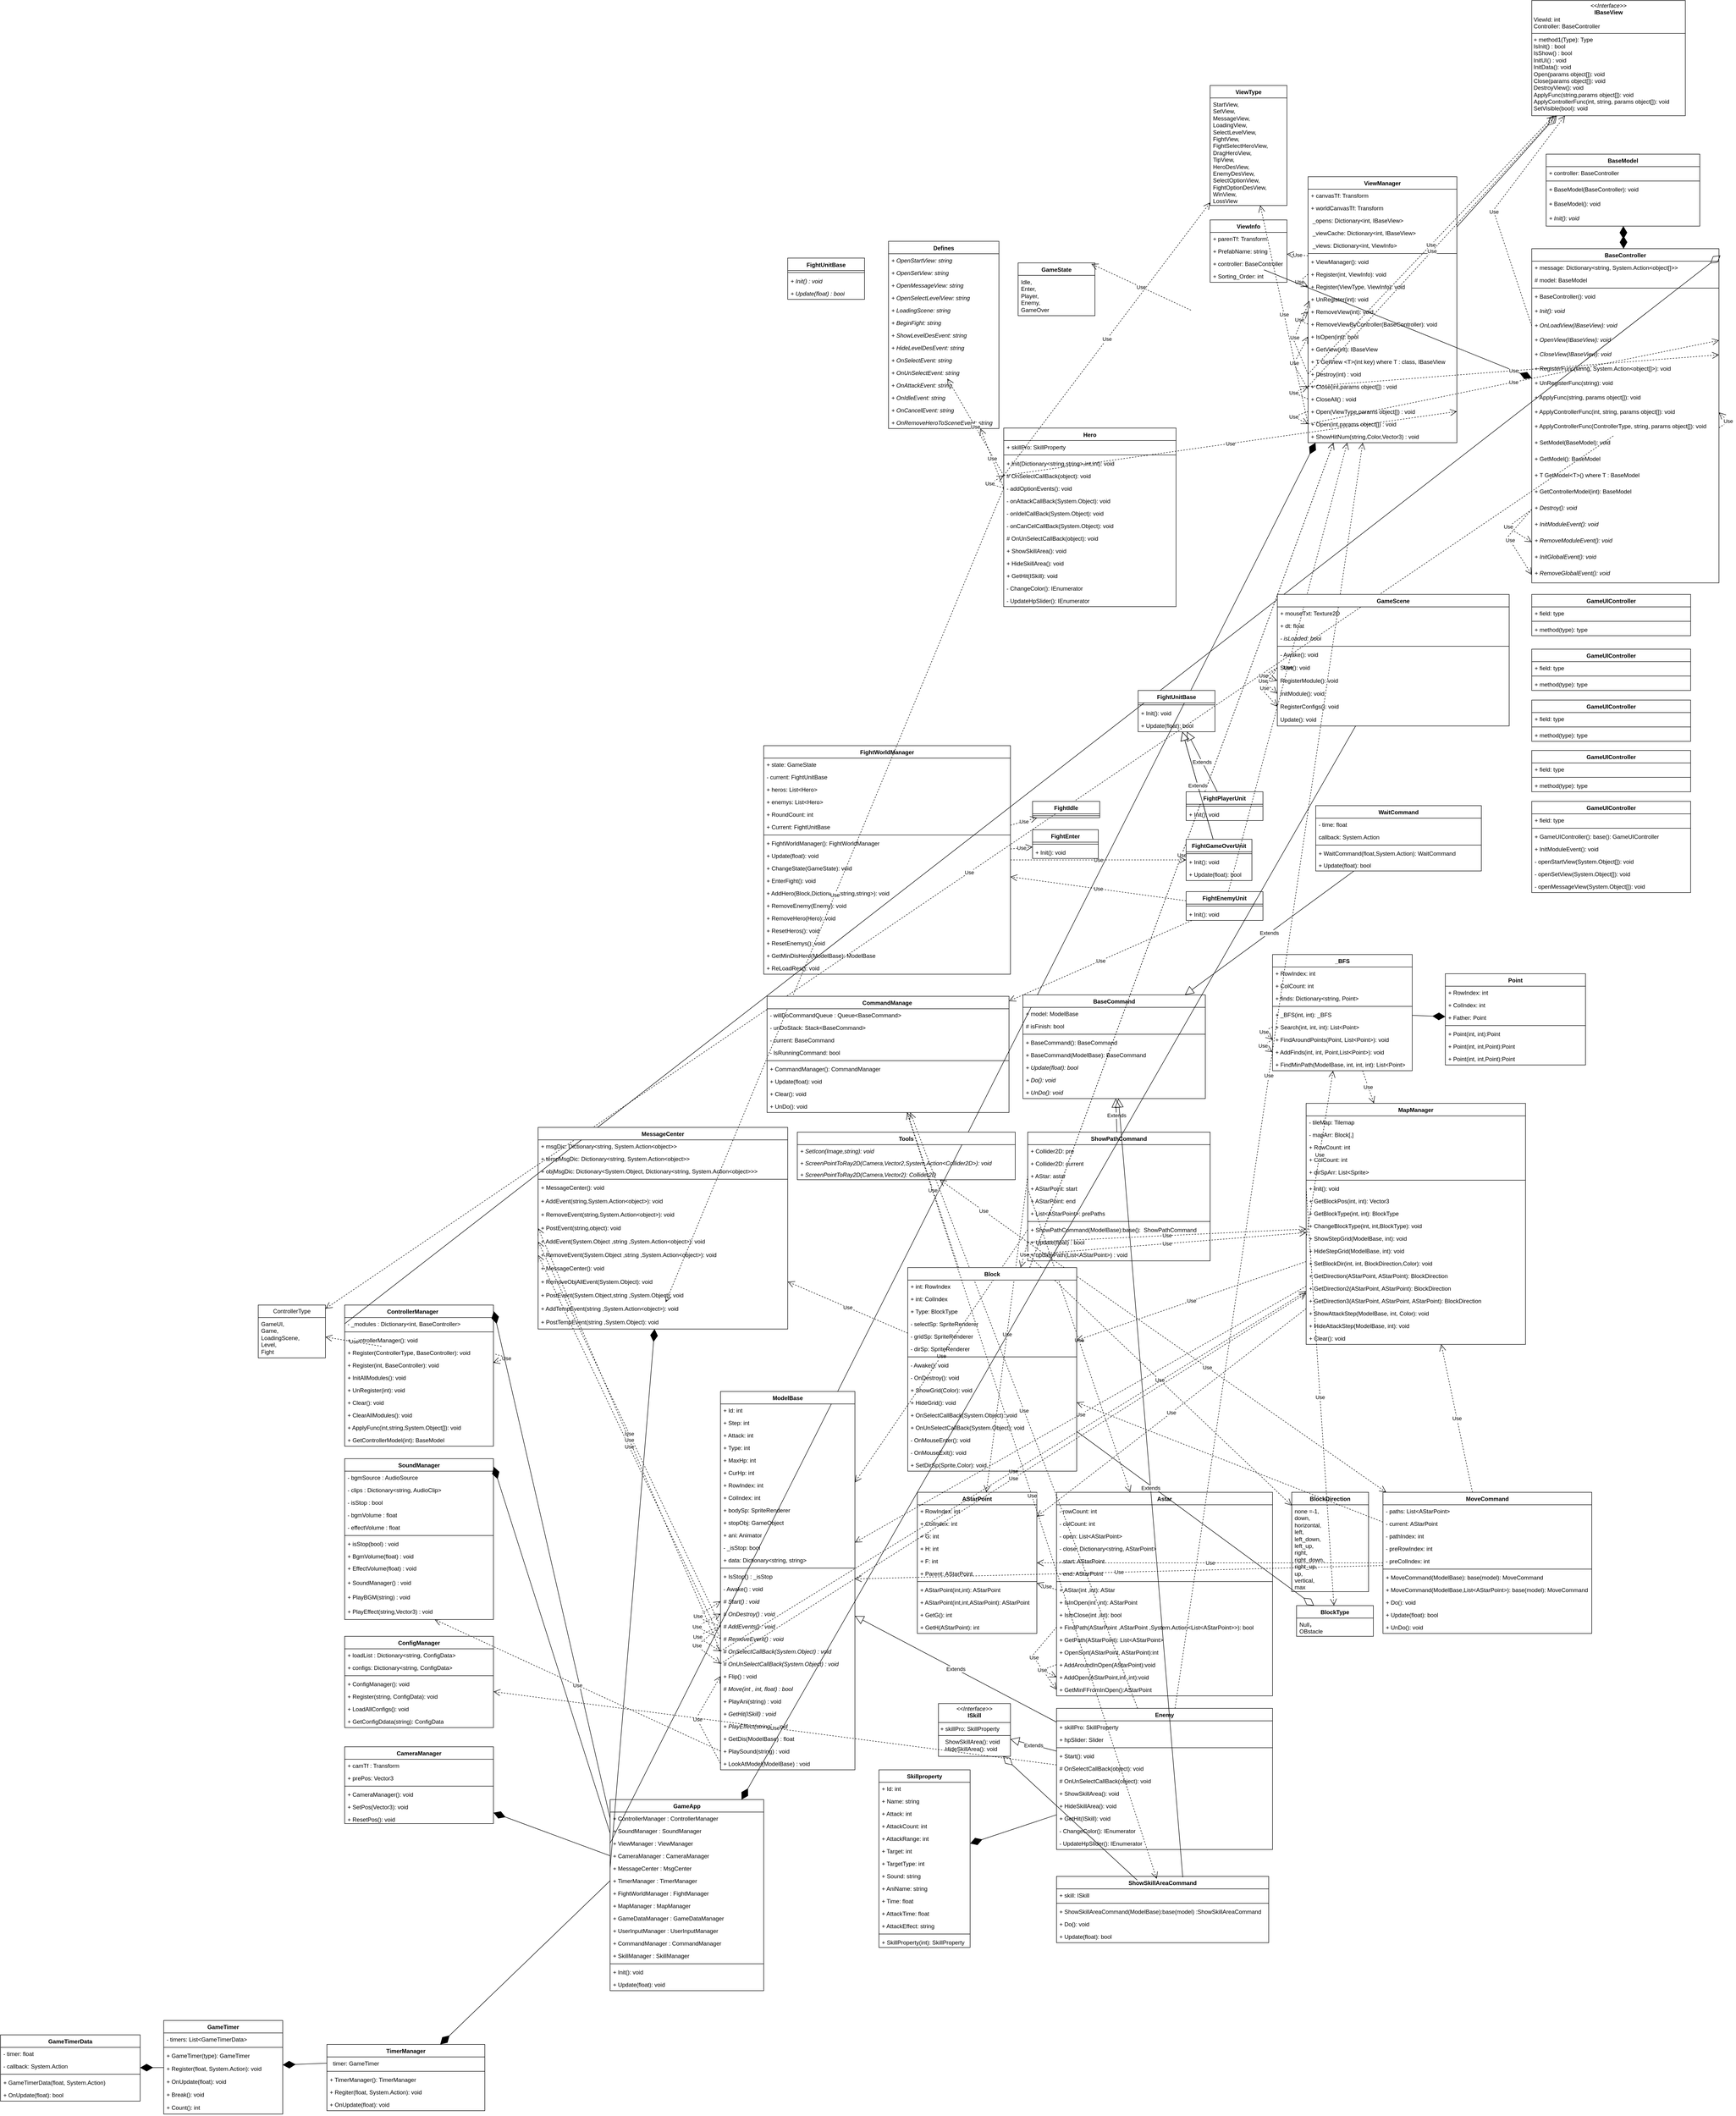 <mxfile version="26.1.1">
  <diagram id="C5RBs43oDa-KdzZeNtuy" name="Page-1">
    <mxGraphModel dx="3907" dy="4731" grid="1" gridSize="10" guides="1" tooltips="1" connect="1" arrows="1" fold="1" page="1" pageScale="1" pageWidth="827" pageHeight="1169" math="0" shadow="0">
      <root>
        <mxCell id="WIyWlLk6GJQsqaUBKTNV-0" />
        <mxCell id="WIyWlLk6GJQsqaUBKTNV-1" parent="WIyWlLk6GJQsqaUBKTNV-0" />
        <mxCell id="NcNX63bowozpFFL_ACmJ-12" value="GameApp" style="swimlane;fontStyle=1;align=center;verticalAlign=top;childLayout=stackLayout;horizontal=1;startSize=26;horizontalStack=0;resizeParent=1;resizeParentMax=0;resizeLast=0;collapsible=1;marginBottom=0;whiteSpace=wrap;html=1;" parent="WIyWlLk6GJQsqaUBKTNV-1" vertex="1">
          <mxGeometry x="340" y="240" width="320" height="398" as="geometry" />
        </mxCell>
        <mxCell id="NcNX63bowozpFFL_ACmJ-35" value="+ ControllerManager : ControllerManager" style="text;strokeColor=none;fillColor=none;align=left;verticalAlign=top;spacingLeft=4;spacingRight=4;overflow=hidden;rotatable=0;points=[[0,0.5],[1,0.5]];portConstraint=eastwest;whiteSpace=wrap;html=1;" parent="NcNX63bowozpFFL_ACmJ-12" vertex="1">
          <mxGeometry y="26" width="320" height="26" as="geometry" />
        </mxCell>
        <mxCell id="NcNX63bowozpFFL_ACmJ-36" value="+ SoundManager : SoundManager" style="text;strokeColor=none;fillColor=none;align=left;verticalAlign=top;spacingLeft=4;spacingRight=4;overflow=hidden;rotatable=0;points=[[0,0.5],[1,0.5]];portConstraint=eastwest;whiteSpace=wrap;html=1;" parent="NcNX63bowozpFFL_ACmJ-12" vertex="1">
          <mxGeometry y="52" width="320" height="26" as="geometry" />
        </mxCell>
        <mxCell id="NcNX63bowozpFFL_ACmJ-37" value="+ ViewManager : ViewManager" style="text;strokeColor=none;fillColor=none;align=left;verticalAlign=top;spacingLeft=4;spacingRight=4;overflow=hidden;rotatable=0;points=[[0,0.5],[1,0.5]];portConstraint=eastwest;whiteSpace=wrap;html=1;" parent="NcNX63bowozpFFL_ACmJ-12" vertex="1">
          <mxGeometry y="78" width="320" height="26" as="geometry" />
        </mxCell>
        <mxCell id="NcNX63bowozpFFL_ACmJ-38" value="+ CameraManager : CameraManager" style="text;strokeColor=none;fillColor=none;align=left;verticalAlign=top;spacingLeft=4;spacingRight=4;overflow=hidden;rotatable=0;points=[[0,0.5],[1,0.5]];portConstraint=eastwest;whiteSpace=wrap;html=1;" parent="NcNX63bowozpFFL_ACmJ-12" vertex="1">
          <mxGeometry y="104" width="320" height="26" as="geometry" />
        </mxCell>
        <mxCell id="NcNX63bowozpFFL_ACmJ-39" value="+ MessageCenter : MsgCenter" style="text;strokeColor=none;fillColor=none;align=left;verticalAlign=top;spacingLeft=4;spacingRight=4;overflow=hidden;rotatable=0;points=[[0,0.5],[1,0.5]];portConstraint=eastwest;whiteSpace=wrap;html=1;" parent="NcNX63bowozpFFL_ACmJ-12" vertex="1">
          <mxGeometry y="130" width="320" height="26" as="geometry" />
        </mxCell>
        <mxCell id="NcNX63bowozpFFL_ACmJ-40" value="+ TimerManager : TimerManager" style="text;strokeColor=none;fillColor=none;align=left;verticalAlign=top;spacingLeft=4;spacingRight=4;overflow=hidden;rotatable=0;points=[[0,0.5],[1,0.5]];portConstraint=eastwest;whiteSpace=wrap;html=1;" parent="NcNX63bowozpFFL_ACmJ-12" vertex="1">
          <mxGeometry y="156" width="320" height="26" as="geometry" />
        </mxCell>
        <mxCell id="NcNX63bowozpFFL_ACmJ-41" value="+ FightWorldManager : FightManager" style="text;strokeColor=none;fillColor=none;align=left;verticalAlign=top;spacingLeft=4;spacingRight=4;overflow=hidden;rotatable=0;points=[[0,0.5],[1,0.5]];portConstraint=eastwest;whiteSpace=wrap;html=1;" parent="NcNX63bowozpFFL_ACmJ-12" vertex="1">
          <mxGeometry y="182" width="320" height="26" as="geometry" />
        </mxCell>
        <mxCell id="NcNX63bowozpFFL_ACmJ-42" value="+ MapManager : MapManager" style="text;strokeColor=none;fillColor=none;align=left;verticalAlign=top;spacingLeft=4;spacingRight=4;overflow=hidden;rotatable=0;points=[[0,0.5],[1,0.5]];portConstraint=eastwest;whiteSpace=wrap;html=1;" parent="NcNX63bowozpFFL_ACmJ-12" vertex="1">
          <mxGeometry y="208" width="320" height="26" as="geometry" />
        </mxCell>
        <mxCell id="NcNX63bowozpFFL_ACmJ-43" value="+ GameDataManager : GameDataManager" style="text;strokeColor=none;fillColor=none;align=left;verticalAlign=top;spacingLeft=4;spacingRight=4;overflow=hidden;rotatable=0;points=[[0,0.5],[1,0.5]];portConstraint=eastwest;whiteSpace=wrap;html=1;" parent="NcNX63bowozpFFL_ACmJ-12" vertex="1">
          <mxGeometry y="234" width="320" height="26" as="geometry" />
        </mxCell>
        <mxCell id="NcNX63bowozpFFL_ACmJ-44" value="+ UserInputManager : UserInputManager" style="text;strokeColor=none;fillColor=none;align=left;verticalAlign=top;spacingLeft=4;spacingRight=4;overflow=hidden;rotatable=0;points=[[0,0.5],[1,0.5]];portConstraint=eastwest;whiteSpace=wrap;html=1;" parent="NcNX63bowozpFFL_ACmJ-12" vertex="1">
          <mxGeometry y="260" width="320" height="26" as="geometry" />
        </mxCell>
        <mxCell id="NcNX63bowozpFFL_ACmJ-45" value="+ CommandManager : CommandManager" style="text;strokeColor=none;fillColor=none;align=left;verticalAlign=top;spacingLeft=4;spacingRight=4;overflow=hidden;rotatable=0;points=[[0,0.5],[1,0.5]];portConstraint=eastwest;whiteSpace=wrap;html=1;" parent="NcNX63bowozpFFL_ACmJ-12" vertex="1">
          <mxGeometry y="286" width="320" height="26" as="geometry" />
        </mxCell>
        <mxCell id="NcNX63bowozpFFL_ACmJ-13" value="+ SkillManager : SkillManager" style="text;strokeColor=none;fillColor=none;align=left;verticalAlign=top;spacingLeft=4;spacingRight=4;overflow=hidden;rotatable=0;points=[[0,0.5],[1,0.5]];portConstraint=eastwest;whiteSpace=wrap;html=1;" parent="NcNX63bowozpFFL_ACmJ-12" vertex="1">
          <mxGeometry y="312" width="320" height="26" as="geometry" />
        </mxCell>
        <mxCell id="NcNX63bowozpFFL_ACmJ-14" value="" style="line;strokeWidth=1;fillColor=none;align=left;verticalAlign=middle;spacingTop=-1;spacingLeft=3;spacingRight=3;rotatable=0;labelPosition=right;points=[];portConstraint=eastwest;strokeColor=inherit;" parent="NcNX63bowozpFFL_ACmJ-12" vertex="1">
          <mxGeometry y="338" width="320" height="8" as="geometry" />
        </mxCell>
        <mxCell id="NcNX63bowozpFFL_ACmJ-46" value="+ Init(): void" style="text;strokeColor=none;fillColor=none;align=left;verticalAlign=top;spacingLeft=4;spacingRight=4;overflow=hidden;rotatable=0;points=[[0,0.5],[1,0.5]];portConstraint=eastwest;whiteSpace=wrap;html=1;" parent="NcNX63bowozpFFL_ACmJ-12" vertex="1">
          <mxGeometry y="346" width="320" height="26" as="geometry" />
        </mxCell>
        <mxCell id="NcNX63bowozpFFL_ACmJ-15" value="+ Update(float): void" style="text;strokeColor=none;fillColor=none;align=left;verticalAlign=top;spacingLeft=4;spacingRight=4;overflow=hidden;rotatable=0;points=[[0,0.5],[1,0.5]];portConstraint=eastwest;whiteSpace=wrap;html=1;" parent="NcNX63bowozpFFL_ACmJ-12" vertex="1">
          <mxGeometry y="372" width="320" height="26" as="geometry" />
        </mxCell>
        <mxCell id="NcNX63bowozpFFL_ACmJ-52" value="SoundManager" style="swimlane;fontStyle=1;align=center;verticalAlign=top;childLayout=stackLayout;horizontal=1;startSize=26;horizontalStack=0;resizeParent=1;resizeParentMax=0;resizeLast=0;collapsible=1;marginBottom=0;whiteSpace=wrap;html=1;" parent="WIyWlLk6GJQsqaUBKTNV-1" vertex="1">
          <mxGeometry x="-213" y="-470" width="310" height="335" as="geometry" />
        </mxCell>
        <mxCell id="NcNX63bowozpFFL_ACmJ-56" value="- bgmSource : AudioSource&amp;nbsp;" style="text;strokeColor=none;fillColor=none;align=left;verticalAlign=top;spacingLeft=4;spacingRight=4;overflow=hidden;rotatable=0;points=[[0,0.5],[1,0.5]];portConstraint=eastwest;whiteSpace=wrap;html=1;" parent="NcNX63bowozpFFL_ACmJ-52" vertex="1">
          <mxGeometry y="26" width="310" height="26" as="geometry" />
        </mxCell>
        <mxCell id="NcNX63bowozpFFL_ACmJ-57" value="- clips : Dictionary&amp;lt;string, AudioClip&amp;gt;" style="text;strokeColor=none;fillColor=none;align=left;verticalAlign=top;spacingLeft=4;spacingRight=4;overflow=hidden;rotatable=0;points=[[0,0.5],[1,0.5]];portConstraint=eastwest;whiteSpace=wrap;html=1;" parent="NcNX63bowozpFFL_ACmJ-52" vertex="1">
          <mxGeometry y="52" width="310" height="26" as="geometry" />
        </mxCell>
        <mxCell id="NcNX63bowozpFFL_ACmJ-58" value="- isStop : bool" style="text;strokeColor=none;fillColor=none;align=left;verticalAlign=top;spacingLeft=4;spacingRight=4;overflow=hidden;rotatable=0;points=[[0,0.5],[1,0.5]];portConstraint=eastwest;whiteSpace=wrap;html=1;" parent="NcNX63bowozpFFL_ACmJ-52" vertex="1">
          <mxGeometry y="78" width="310" height="26" as="geometry" />
        </mxCell>
        <mxCell id="NcNX63bowozpFFL_ACmJ-61" value="- bgmVolume : float" style="text;strokeColor=none;fillColor=none;align=left;verticalAlign=top;spacingLeft=4;spacingRight=4;overflow=hidden;rotatable=0;points=[[0,0.5],[1,0.5]];portConstraint=eastwest;whiteSpace=wrap;html=1;" parent="NcNX63bowozpFFL_ACmJ-52" vertex="1">
          <mxGeometry y="104" width="310" height="26" as="geometry" />
        </mxCell>
        <mxCell id="NcNX63bowozpFFL_ACmJ-53" value="- effectVolume : float" style="text;strokeColor=none;fillColor=none;align=left;verticalAlign=top;spacingLeft=4;spacingRight=4;overflow=hidden;rotatable=0;points=[[0,0.5],[1,0.5]];portConstraint=eastwest;whiteSpace=wrap;html=1;" parent="NcNX63bowozpFFL_ACmJ-52" vertex="1">
          <mxGeometry y="130" width="310" height="26" as="geometry" />
        </mxCell>
        <mxCell id="NcNX63bowozpFFL_ACmJ-54" value="" style="line;strokeWidth=1;fillColor=none;align=left;verticalAlign=middle;spacingTop=-1;spacingLeft=3;spacingRight=3;rotatable=0;labelPosition=right;points=[];portConstraint=eastwest;strokeColor=inherit;" parent="NcNX63bowozpFFL_ACmJ-52" vertex="1">
          <mxGeometry y="156" width="310" height="8" as="geometry" />
        </mxCell>
        <mxCell id="NcNX63bowozpFFL_ACmJ-60" value="+ isStop(bool) : void&lt;div&gt;&lt;br&gt;&lt;/div&gt;" style="text;strokeColor=none;fillColor=none;align=left;verticalAlign=top;spacingLeft=4;spacingRight=4;overflow=hidden;rotatable=0;points=[[0,0.5],[1,0.5]];portConstraint=eastwest;whiteSpace=wrap;html=1;" parent="NcNX63bowozpFFL_ACmJ-52" vertex="1">
          <mxGeometry y="164" width="310" height="26" as="geometry" />
        </mxCell>
        <mxCell id="NcNX63bowozpFFL_ACmJ-63" value="+ BgmVolume(float) : void" style="text;strokeColor=none;fillColor=none;align=left;verticalAlign=top;spacingLeft=4;spacingRight=4;overflow=hidden;rotatable=0;points=[[0,0.5],[1,0.5]];portConstraint=eastwest;whiteSpace=wrap;html=1;" parent="NcNX63bowozpFFL_ACmJ-52" vertex="1">
          <mxGeometry y="190" width="310" height="25" as="geometry" />
        </mxCell>
        <mxCell id="NcNX63bowozpFFL_ACmJ-64" value="+ EffectVolume(float) : void" style="text;strokeColor=none;fillColor=none;align=left;verticalAlign=top;spacingLeft=4;spacingRight=4;overflow=hidden;rotatable=0;points=[[0,0.5],[1,0.5]];portConstraint=eastwest;whiteSpace=wrap;html=1;" parent="NcNX63bowozpFFL_ACmJ-52" vertex="1">
          <mxGeometry y="215" width="310" height="30" as="geometry" />
        </mxCell>
        <mxCell id="NcNX63bowozpFFL_ACmJ-65" value="+ SoundManager() : void" style="text;strokeColor=none;fillColor=none;align=left;verticalAlign=top;spacingLeft=4;spacingRight=4;overflow=hidden;rotatable=0;points=[[0,0.5],[1,0.5]];portConstraint=eastwest;whiteSpace=wrap;html=1;" parent="NcNX63bowozpFFL_ACmJ-52" vertex="1">
          <mxGeometry y="245" width="310" height="30" as="geometry" />
        </mxCell>
        <mxCell id="NcNX63bowozpFFL_ACmJ-66" value="+ PlayBGM(string) : void" style="text;strokeColor=none;fillColor=none;align=left;verticalAlign=top;spacingLeft=4;spacingRight=4;overflow=hidden;rotatable=0;points=[[0,0.5],[1,0.5]];portConstraint=eastwest;whiteSpace=wrap;html=1;" parent="NcNX63bowozpFFL_ACmJ-52" vertex="1">
          <mxGeometry y="275" width="310" height="30" as="geometry" />
        </mxCell>
        <mxCell id="NcNX63bowozpFFL_ACmJ-55" value="+ PlayEffect(string,Vector3) : void" style="text;strokeColor=none;fillColor=none;align=left;verticalAlign=top;spacingLeft=4;spacingRight=4;overflow=hidden;rotatable=0;points=[[0,0.5],[1,0.5]];portConstraint=eastwest;whiteSpace=wrap;html=1;" parent="NcNX63bowozpFFL_ACmJ-52" vertex="1">
          <mxGeometry y="305" width="310" height="30" as="geometry" />
        </mxCell>
        <mxCell id="NcNX63bowozpFFL_ACmJ-68" value="" style="endArrow=diamondThin;endFill=1;endSize=24;html=1;rounded=0;exitX=0;exitY=0.692;exitDx=0;exitDy=0;exitPerimeter=0;entryX=1.002;entryY=0.05;entryDx=0;entryDy=0;entryPerimeter=0;" parent="WIyWlLk6GJQsqaUBKTNV-1" source="NcNX63bowozpFFL_ACmJ-36" target="NcNX63bowozpFFL_ACmJ-52" edge="1">
          <mxGeometry width="160" relative="1" as="geometry">
            <mxPoint x="270" y="410" as="sourcePoint" />
            <mxPoint x="430" y="410" as="targetPoint" />
          </mxGeometry>
        </mxCell>
        <mxCell id="NcNX63bowozpFFL_ACmJ-70" value="ControllerManager&lt;span style=&quot;white-space: pre;&quot;&gt;&#x9;&lt;/span&gt;" style="swimlane;fontStyle=1;align=center;verticalAlign=top;childLayout=stackLayout;horizontal=1;startSize=26;horizontalStack=0;resizeParent=1;resizeParentMax=0;resizeLast=0;collapsible=1;marginBottom=0;whiteSpace=wrap;html=1;" parent="WIyWlLk6GJQsqaUBKTNV-1" vertex="1">
          <mxGeometry x="-213" y="-790" width="310" height="294" as="geometry" />
        </mxCell>
        <mxCell id="NcNX63bowozpFFL_ACmJ-74" value="- _modules : Dictionary&amp;lt;int, BaseController&amp;gt;" style="text;strokeColor=none;fillColor=none;align=left;verticalAlign=top;spacingLeft=4;spacingRight=4;overflow=hidden;rotatable=0;points=[[0,0.5],[1,0.5]];portConstraint=eastwest;whiteSpace=wrap;html=1;" parent="NcNX63bowozpFFL_ACmJ-70" vertex="1">
          <mxGeometry y="26" width="310" height="26" as="geometry" />
        </mxCell>
        <mxCell id="NcNX63bowozpFFL_ACmJ-72" value="" style="line;strokeWidth=1;fillColor=none;align=left;verticalAlign=middle;spacingTop=-1;spacingLeft=3;spacingRight=3;rotatable=0;labelPosition=right;points=[];portConstraint=eastwest;strokeColor=inherit;" parent="NcNX63bowozpFFL_ACmJ-70" vertex="1">
          <mxGeometry y="52" width="310" height="8" as="geometry" />
        </mxCell>
        <mxCell id="NcNX63bowozpFFL_ACmJ-75" value="+ ControllerManager(): void" style="text;strokeColor=none;fillColor=none;align=left;verticalAlign=top;spacingLeft=4;spacingRight=4;overflow=hidden;rotatable=0;points=[[0,0.5],[1,0.5]];portConstraint=eastwest;whiteSpace=wrap;html=1;" parent="NcNX63bowozpFFL_ACmJ-70" vertex="1">
          <mxGeometry y="60" width="310" height="26" as="geometry" />
        </mxCell>
        <mxCell id="NcNX63bowozpFFL_ACmJ-76" value="+ Register(ControllerType, BaseController): void" style="text;strokeColor=none;fillColor=none;align=left;verticalAlign=top;spacingLeft=4;spacingRight=4;overflow=hidden;rotatable=0;points=[[0,0.5],[1,0.5]];portConstraint=eastwest;whiteSpace=wrap;html=1;" parent="NcNX63bowozpFFL_ACmJ-70" vertex="1">
          <mxGeometry y="86" width="310" height="26" as="geometry" />
        </mxCell>
        <mxCell id="NcNX63bowozpFFL_ACmJ-84" value="+ Register(int, BaseController): void" style="text;strokeColor=none;fillColor=none;align=left;verticalAlign=top;spacingLeft=4;spacingRight=4;overflow=hidden;rotatable=0;points=[[0,0.5],[1,0.5]];portConstraint=eastwest;whiteSpace=wrap;html=1;" parent="NcNX63bowozpFFL_ACmJ-70" vertex="1">
          <mxGeometry y="112" width="310" height="26" as="geometry" />
        </mxCell>
        <mxCell id="NcNX63bowozpFFL_ACmJ-87" value="+ InitAllModules(): void" style="text;strokeColor=none;fillColor=none;align=left;verticalAlign=top;spacingLeft=4;spacingRight=4;overflow=hidden;rotatable=0;points=[[0,0.5],[1,0.5]];portConstraint=eastwest;whiteSpace=wrap;html=1;" parent="NcNX63bowozpFFL_ACmJ-70" vertex="1">
          <mxGeometry y="138" width="310" height="26" as="geometry" />
        </mxCell>
        <mxCell id="NcNX63bowozpFFL_ACmJ-88" value="+ UnRegister(int): void" style="text;strokeColor=none;fillColor=none;align=left;verticalAlign=top;spacingLeft=4;spacingRight=4;overflow=hidden;rotatable=0;points=[[0,0.5],[1,0.5]];portConstraint=eastwest;whiteSpace=wrap;html=1;" parent="NcNX63bowozpFFL_ACmJ-70" vertex="1">
          <mxGeometry y="164" width="310" height="26" as="geometry" />
        </mxCell>
        <mxCell id="NcNX63bowozpFFL_ACmJ-89" value="+ Clear(): void" style="text;strokeColor=none;fillColor=none;align=left;verticalAlign=top;spacingLeft=4;spacingRight=4;overflow=hidden;rotatable=0;points=[[0,0.5],[1,0.5]];portConstraint=eastwest;whiteSpace=wrap;html=1;" parent="NcNX63bowozpFFL_ACmJ-70" vertex="1">
          <mxGeometry y="190" width="310" height="26" as="geometry" />
        </mxCell>
        <mxCell id="NcNX63bowozpFFL_ACmJ-90" value="+ ClearAllModules(): void" style="text;strokeColor=none;fillColor=none;align=left;verticalAlign=top;spacingLeft=4;spacingRight=4;overflow=hidden;rotatable=0;points=[[0,0.5],[1,0.5]];portConstraint=eastwest;whiteSpace=wrap;html=1;" parent="NcNX63bowozpFFL_ACmJ-70" vertex="1">
          <mxGeometry y="216" width="310" height="26" as="geometry" />
        </mxCell>
        <mxCell id="NcNX63bowozpFFL_ACmJ-91" value="+ ApplyFunc(int,string,System.Object[]): void" style="text;strokeColor=none;fillColor=none;align=left;verticalAlign=top;spacingLeft=4;spacingRight=4;overflow=hidden;rotatable=0;points=[[0,0.5],[1,0.5]];portConstraint=eastwest;whiteSpace=wrap;html=1;" parent="NcNX63bowozpFFL_ACmJ-70" vertex="1">
          <mxGeometry y="242" width="310" height="26" as="geometry" />
        </mxCell>
        <mxCell id="NcNX63bowozpFFL_ACmJ-73" value="+ GetControllerModel(int): BaseModel" style="text;strokeColor=none;fillColor=none;align=left;verticalAlign=top;spacingLeft=4;spacingRight=4;overflow=hidden;rotatable=0;points=[[0,0.5],[1,0.5]];portConstraint=eastwest;whiteSpace=wrap;html=1;" parent="NcNX63bowozpFFL_ACmJ-70" vertex="1">
          <mxGeometry y="268" width="310" height="26" as="geometry" />
        </mxCell>
        <mxCell id="NcNX63bowozpFFL_ACmJ-79" value="Use" style="endArrow=open;endSize=12;dashed=1;html=1;rounded=0;exitX=1.013;exitY=0.632;exitDx=0;exitDy=0;exitPerimeter=0;entryX=0.997;entryY=0.308;entryDx=0;entryDy=0;entryPerimeter=0;" parent="NcNX63bowozpFFL_ACmJ-70" source="NcNX63bowozpFFL_ACmJ-76" target="NcNX63bowozpFFL_ACmJ-84" edge="1">
          <mxGeometry width="160" relative="1" as="geometry">
            <mxPoint x="250" y="120" as="sourcePoint" />
            <mxPoint x="410" y="120" as="targetPoint" />
            <Array as="points">
              <mxPoint x="340" y="110" />
            </Array>
          </mxGeometry>
        </mxCell>
        <mxCell id="NcNX63bowozpFFL_ACmJ-93" value="" style="endArrow=diamondThin;endFill=1;endSize=24;html=1;rounded=0;exitX=0;exitY=0.5;exitDx=0;exitDy=0;entryX=1.002;entryY=0.044;entryDx=0;entryDy=0;entryPerimeter=0;" parent="WIyWlLk6GJQsqaUBKTNV-1" source="NcNX63bowozpFFL_ACmJ-35" target="NcNX63bowozpFFL_ACmJ-70" edge="1">
          <mxGeometry width="160" relative="1" as="geometry">
            <mxPoint x="410" y="20" as="sourcePoint" />
            <mxPoint x="570" y="20" as="targetPoint" />
          </mxGeometry>
        </mxCell>
        <mxCell id="NcNX63bowozpFFL_ACmJ-94" value="BaseController" style="swimlane;fontStyle=1;align=center;verticalAlign=top;childLayout=stackLayout;horizontal=1;startSize=26;horizontalStack=0;resizeParent=1;resizeParentMax=0;resizeLast=0;collapsible=1;marginBottom=0;whiteSpace=wrap;html=1;" parent="WIyWlLk6GJQsqaUBKTNV-1" vertex="1">
          <mxGeometry x="2260" y="-2990" width="390" height="696" as="geometry" />
        </mxCell>
        <mxCell id="NcNX63bowozpFFL_ACmJ-99" value="+ message: Dictionary&amp;lt;string, System.Action&amp;lt;object[]&amp;gt;&amp;gt;" style="text;strokeColor=none;fillColor=none;align=left;verticalAlign=top;spacingLeft=4;spacingRight=4;overflow=hidden;rotatable=0;points=[[0,0.5],[1,0.5]];portConstraint=eastwest;whiteSpace=wrap;html=1;" parent="NcNX63bowozpFFL_ACmJ-94" vertex="1">
          <mxGeometry y="26" width="390" height="26" as="geometry" />
        </mxCell>
        <mxCell id="NcNX63bowozpFFL_ACmJ-95" value="# model: BaseModel" style="text;strokeColor=none;fillColor=none;align=left;verticalAlign=top;spacingLeft=4;spacingRight=4;overflow=hidden;rotatable=0;points=[[0,0.5],[1,0.5]];portConstraint=eastwest;whiteSpace=wrap;html=1;" parent="NcNX63bowozpFFL_ACmJ-94" vertex="1">
          <mxGeometry y="52" width="390" height="26" as="geometry" />
        </mxCell>
        <mxCell id="NcNX63bowozpFFL_ACmJ-96" value="" style="line;strokeWidth=1;fillColor=none;align=left;verticalAlign=middle;spacingTop=-1;spacingLeft=3;spacingRight=3;rotatable=0;labelPosition=right;points=[];portConstraint=eastwest;strokeColor=inherit;" parent="NcNX63bowozpFFL_ACmJ-94" vertex="1">
          <mxGeometry y="78" width="390" height="8" as="geometry" />
        </mxCell>
        <mxCell id="NcNX63bowozpFFL_ACmJ-103" value="+ BaseController(): void" style="text;strokeColor=none;fillColor=none;align=left;verticalAlign=top;spacingLeft=4;spacingRight=4;overflow=hidden;rotatable=0;points=[[0,0.5],[1,0.5]];portConstraint=eastwest;whiteSpace=wrap;html=1;" parent="NcNX63bowozpFFL_ACmJ-94" vertex="1">
          <mxGeometry y="86" width="390" height="30" as="geometry" />
        </mxCell>
        <mxCell id="NcNX63bowozpFFL_ACmJ-104" value="&lt;i&gt;+ Init(): void&lt;/i&gt;" style="text;strokeColor=none;fillColor=none;align=left;verticalAlign=top;spacingLeft=4;spacingRight=4;overflow=hidden;rotatable=0;points=[[0,0.5],[1,0.5]];portConstraint=eastwest;whiteSpace=wrap;html=1;" parent="NcNX63bowozpFFL_ACmJ-94" vertex="1">
          <mxGeometry y="116" width="390" height="30" as="geometry" />
        </mxCell>
        <mxCell id="NcNX63bowozpFFL_ACmJ-105" value="&lt;i&gt;+ OnLoadView(IBaseView): void&lt;/i&gt;" style="text;strokeColor=none;fillColor=none;align=left;verticalAlign=top;spacingLeft=4;spacingRight=4;overflow=hidden;rotatable=0;points=[[0,0.5],[1,0.5]];portConstraint=eastwest;whiteSpace=wrap;html=1;" parent="NcNX63bowozpFFL_ACmJ-94" vertex="1">
          <mxGeometry y="146" width="390" height="30" as="geometry" />
        </mxCell>
        <mxCell id="NcNX63bowozpFFL_ACmJ-106" value="&lt;i&gt;+ OpenView(IBaseView): void&lt;/i&gt;" style="text;strokeColor=none;fillColor=none;align=left;verticalAlign=top;spacingLeft=4;spacingRight=4;overflow=hidden;rotatable=0;points=[[0,0.5],[1,0.5]];portConstraint=eastwest;whiteSpace=wrap;html=1;" parent="NcNX63bowozpFFL_ACmJ-94" vertex="1">
          <mxGeometry y="176" width="390" height="30" as="geometry" />
        </mxCell>
        <mxCell id="NcNX63bowozpFFL_ACmJ-107" value="&lt;i&gt;+ CloseView(IBaseView): void&lt;/i&gt;" style="text;strokeColor=none;fillColor=none;align=left;verticalAlign=top;spacingLeft=4;spacingRight=4;overflow=hidden;rotatable=0;points=[[0,0.5],[1,0.5]];portConstraint=eastwest;whiteSpace=wrap;html=1;" parent="NcNX63bowozpFFL_ACmJ-94" vertex="1">
          <mxGeometry y="206" width="390" height="30" as="geometry" />
        </mxCell>
        <mxCell id="NcNX63bowozpFFL_ACmJ-109" value="&lt;span style=&quot;font-style: normal;&quot;&gt;+ RegisterFunc(string, System.Action&amp;lt;object[]&amp;gt;): void&lt;/span&gt;" style="text;strokeColor=none;fillColor=none;align=left;verticalAlign=top;spacingLeft=4;spacingRight=4;overflow=hidden;rotatable=0;points=[[0,0.5],[1,0.5]];portConstraint=eastwest;whiteSpace=wrap;html=1;fontStyle=2" parent="NcNX63bowozpFFL_ACmJ-94" vertex="1">
          <mxGeometry y="236" width="390" height="30" as="geometry" />
        </mxCell>
        <mxCell id="NcNX63bowozpFFL_ACmJ-110" value="&lt;span style=&quot;font-style: normal;&quot;&gt;+ UnRegisterFunc(string): void&lt;/span&gt;" style="text;strokeColor=none;fillColor=none;align=left;verticalAlign=top;spacingLeft=4;spacingRight=4;overflow=hidden;rotatable=0;points=[[0,0.5],[1,0.5]];portConstraint=eastwest;whiteSpace=wrap;html=1;fontStyle=2" parent="NcNX63bowozpFFL_ACmJ-94" vertex="1">
          <mxGeometry y="266" width="390" height="30" as="geometry" />
        </mxCell>
        <mxCell id="NcNX63bowozpFFL_ACmJ-111" value="&lt;span style=&quot;font-style: normal;&quot;&gt;+ ApplyFunc(string, params object[]): void&lt;/span&gt;" style="text;strokeColor=none;fillColor=none;align=left;verticalAlign=top;spacingLeft=4;spacingRight=4;overflow=hidden;rotatable=0;points=[[0,0.5],[1,0.5]];portConstraint=eastwest;whiteSpace=wrap;html=1;fontStyle=2" parent="NcNX63bowozpFFL_ACmJ-94" vertex="1">
          <mxGeometry y="296" width="390" height="30" as="geometry" />
        </mxCell>
        <mxCell id="NcNX63bowozpFFL_ACmJ-112" value="&lt;span style=&quot;font-style: normal;&quot;&gt;+ ApplyControllerFunc(int, string, params object[]): void&lt;/span&gt;" style="text;strokeColor=none;fillColor=none;align=left;verticalAlign=top;spacingLeft=4;spacingRight=4;overflow=hidden;rotatable=0;points=[[0,0.5],[1,0.5]];portConstraint=eastwest;whiteSpace=wrap;html=1;fontStyle=2" parent="NcNX63bowozpFFL_ACmJ-94" vertex="1">
          <mxGeometry y="326" width="390" height="30" as="geometry" />
        </mxCell>
        <mxCell id="NcNX63bowozpFFL_ACmJ-115" value="&lt;span style=&quot;font-style: normal;&quot;&gt;+ ApplyControllerFunc(ControllerType, string, params object[]): void&lt;/span&gt;" style="text;strokeColor=none;fillColor=none;align=left;verticalAlign=top;spacingLeft=4;spacingRight=4;overflow=hidden;rotatable=0;points=[[0,0.5],[1,0.5]];portConstraint=eastwest;whiteSpace=wrap;html=1;fontStyle=2" parent="NcNX63bowozpFFL_ACmJ-94" vertex="1">
          <mxGeometry y="356" width="390" height="34" as="geometry" />
        </mxCell>
        <mxCell id="NcNX63bowozpFFL_ACmJ-116" value="&lt;span style=&quot;font-style: normal;&quot;&gt;+ SetModel(BaseModel): void&lt;/span&gt;" style="text;strokeColor=none;fillColor=none;align=left;verticalAlign=top;spacingLeft=4;spacingRight=4;overflow=hidden;rotatable=0;points=[[0,0.5],[1,0.5]];portConstraint=eastwest;whiteSpace=wrap;html=1;fontStyle=2" parent="NcNX63bowozpFFL_ACmJ-94" vertex="1">
          <mxGeometry y="390" width="390" height="34" as="geometry" />
        </mxCell>
        <mxCell id="NcNX63bowozpFFL_ACmJ-117" value="&lt;span style=&quot;font-style: normal;&quot;&gt;+ GetModel():&amp;nbsp;BaseModel&lt;/span&gt;" style="text;strokeColor=none;fillColor=none;align=left;verticalAlign=top;spacingLeft=4;spacingRight=4;overflow=hidden;rotatable=0;points=[[0,0.5],[1,0.5]];portConstraint=eastwest;whiteSpace=wrap;html=1;fontStyle=2" parent="NcNX63bowozpFFL_ACmJ-94" vertex="1">
          <mxGeometry y="424" width="390" height="34" as="geometry" />
        </mxCell>
        <mxCell id="NcNX63bowozpFFL_ACmJ-118" value="&lt;span style=&quot;font-style: normal;&quot;&gt;+&amp;nbsp;T GetModel&amp;lt;T&amp;gt;() where T : BaseModel&lt;/span&gt;" style="text;strokeColor=none;fillColor=none;align=left;verticalAlign=top;spacingLeft=4;spacingRight=4;overflow=hidden;rotatable=0;points=[[0,0.5],[1,0.5]];portConstraint=eastwest;whiteSpace=wrap;html=1;fontStyle=2" parent="NcNX63bowozpFFL_ACmJ-94" vertex="1">
          <mxGeometry y="458" width="390" height="34" as="geometry" />
        </mxCell>
        <mxCell id="NcNX63bowozpFFL_ACmJ-119" value="&lt;span style=&quot;font-style: normal;&quot;&gt;+ GetControllerModel(int): BaseModel&lt;/span&gt;" style="text;strokeColor=none;fillColor=none;align=left;verticalAlign=top;spacingLeft=4;spacingRight=4;overflow=hidden;rotatable=0;points=[[0,0.5],[1,0.5]];portConstraint=eastwest;whiteSpace=wrap;html=1;fontStyle=2" parent="NcNX63bowozpFFL_ACmJ-94" vertex="1">
          <mxGeometry y="492" width="390" height="34" as="geometry" />
        </mxCell>
        <mxCell id="NcNX63bowozpFFL_ACmJ-120" value="+&amp;nbsp;Destroy(): void" style="text;strokeColor=none;fillColor=none;align=left;verticalAlign=top;spacingLeft=4;spacingRight=4;overflow=hidden;rotatable=0;points=[[0,0.5],[1,0.5]];portConstraint=eastwest;whiteSpace=wrap;html=1;fontStyle=2" parent="NcNX63bowozpFFL_ACmJ-94" vertex="1">
          <mxGeometry y="526" width="390" height="34" as="geometry" />
        </mxCell>
        <mxCell id="NcNX63bowozpFFL_ACmJ-121" value="+&amp;nbsp;InitModuleEvent(): void" style="text;strokeColor=none;fillColor=none;align=left;verticalAlign=top;spacingLeft=4;spacingRight=4;overflow=hidden;rotatable=0;points=[[0,0.5],[1,0.5]];portConstraint=eastwest;whiteSpace=wrap;html=1;fontStyle=2" parent="NcNX63bowozpFFL_ACmJ-94" vertex="1">
          <mxGeometry y="560" width="390" height="34" as="geometry" />
        </mxCell>
        <mxCell id="NcNX63bowozpFFL_ACmJ-122" value="+&amp;nbsp;RemoveModuleEvent(): void" style="text;strokeColor=none;fillColor=none;align=left;verticalAlign=top;spacingLeft=4;spacingRight=4;overflow=hidden;rotatable=0;points=[[0,0.5],[1,0.5]];portConstraint=eastwest;whiteSpace=wrap;html=1;fontStyle=2" parent="NcNX63bowozpFFL_ACmJ-94" vertex="1">
          <mxGeometry y="594" width="390" height="34" as="geometry" />
        </mxCell>
        <mxCell id="NcNX63bowozpFFL_ACmJ-123" value="+&amp;nbsp;InitGlobalEvent(): void" style="text;strokeColor=none;fillColor=none;align=left;verticalAlign=top;spacingLeft=4;spacingRight=4;overflow=hidden;rotatable=0;points=[[0,0.5],[1,0.5]];portConstraint=eastwest;whiteSpace=wrap;html=1;fontStyle=2" parent="NcNX63bowozpFFL_ACmJ-94" vertex="1">
          <mxGeometry y="628" width="390" height="34" as="geometry" />
        </mxCell>
        <mxCell id="NcNX63bowozpFFL_ACmJ-97" value="+&amp;nbsp;RemoveGlobalEvent(): void" style="text;strokeColor=none;fillColor=none;align=left;verticalAlign=top;spacingLeft=4;spacingRight=4;overflow=hidden;rotatable=0;points=[[0,0.5],[1,0.5]];portConstraint=eastwest;whiteSpace=wrap;html=1;fontStyle=2" parent="NcNX63bowozpFFL_ACmJ-94" vertex="1">
          <mxGeometry y="662" width="390" height="34" as="geometry" />
        </mxCell>
        <mxCell id="NcNX63bowozpFFL_ACmJ-102" style="edgeStyle=orthogonalEdgeStyle;rounded=0;orthogonalLoop=1;jettySize=auto;html=1;exitX=0.5;exitY=1;exitDx=0;exitDy=0;entryX=0.5;entryY=1;entryDx=0;entryDy=0;entryPerimeter=0;" parent="NcNX63bowozpFFL_ACmJ-94" source="NcNX63bowozpFFL_ACmJ-94" target="NcNX63bowozpFFL_ACmJ-97" edge="1">
          <mxGeometry relative="1" as="geometry" />
        </mxCell>
        <mxCell id="NcNX63bowozpFFL_ACmJ-114" value="Use" style="endArrow=open;endSize=12;dashed=1;html=1;rounded=0;exitX=1;exitY=0.5;exitDx=0;exitDy=0;entryX=1;entryY=0.5;entryDx=0;entryDy=0;" parent="NcNX63bowozpFFL_ACmJ-94" source="NcNX63bowozpFFL_ACmJ-115" target="NcNX63bowozpFFL_ACmJ-112" edge="1">
          <mxGeometry width="160" relative="1" as="geometry">
            <mxPoint x="350" y="310" as="sourcePoint" />
            <mxPoint x="510" y="310" as="targetPoint" />
            <Array as="points">
              <mxPoint x="410" y="360" />
            </Array>
          </mxGeometry>
        </mxCell>
        <mxCell id="NcNX63bowozpFFL_ACmJ-124" value="Use" style="endArrow=open;endSize=12;dashed=1;html=1;rounded=0;exitX=0;exitY=0.5;exitDx=0;exitDy=0;entryX=0;entryY=0.5;entryDx=0;entryDy=0;" parent="NcNX63bowozpFFL_ACmJ-94" source="NcNX63bowozpFFL_ACmJ-120" target="NcNX63bowozpFFL_ACmJ-122" edge="1">
          <mxGeometry width="160" relative="1" as="geometry">
            <mxPoint x="310" y="540" as="sourcePoint" />
            <mxPoint x="470" y="540" as="targetPoint" />
            <Array as="points">
              <mxPoint x="-50" y="580" />
            </Array>
          </mxGeometry>
        </mxCell>
        <mxCell id="NcNX63bowozpFFL_ACmJ-125" value="Use" style="endArrow=open;endSize=12;dashed=1;html=1;rounded=0;exitX=0;exitY=0.5;exitDx=0;exitDy=0;entryX=0;entryY=0.5;entryDx=0;entryDy=0;" parent="NcNX63bowozpFFL_ACmJ-94" source="NcNX63bowozpFFL_ACmJ-120" target="NcNX63bowozpFFL_ACmJ-97" edge="1">
          <mxGeometry width="160" relative="1" as="geometry">
            <mxPoint x="230" y="530" as="sourcePoint" />
            <mxPoint x="390" y="530" as="targetPoint" />
            <Array as="points">
              <mxPoint x="-50" y="600" />
            </Array>
          </mxGeometry>
        </mxCell>
        <mxCell id="NcNX63bowozpFFL_ACmJ-128" value="" style="endArrow=diamondThin;endFill=0;endSize=24;html=1;rounded=0;exitX=0;exitY=0.5;exitDx=0;exitDy=0;entryX=1.008;entryY=0.02;entryDx=0;entryDy=0;entryPerimeter=0;" parent="WIyWlLk6GJQsqaUBKTNV-1" source="NcNX63bowozpFFL_ACmJ-74" target="NcNX63bowozpFFL_ACmJ-94" edge="1">
          <mxGeometry width="160" relative="1" as="geometry">
            <mxPoint x="-243" y="-730" as="sourcePoint" />
            <mxPoint x="-83" y="-730" as="targetPoint" />
          </mxGeometry>
        </mxCell>
        <mxCell id="NcNX63bowozpFFL_ACmJ-129" value="BaseModel" style="swimlane;fontStyle=1;align=center;verticalAlign=top;childLayout=stackLayout;horizontal=1;startSize=26;horizontalStack=0;resizeParent=1;resizeParentMax=0;resizeLast=0;collapsible=1;marginBottom=0;whiteSpace=wrap;html=1;" parent="WIyWlLk6GJQsqaUBKTNV-1" vertex="1">
          <mxGeometry x="2290" y="-3187" width="320" height="150" as="geometry" />
        </mxCell>
        <mxCell id="NcNX63bowozpFFL_ACmJ-130" value="+ controller: BaseController" style="text;strokeColor=none;fillColor=none;align=left;verticalAlign=top;spacingLeft=4;spacingRight=4;overflow=hidden;rotatable=0;points=[[0,0.5],[1,0.5]];portConstraint=eastwest;whiteSpace=wrap;html=1;" parent="NcNX63bowozpFFL_ACmJ-129" vertex="1">
          <mxGeometry y="26" width="320" height="26" as="geometry" />
        </mxCell>
        <mxCell id="NcNX63bowozpFFL_ACmJ-131" value="" style="line;strokeWidth=1;fillColor=none;align=left;verticalAlign=middle;spacingTop=-1;spacingLeft=3;spacingRight=3;rotatable=0;labelPosition=right;points=[];portConstraint=eastwest;strokeColor=inherit;" parent="NcNX63bowozpFFL_ACmJ-129" vertex="1">
          <mxGeometry y="52" width="320" height="8" as="geometry" />
        </mxCell>
        <mxCell id="NcNX63bowozpFFL_ACmJ-133" value="+ BaseModel(BaseController): void" style="text;strokeColor=none;fillColor=none;align=left;verticalAlign=top;spacingLeft=4;spacingRight=4;overflow=hidden;rotatable=0;points=[[0,0.5],[1,0.5]];portConstraint=eastwest;whiteSpace=wrap;html=1;" parent="NcNX63bowozpFFL_ACmJ-129" vertex="1">
          <mxGeometry y="60" width="320" height="30" as="geometry" />
        </mxCell>
        <mxCell id="NcNX63bowozpFFL_ACmJ-134" value="+ BaseModel(): void" style="text;strokeColor=none;fillColor=none;align=left;verticalAlign=top;spacingLeft=4;spacingRight=4;overflow=hidden;rotatable=0;points=[[0,0.5],[1,0.5]];portConstraint=eastwest;whiteSpace=wrap;html=1;" parent="NcNX63bowozpFFL_ACmJ-129" vertex="1">
          <mxGeometry y="90" width="320" height="30" as="geometry" />
        </mxCell>
        <mxCell id="NcNX63bowozpFFL_ACmJ-132" value="&lt;i&gt;+ Init(): void&lt;/i&gt;" style="text;strokeColor=none;fillColor=none;align=left;verticalAlign=top;spacingLeft=4;spacingRight=4;overflow=hidden;rotatable=0;points=[[0,0.5],[1,0.5]];portConstraint=eastwest;whiteSpace=wrap;html=1;" parent="NcNX63bowozpFFL_ACmJ-129" vertex="1">
          <mxGeometry y="120" width="320" height="30" as="geometry" />
        </mxCell>
        <mxCell id="NcNX63bowozpFFL_ACmJ-153" value="&lt;p style=&quot;margin:0px;margin-top:4px;text-align:center;&quot;&gt;&lt;i&gt;&amp;lt;&amp;lt;Interface&amp;gt;&amp;gt;&lt;/i&gt;&lt;br&gt;&lt;b&gt;IBaseView&lt;/b&gt;&lt;/p&gt;&lt;p style=&quot;margin:0px;margin-left:4px;&quot;&gt;ViewId: int&lt;/p&gt;&lt;p style=&quot;margin:0px;margin-left:4px;&quot;&gt;Controller: BaseController&lt;/p&gt;&lt;hr size=&quot;1&quot; style=&quot;border-style:solid;&quot;&gt;&lt;p style=&quot;margin:0px;margin-left:4px;&quot;&gt;+ method1(Type): Type&lt;/p&gt;&lt;p style=&quot;margin: 0px 0px 0px 4px;&quot;&gt;IsInit() : bool&lt;/p&gt;&lt;p style=&quot;margin: 0px 0px 0px 4px;&quot;&gt;IsShow() : bool&lt;/p&gt;&lt;p style=&quot;margin: 0px 0px 0px 4px;&quot;&gt;InitUI() : void&lt;/p&gt;&lt;p style=&quot;margin: 0px 0px 0px 4px;&quot;&gt;InitData(): void&lt;/p&gt;&lt;p style=&quot;margin: 0px 0px 0px 4px;&quot;&gt;Open(params object[]): void&lt;/p&gt;&lt;p style=&quot;margin: 0px 0px 0px 4px;&quot;&gt;Close(params object[]): void&lt;/p&gt;&lt;p style=&quot;margin: 0px 0px 0px 4px;&quot;&gt;DestroyView(): void&lt;/p&gt;&lt;p style=&quot;margin: 0px 0px 0px 4px;&quot;&gt;ApplyFunc(string,params object[]): void&amp;nbsp;&amp;nbsp;&lt;/p&gt;&lt;p style=&quot;margin: 0px 0px 0px 4px;&quot;&gt;ApplyControllerFunc(int, string, params object[]): void&lt;/p&gt;&lt;p style=&quot;margin: 0px 0px 0px 4px;&quot;&gt;SetVisible(bool): void&lt;/p&gt;" style="verticalAlign=top;align=left;overflow=fill;html=1;whiteSpace=wrap;" parent="WIyWlLk6GJQsqaUBKTNV-1" vertex="1">
          <mxGeometry x="2260" y="-3507" width="320" height="240" as="geometry" />
        </mxCell>
        <mxCell id="NcNX63bowozpFFL_ACmJ-156" value="Use" style="endArrow=open;endSize=12;dashed=1;html=1;rounded=0;exitX=0;exitY=0.5;exitDx=0;exitDy=0;" parent="WIyWlLk6GJQsqaUBKTNV-1" source="NcNX63bowozpFFL_ACmJ-105" target="NcNX63bowozpFFL_ACmJ-153" edge="1">
          <mxGeometry width="160" relative="1" as="geometry">
            <mxPoint x="-643" y="-880" as="sourcePoint" />
            <mxPoint x="-483" y="-880" as="targetPoint" />
            <Array as="points">
              <mxPoint x="2180" y="-3070" />
            </Array>
          </mxGeometry>
        </mxCell>
        <mxCell id="NcNX63bowozpFFL_ACmJ-160" value="" style="endArrow=diamondThin;endFill=1;endSize=24;html=1;rounded=0;" parent="WIyWlLk6GJQsqaUBKTNV-1" source="NcNX63bowozpFFL_ACmJ-129" target="NcNX63bowozpFFL_ACmJ-94" edge="1">
          <mxGeometry width="160" relative="1" as="geometry">
            <mxPoint x="-633" y="-940" as="sourcePoint" />
            <mxPoint x="-473" y="-940" as="targetPoint" />
          </mxGeometry>
        </mxCell>
        <mxCell id="NcNX63bowozpFFL_ACmJ-161" value="" style="endArrow=diamondThin;endFill=1;endSize=24;html=1;rounded=0;" parent="WIyWlLk6GJQsqaUBKTNV-1" source="NcNX63bowozpFFL_ACmJ-94" target="NcNX63bowozpFFL_ACmJ-129" edge="1">
          <mxGeometry width="160" relative="1" as="geometry">
            <mxPoint x="-423" y="-1050" as="sourcePoint" />
            <mxPoint x="-263" y="-1050" as="targetPoint" />
          </mxGeometry>
        </mxCell>
        <mxCell id="NcNX63bowozpFFL_ACmJ-168" value="ControllerType" style="swimlane;fontStyle=0;childLayout=stackLayout;horizontal=1;startSize=26;fillColor=none;horizontalStack=0;resizeParent=1;resizeParentMax=0;resizeLast=0;collapsible=1;marginBottom=0;whiteSpace=wrap;html=1;" parent="WIyWlLk6GJQsqaUBKTNV-1" vertex="1">
          <mxGeometry x="-393" y="-790" width="140" height="110" as="geometry" />
        </mxCell>
        <mxCell id="NcNX63bowozpFFL_ACmJ-171" value="&lt;div&gt;GameUI,&lt;/div&gt;&lt;div&gt;Game,&lt;/div&gt;&lt;div&gt;LoadingScene,&lt;/div&gt;&lt;div&gt;Level,&lt;/div&gt;&lt;div&gt;Fight&lt;/div&gt;" style="text;strokeColor=none;fillColor=none;align=left;verticalAlign=top;spacingLeft=4;spacingRight=4;overflow=hidden;rotatable=0;points=[[0,0.5],[1,0.5]];portConstraint=eastwest;whiteSpace=wrap;html=1;" parent="NcNX63bowozpFFL_ACmJ-168" vertex="1">
          <mxGeometry y="26" width="140" height="84" as="geometry" />
        </mxCell>
        <mxCell id="NcNX63bowozpFFL_ACmJ-173" value="Use" style="endArrow=open;endSize=12;dashed=1;html=1;rounded=0;" parent="WIyWlLk6GJQsqaUBKTNV-1" source="NcNX63bowozpFFL_ACmJ-76" target="NcNX63bowozpFFL_ACmJ-168" edge="1">
          <mxGeometry width="160" relative="1" as="geometry">
            <mxPoint x="-483" y="-600" as="sourcePoint" />
            <mxPoint x="-323" y="-600" as="targetPoint" />
          </mxGeometry>
        </mxCell>
        <mxCell id="NcNX63bowozpFFL_ACmJ-174" value="Use" style="endArrow=open;endSize=12;dashed=1;html=1;rounded=0;" parent="WIyWlLk6GJQsqaUBKTNV-1" source="NcNX63bowozpFFL_ACmJ-115" target="NcNX63bowozpFFL_ACmJ-168" edge="1">
          <mxGeometry width="160" relative="1" as="geometry">
            <mxPoint x="-523" y="-620" as="sourcePoint" />
            <mxPoint x="-363" y="-620" as="targetPoint" />
          </mxGeometry>
        </mxCell>
        <mxCell id="NcNX63bowozpFFL_ACmJ-175" value="ViewManager" style="swimlane;fontStyle=1;align=center;verticalAlign=top;childLayout=stackLayout;horizontal=1;startSize=26;horizontalStack=0;resizeParent=1;resizeParentMax=0;resizeLast=0;collapsible=1;marginBottom=0;whiteSpace=wrap;html=1;" parent="WIyWlLk6GJQsqaUBKTNV-1" vertex="1">
          <mxGeometry x="1794" y="-3140" width="310" height="554" as="geometry" />
        </mxCell>
        <mxCell id="NcNX63bowozpFFL_ACmJ-198" value="+ canvasTf: Transform" style="text;strokeColor=none;fillColor=none;align=left;verticalAlign=top;spacingLeft=4;spacingRight=4;overflow=hidden;rotatable=0;points=[[0,0.5],[1,0.5]];portConstraint=eastwest;whiteSpace=wrap;html=1;" parent="NcNX63bowozpFFL_ACmJ-175" vertex="1">
          <mxGeometry y="26" width="310" height="26" as="geometry" />
        </mxCell>
        <mxCell id="NcNX63bowozpFFL_ACmJ-199" value="+ worldCanvasTf: Transform" style="text;strokeColor=none;fillColor=none;align=left;verticalAlign=top;spacingLeft=4;spacingRight=4;overflow=hidden;rotatable=0;points=[[0,0.5],[1,0.5]];portConstraint=eastwest;whiteSpace=wrap;html=1;" parent="NcNX63bowozpFFL_ACmJ-175" vertex="1">
          <mxGeometry y="52" width="310" height="26" as="geometry" />
        </mxCell>
        <mxCell id="NcNX63bowozpFFL_ACmJ-201" value="&amp;nbsp;_opens: Dictionary&amp;lt;int, IBaseView&amp;gt;" style="text;strokeColor=none;fillColor=none;align=left;verticalAlign=top;spacingLeft=4;spacingRight=4;overflow=hidden;rotatable=0;points=[[0,0.5],[1,0.5]];portConstraint=eastwest;whiteSpace=wrap;html=1;" parent="NcNX63bowozpFFL_ACmJ-175" vertex="1">
          <mxGeometry y="78" width="310" height="26" as="geometry" />
        </mxCell>
        <mxCell id="NcNX63bowozpFFL_ACmJ-202" value="&amp;nbsp;_viewCache: Dictionary&amp;lt;int, IBaseView&amp;gt;" style="text;strokeColor=none;fillColor=none;align=left;verticalAlign=top;spacingLeft=4;spacingRight=4;overflow=hidden;rotatable=0;points=[[0,0.5],[1,0.5]];portConstraint=eastwest;whiteSpace=wrap;html=1;" parent="NcNX63bowozpFFL_ACmJ-175" vertex="1">
          <mxGeometry y="104" width="310" height="26" as="geometry" />
        </mxCell>
        <mxCell id="NcNX63bowozpFFL_ACmJ-176" value="&amp;nbsp;_views: Dictionary&amp;lt;int, ViewInfo&amp;gt;" style="text;strokeColor=none;fillColor=none;align=left;verticalAlign=top;spacingLeft=4;spacingRight=4;overflow=hidden;rotatable=0;points=[[0,0.5],[1,0.5]];portConstraint=eastwest;whiteSpace=wrap;html=1;" parent="NcNX63bowozpFFL_ACmJ-175" vertex="1">
          <mxGeometry y="130" width="310" height="26" as="geometry" />
        </mxCell>
        <mxCell id="NcNX63bowozpFFL_ACmJ-177" value="" style="line;strokeWidth=1;fillColor=none;align=left;verticalAlign=middle;spacingTop=-1;spacingLeft=3;spacingRight=3;rotatable=0;labelPosition=right;points=[];portConstraint=eastwest;strokeColor=inherit;" parent="NcNX63bowozpFFL_ACmJ-175" vertex="1">
          <mxGeometry y="156" width="310" height="8" as="geometry" />
        </mxCell>
        <mxCell id="NcNX63bowozpFFL_ACmJ-203" value="+ ViewManager(): void" style="text;strokeColor=none;fillColor=none;align=left;verticalAlign=top;spacingLeft=4;spacingRight=4;overflow=hidden;rotatable=0;points=[[0,0.5],[1,0.5]];portConstraint=eastwest;whiteSpace=wrap;html=1;" parent="NcNX63bowozpFFL_ACmJ-175" vertex="1">
          <mxGeometry y="164" width="310" height="26" as="geometry" />
        </mxCell>
        <mxCell id="NcNX63bowozpFFL_ACmJ-205" value="+ Register(int, ViewInfo): void" style="text;strokeColor=none;fillColor=none;align=left;verticalAlign=top;spacingLeft=4;spacingRight=4;overflow=hidden;rotatable=0;points=[[0,0.5],[1,0.5]];portConstraint=eastwest;whiteSpace=wrap;html=1;" parent="NcNX63bowozpFFL_ACmJ-175" vertex="1">
          <mxGeometry y="190" width="310" height="26" as="geometry" />
        </mxCell>
        <mxCell id="NcNX63bowozpFFL_ACmJ-206" value="+ Register(ViewType, ViewInfo): void" style="text;strokeColor=none;fillColor=none;align=left;verticalAlign=top;spacingLeft=4;spacingRight=4;overflow=hidden;rotatable=0;points=[[0,0.5],[1,0.5]];portConstraint=eastwest;whiteSpace=wrap;html=1;" parent="NcNX63bowozpFFL_ACmJ-175" vertex="1">
          <mxGeometry y="216" width="310" height="26" as="geometry" />
        </mxCell>
        <mxCell id="NcNX63bowozpFFL_ACmJ-207" value="+ UnRegister(int): void" style="text;strokeColor=none;fillColor=none;align=left;verticalAlign=top;spacingLeft=4;spacingRight=4;overflow=hidden;rotatable=0;points=[[0,0.5],[1,0.5]];portConstraint=eastwest;whiteSpace=wrap;html=1;" parent="NcNX63bowozpFFL_ACmJ-175" vertex="1">
          <mxGeometry y="242" width="310" height="26" as="geometry" />
        </mxCell>
        <mxCell id="NcNX63bowozpFFL_ACmJ-208" value="+ RemoveView(int): void" style="text;strokeColor=none;fillColor=none;align=left;verticalAlign=top;spacingLeft=4;spacingRight=4;overflow=hidden;rotatable=0;points=[[0,0.5],[1,0.5]];portConstraint=eastwest;whiteSpace=wrap;html=1;" parent="NcNX63bowozpFFL_ACmJ-175" vertex="1">
          <mxGeometry y="268" width="310" height="26" as="geometry" />
        </mxCell>
        <mxCell id="NcNX63bowozpFFL_ACmJ-209" value="+ RemoveViewByController(BaseController): void" style="text;strokeColor=none;fillColor=none;align=left;verticalAlign=top;spacingLeft=4;spacingRight=4;overflow=hidden;rotatable=0;points=[[0,0.5],[1,0.5]];portConstraint=eastwest;whiteSpace=wrap;html=1;" parent="NcNX63bowozpFFL_ACmJ-175" vertex="1">
          <mxGeometry y="294" width="310" height="26" as="geometry" />
        </mxCell>
        <mxCell id="NcNX63bowozpFFL_ACmJ-210" value="+ IsOpen(int): bool" style="text;strokeColor=none;fillColor=none;align=left;verticalAlign=top;spacingLeft=4;spacingRight=4;overflow=hidden;rotatable=0;points=[[0,0.5],[1,0.5]];portConstraint=eastwest;whiteSpace=wrap;html=1;" parent="NcNX63bowozpFFL_ACmJ-175" vertex="1">
          <mxGeometry y="320" width="310" height="26" as="geometry" />
        </mxCell>
        <mxCell id="NcNX63bowozpFFL_ACmJ-211" value="+ GetView(int): IBaseView" style="text;strokeColor=none;fillColor=none;align=left;verticalAlign=top;spacingLeft=4;spacingRight=4;overflow=hidden;rotatable=0;points=[[0,0.5],[1,0.5]];portConstraint=eastwest;whiteSpace=wrap;html=1;" parent="NcNX63bowozpFFL_ACmJ-175" vertex="1">
          <mxGeometry y="346" width="310" height="26" as="geometry" />
        </mxCell>
        <mxCell id="NcNX63bowozpFFL_ACmJ-212" value="+ T GetView &amp;lt;T&amp;gt;(int key) where T : class, IBaseView" style="text;strokeColor=none;fillColor=none;align=left;verticalAlign=top;spacingLeft=4;spacingRight=4;overflow=hidden;rotatable=0;points=[[0,0.5],[1,0.5]];portConstraint=eastwest;whiteSpace=wrap;html=1;" parent="NcNX63bowozpFFL_ACmJ-175" vertex="1">
          <mxGeometry y="372" width="310" height="26" as="geometry" />
        </mxCell>
        <mxCell id="NcNX63bowozpFFL_ACmJ-213" value="+ Destroy(int) : void" style="text;strokeColor=none;fillColor=none;align=left;verticalAlign=top;spacingLeft=4;spacingRight=4;overflow=hidden;rotatable=0;points=[[0,0.5],[1,0.5]];portConstraint=eastwest;whiteSpace=wrap;html=1;" parent="NcNX63bowozpFFL_ACmJ-175" vertex="1">
          <mxGeometry y="398" width="310" height="26" as="geometry" />
        </mxCell>
        <mxCell id="NcNX63bowozpFFL_ACmJ-216" value="+ Close(int,params object[]) : void" style="text;strokeColor=none;fillColor=none;align=left;verticalAlign=top;spacingLeft=4;spacingRight=4;overflow=hidden;rotatable=0;points=[[0,0.5],[1,0.5]];portConstraint=eastwest;whiteSpace=wrap;html=1;" parent="NcNX63bowozpFFL_ACmJ-175" vertex="1">
          <mxGeometry y="424" width="310" height="26" as="geometry" />
        </mxCell>
        <mxCell id="NcNX63bowozpFFL_ACmJ-217" value="+ CloseAll() : void" style="text;strokeColor=none;fillColor=none;align=left;verticalAlign=top;spacingLeft=4;spacingRight=4;overflow=hidden;rotatable=0;points=[[0,0.5],[1,0.5]];portConstraint=eastwest;whiteSpace=wrap;html=1;" parent="NcNX63bowozpFFL_ACmJ-175" vertex="1">
          <mxGeometry y="450" width="310" height="26" as="geometry" />
        </mxCell>
        <mxCell id="NcNX63bowozpFFL_ACmJ-218" value="+ Open(ViewType,params object[]) : void" style="text;strokeColor=none;fillColor=none;align=left;verticalAlign=top;spacingLeft=4;spacingRight=4;overflow=hidden;rotatable=0;points=[[0,0.5],[1,0.5]];portConstraint=eastwest;whiteSpace=wrap;html=1;" parent="NcNX63bowozpFFL_ACmJ-175" vertex="1">
          <mxGeometry y="476" width="310" height="26" as="geometry" />
        </mxCell>
        <mxCell id="NcNX63bowozpFFL_ACmJ-219" value="+ Open(int,params object[]) : void" style="text;strokeColor=none;fillColor=none;align=left;verticalAlign=top;spacingLeft=4;spacingRight=4;overflow=hidden;rotatable=0;points=[[0,0.5],[1,0.5]];portConstraint=eastwest;whiteSpace=wrap;html=1;" parent="NcNX63bowozpFFL_ACmJ-175" vertex="1">
          <mxGeometry y="502" width="310" height="26" as="geometry" />
        </mxCell>
        <mxCell id="NcNX63bowozpFFL_ACmJ-178" value="+ ShowHitNum(string,Color,Vector3) : void" style="text;strokeColor=none;fillColor=none;align=left;verticalAlign=top;spacingLeft=4;spacingRight=4;overflow=hidden;rotatable=0;points=[[0,0.5],[1,0.5]];portConstraint=eastwest;whiteSpace=wrap;html=1;" parent="NcNX63bowozpFFL_ACmJ-175" vertex="1">
          <mxGeometry y="528" width="310" height="26" as="geometry" />
        </mxCell>
        <mxCell id="NcNX63bowozpFFL_ACmJ-223" value="Use" style="endArrow=open;endSize=12;dashed=1;html=1;rounded=0;exitX=0;exitY=0.5;exitDx=0;exitDy=0;entryX=0;entryY=0.5;entryDx=0;entryDy=0;" parent="NcNX63bowozpFFL_ACmJ-175" source="NcNX63bowozpFFL_ACmJ-205" target="NcNX63bowozpFFL_ACmJ-206" edge="1">
          <mxGeometry width="160" relative="1" as="geometry">
            <mxPoint x="-70" y="280" as="sourcePoint" />
            <mxPoint x="90" y="280" as="targetPoint" />
            <Array as="points">
              <mxPoint x="-20" y="220" />
            </Array>
          </mxGeometry>
        </mxCell>
        <mxCell id="NcNX63bowozpFFL_ACmJ-225" value="Use" style="endArrow=open;endSize=12;dashed=1;html=1;rounded=0;exitX=0;exitY=0.5;exitDx=0;exitDy=0;entryX=0;entryY=0.5;entryDx=0;entryDy=0;" parent="NcNX63bowozpFFL_ACmJ-175" source="NcNX63bowozpFFL_ACmJ-209" target="NcNX63bowozpFFL_ACmJ-208" edge="1">
          <mxGeometry width="160" relative="1" as="geometry">
            <mxPoint x="-60" y="360" as="sourcePoint" />
            <mxPoint x="100" y="360" as="targetPoint" />
            <Array as="points">
              <mxPoint x="-20" y="300" />
            </Array>
          </mxGeometry>
        </mxCell>
        <mxCell id="NcNX63bowozpFFL_ACmJ-228" value="Use" style="endArrow=open;endSize=12;dashed=1;html=1;rounded=0;exitX=0;exitY=0.5;exitDx=0;exitDy=0;entryX=0.009;entryY=0.641;entryDx=0;entryDy=0;entryPerimeter=0;" parent="NcNX63bowozpFFL_ACmJ-175" source="NcNX63bowozpFFL_ACmJ-213" target="NcNX63bowozpFFL_ACmJ-207" edge="1">
          <mxGeometry width="160" relative="1" as="geometry">
            <mxPoint x="-30" y="310" as="sourcePoint" />
            <mxPoint x="130" y="310" as="targetPoint" />
            <Array as="points">
              <mxPoint x="-30" y="340" />
            </Array>
          </mxGeometry>
        </mxCell>
        <mxCell id="NcNX63bowozpFFL_ACmJ-231" value="Use" style="endArrow=open;endSize=12;dashed=1;html=1;rounded=0;exitX=-0.002;exitY=0.702;exitDx=0;exitDy=0;exitPerimeter=0;entryX=0;entryY=0.5;entryDx=0;entryDy=0;" parent="NcNX63bowozpFFL_ACmJ-175" source="NcNX63bowozpFFL_ACmJ-216" target="NcNX63bowozpFFL_ACmJ-210" edge="1">
          <mxGeometry width="160" relative="1" as="geometry">
            <mxPoint x="-50" y="370" as="sourcePoint" />
            <mxPoint x="110" y="370" as="targetPoint" />
            <Array as="points">
              <mxPoint x="-30" y="390" />
            </Array>
          </mxGeometry>
        </mxCell>
        <mxCell id="NcNX63bowozpFFL_ACmJ-237" value="Use" style="endArrow=open;endSize=12;dashed=1;html=1;rounded=0;exitX=0;exitY=0.5;exitDx=0;exitDy=0;entryX=0;entryY=0.5;entryDx=0;entryDy=0;" parent="NcNX63bowozpFFL_ACmJ-175" source="NcNX63bowozpFFL_ACmJ-217" target="NcNX63bowozpFFL_ACmJ-216" edge="1">
          <mxGeometry width="160" relative="1" as="geometry">
            <mxPoint x="70" y="400" as="sourcePoint" />
            <mxPoint x="230" y="400" as="targetPoint" />
            <Array as="points">
              <mxPoint x="-30" y="450" />
            </Array>
          </mxGeometry>
        </mxCell>
        <mxCell id="NcNX63bowozpFFL_ACmJ-239" value="Use" style="endArrow=open;endSize=12;dashed=1;html=1;rounded=0;exitX=0;exitY=0.5;exitDx=0;exitDy=0;entryX=0;entryY=0.5;entryDx=0;entryDy=0;" parent="NcNX63bowozpFFL_ACmJ-175" source="NcNX63bowozpFFL_ACmJ-218" target="NcNX63bowozpFFL_ACmJ-219" edge="1">
          <mxGeometry width="160" relative="1" as="geometry">
            <mxPoint x="70" y="430" as="sourcePoint" />
            <mxPoint x="230" y="430" as="targetPoint" />
            <Array as="points">
              <mxPoint x="-30" y="500" />
            </Array>
          </mxGeometry>
        </mxCell>
        <mxCell id="NcNX63bowozpFFL_ACmJ-183" value="ViewInfo" style="swimlane;fontStyle=1;align=center;verticalAlign=top;childLayout=stackLayout;horizontal=1;startSize=26;horizontalStack=0;resizeParent=1;resizeParentMax=0;resizeLast=0;collapsible=1;marginBottom=0;whiteSpace=wrap;html=1;" parent="WIyWlLk6GJQsqaUBKTNV-1" vertex="1">
          <mxGeometry x="1590" y="-3050" width="160" height="130" as="geometry" />
        </mxCell>
        <mxCell id="NcNX63bowozpFFL_ACmJ-187" value="+ parenTf: Transform" style="text;strokeColor=none;fillColor=none;align=left;verticalAlign=top;spacingLeft=4;spacingRight=4;overflow=hidden;rotatable=0;points=[[0,0.5],[1,0.5]];portConstraint=eastwest;whiteSpace=wrap;html=1;" parent="NcNX63bowozpFFL_ACmJ-183" vertex="1">
          <mxGeometry y="26" width="160" height="26" as="geometry" />
        </mxCell>
        <mxCell id="NcNX63bowozpFFL_ACmJ-188" value="+ PrefabName: string" style="text;strokeColor=none;fillColor=none;align=left;verticalAlign=top;spacingLeft=4;spacingRight=4;overflow=hidden;rotatable=0;points=[[0,0.5],[1,0.5]];portConstraint=eastwest;whiteSpace=wrap;html=1;" parent="NcNX63bowozpFFL_ACmJ-183" vertex="1">
          <mxGeometry y="52" width="160" height="26" as="geometry" />
        </mxCell>
        <mxCell id="NcNX63bowozpFFL_ACmJ-184" value="+ controller: BaseController" style="text;strokeColor=none;fillColor=none;align=left;verticalAlign=top;spacingLeft=4;spacingRight=4;overflow=hidden;rotatable=0;points=[[0,0.5],[1,0.5]];portConstraint=eastwest;whiteSpace=wrap;html=1;" parent="NcNX63bowozpFFL_ACmJ-183" vertex="1">
          <mxGeometry y="78" width="160" height="26" as="geometry" />
        </mxCell>
        <mxCell id="NcNX63bowozpFFL_ACmJ-197" value="+ Sorting_Order: int" style="text;strokeColor=none;fillColor=none;align=left;verticalAlign=top;spacingLeft=4;spacingRight=4;overflow=hidden;rotatable=0;points=[[0,0.5],[1,0.5]];portConstraint=eastwest;whiteSpace=wrap;html=1;" parent="NcNX63bowozpFFL_ACmJ-183" vertex="1">
          <mxGeometry y="104" width="160" height="26" as="geometry" />
        </mxCell>
        <mxCell id="NcNX63bowozpFFL_ACmJ-192" value="" style="endArrow=diamondThin;endFill=1;endSize=24;html=1;rounded=0;" parent="WIyWlLk6GJQsqaUBKTNV-1" source="NcNX63bowozpFFL_ACmJ-184" target="NcNX63bowozpFFL_ACmJ-94" edge="1">
          <mxGeometry width="160" relative="1" as="geometry">
            <mxPoint x="-100" y="-240" as="sourcePoint" />
            <mxPoint x="60" y="-240" as="targetPoint" />
          </mxGeometry>
        </mxCell>
        <mxCell id="NcNX63bowozpFFL_ACmJ-215" value="" style="endArrow=diamondThin;endFill=0;endSize=24;html=1;rounded=0;" parent="WIyWlLk6GJQsqaUBKTNV-1" source="NcNX63bowozpFFL_ACmJ-175" target="NcNX63bowozpFFL_ACmJ-153" edge="1">
          <mxGeometry width="160" relative="1" as="geometry">
            <mxPoint x="30" y="-1200" as="sourcePoint" />
            <mxPoint x="190" y="-1200" as="targetPoint" />
          </mxGeometry>
        </mxCell>
        <mxCell id="NcNX63bowozpFFL_ACmJ-222" value="Use" style="endArrow=open;endSize=12;dashed=1;html=1;rounded=0;" parent="WIyWlLk6GJQsqaUBKTNV-1" source="NcNX63bowozpFFL_ACmJ-203" target="NcNX63bowozpFFL_ACmJ-183" edge="1">
          <mxGeometry width="160" relative="1" as="geometry">
            <mxPoint x="1744" y="-2850" as="sourcePoint" />
            <mxPoint x="1904" y="-2850" as="targetPoint" />
          </mxGeometry>
        </mxCell>
        <mxCell id="NcNX63bowozpFFL_ACmJ-230" value="Use" style="endArrow=open;endSize=12;dashed=1;html=1;rounded=0;exitX=0;exitY=0.5;exitDx=0;exitDy=0;" parent="WIyWlLk6GJQsqaUBKTNV-1" source="NcNX63bowozpFFL_ACmJ-213" target="NcNX63bowozpFFL_ACmJ-153" edge="1">
          <mxGeometry width="160" relative="1" as="geometry">
            <mxPoint x="-430" y="-1180" as="sourcePoint" />
            <mxPoint x="-270" y="-1180" as="targetPoint" />
          </mxGeometry>
        </mxCell>
        <mxCell id="NcNX63bowozpFFL_ACmJ-233" value="Use" style="endArrow=open;endSize=12;dashed=1;html=1;rounded=0;exitX=0;exitY=0.5;exitDx=0;exitDy=0;" parent="WIyWlLk6GJQsqaUBKTNV-1" source="NcNX63bowozpFFL_ACmJ-216" target="NcNX63bowozpFFL_ACmJ-153" edge="1">
          <mxGeometry width="160" relative="1" as="geometry">
            <mxPoint x="-270" y="-1030" as="sourcePoint" />
            <mxPoint x="-110" y="-1030" as="targetPoint" />
          </mxGeometry>
        </mxCell>
        <mxCell id="NcNX63bowozpFFL_ACmJ-234" value="Use" style="endArrow=open;endSize=12;dashed=1;html=1;rounded=0;exitX=0;exitY=0.5;exitDx=0;exitDy=0;entryX=1;entryY=0.5;entryDx=0;entryDy=0;" parent="WIyWlLk6GJQsqaUBKTNV-1" source="NcNX63bowozpFFL_ACmJ-216" target="NcNX63bowozpFFL_ACmJ-107" edge="1">
          <mxGeometry width="160" relative="1" as="geometry">
            <mxPoint x="-270" y="-1090" as="sourcePoint" />
            <mxPoint x="-110" y="-1090" as="targetPoint" />
          </mxGeometry>
        </mxCell>
        <mxCell id="NcNX63bowozpFFL_ACmJ-241" value="ViewType" style="swimlane;fontStyle=1;align=center;verticalAlign=top;childLayout=stackLayout;horizontal=1;startSize=26;horizontalStack=0;resizeParent=1;resizeParentMax=0;resizeLast=0;collapsible=1;marginBottom=0;whiteSpace=wrap;html=1;" parent="WIyWlLk6GJQsqaUBKTNV-1" vertex="1">
          <mxGeometry x="1590" y="-3330" width="160" height="250" as="geometry" />
        </mxCell>
        <mxCell id="NcNX63bowozpFFL_ACmJ-242" value="&lt;div&gt;StartView,&lt;/div&gt;&lt;div&gt;SetView,&lt;/div&gt;&lt;div&gt;MessageView,&lt;/div&gt;&lt;div&gt;LoadingView,&lt;/div&gt;&lt;div&gt;SelectLevelView,&lt;/div&gt;&lt;div&gt;FightView,&lt;/div&gt;&lt;div&gt;FightSelectHeroView,&lt;/div&gt;&lt;div&gt;DragHeroView,&lt;/div&gt;&lt;div&gt;TipView,&lt;/div&gt;&lt;div&gt;HeroDesView,&lt;/div&gt;&lt;div&gt;EnemyDesView,&lt;/div&gt;&lt;div&gt;SelectOptionView,&lt;/div&gt;&lt;div&gt;FightOptionDesView,&lt;/div&gt;&lt;div&gt;WinView,&lt;/div&gt;&lt;div&gt;LossView&lt;/div&gt;" style="text;strokeColor=none;fillColor=none;align=left;verticalAlign=top;spacingLeft=4;spacingRight=4;overflow=hidden;rotatable=0;points=[[0,0.5],[1,0.5]];portConstraint=eastwest;whiteSpace=wrap;html=1;" parent="NcNX63bowozpFFL_ACmJ-241" vertex="1">
          <mxGeometry y="26" width="160" height="224" as="geometry" />
        </mxCell>
        <mxCell id="NcNX63bowozpFFL_ACmJ-245" value="Use" style="endArrow=open;endSize=12;dashed=1;html=1;rounded=0;exitX=0;exitY=0.5;exitDx=0;exitDy=0;" parent="WIyWlLk6GJQsqaUBKTNV-1" source="NcNX63bowozpFFL_ACmJ-219" target="NcNX63bowozpFFL_ACmJ-242" edge="1">
          <mxGeometry width="160" relative="1" as="geometry">
            <mxPoint x="1734" y="-2800" as="sourcePoint" />
            <mxPoint x="1894" y="-2800" as="targetPoint" />
          </mxGeometry>
        </mxCell>
        <mxCell id="NcNX63bowozpFFL_ACmJ-246" value="Use" style="endArrow=open;endSize=12;dashed=1;html=1;rounded=0;exitX=0;exitY=0.5;exitDx=0;exitDy=0;entryX=1;entryY=0.5;entryDx=0;entryDy=0;" parent="WIyWlLk6GJQsqaUBKTNV-1" source="NcNX63bowozpFFL_ACmJ-219" target="NcNX63bowozpFFL_ACmJ-106" edge="1">
          <mxGeometry width="160" relative="1" as="geometry">
            <mxPoint x="-240" y="-1060" as="sourcePoint" />
            <mxPoint x="-80" y="-1060" as="targetPoint" />
          </mxGeometry>
        </mxCell>
        <mxCell id="NcNX63bowozpFFL_ACmJ-247" value="ConfigManager" style="swimlane;fontStyle=1;align=center;verticalAlign=top;childLayout=stackLayout;horizontal=1;startSize=26;horizontalStack=0;resizeParent=1;resizeParentMax=0;resizeLast=0;collapsible=1;marginBottom=0;whiteSpace=wrap;html=1;" parent="WIyWlLk6GJQsqaUBKTNV-1" vertex="1">
          <mxGeometry x="-213" y="-100" width="310" height="190" as="geometry" />
        </mxCell>
        <mxCell id="NcNX63bowozpFFL_ACmJ-251" value="+ loadList :&amp;nbsp;Dictionary&amp;lt;string, ConfigData&amp;gt;" style="text;strokeColor=none;fillColor=none;align=left;verticalAlign=top;spacingLeft=4;spacingRight=4;overflow=hidden;rotatable=0;points=[[0,0.5],[1,0.5]];portConstraint=eastwest;whiteSpace=wrap;html=1;" parent="NcNX63bowozpFFL_ACmJ-247" vertex="1">
          <mxGeometry y="26" width="310" height="26" as="geometry" />
        </mxCell>
        <mxCell id="NcNX63bowozpFFL_ACmJ-248" value="+ configs:&amp;nbsp;Dictionary&amp;lt;string, ConfigData&amp;gt;" style="text;strokeColor=none;fillColor=none;align=left;verticalAlign=top;spacingLeft=4;spacingRight=4;overflow=hidden;rotatable=0;points=[[0,0.5],[1,0.5]];portConstraint=eastwest;whiteSpace=wrap;html=1;" parent="NcNX63bowozpFFL_ACmJ-247" vertex="1">
          <mxGeometry y="52" width="310" height="26" as="geometry" />
        </mxCell>
        <mxCell id="NcNX63bowozpFFL_ACmJ-249" value="" style="line;strokeWidth=1;fillColor=none;align=left;verticalAlign=middle;spacingTop=-1;spacingLeft=3;spacingRight=3;rotatable=0;labelPosition=right;points=[];portConstraint=eastwest;strokeColor=inherit;" parent="NcNX63bowozpFFL_ACmJ-247" vertex="1">
          <mxGeometry y="78" width="310" height="8" as="geometry" />
        </mxCell>
        <mxCell id="NcNX63bowozpFFL_ACmJ-252" value="+ ConfigManager(): void" style="text;strokeColor=none;fillColor=none;align=left;verticalAlign=top;spacingLeft=4;spacingRight=4;overflow=hidden;rotatable=0;points=[[0,0.5],[1,0.5]];portConstraint=eastwest;whiteSpace=wrap;html=1;" parent="NcNX63bowozpFFL_ACmJ-247" vertex="1">
          <mxGeometry y="86" width="310" height="26" as="geometry" />
        </mxCell>
        <mxCell id="NcNX63bowozpFFL_ACmJ-253" value="+ Register(string, ConfigData): void" style="text;strokeColor=none;fillColor=none;align=left;verticalAlign=top;spacingLeft=4;spacingRight=4;overflow=hidden;rotatable=0;points=[[0,0.5],[1,0.5]];portConstraint=eastwest;whiteSpace=wrap;html=1;" parent="NcNX63bowozpFFL_ACmJ-247" vertex="1">
          <mxGeometry y="112" width="310" height="26" as="geometry" />
        </mxCell>
        <mxCell id="NcNX63bowozpFFL_ACmJ-254" value="+ LoadAllConfigs(): void" style="text;strokeColor=none;fillColor=none;align=left;verticalAlign=top;spacingLeft=4;spacingRight=4;overflow=hidden;rotatable=0;points=[[0,0.5],[1,0.5]];portConstraint=eastwest;whiteSpace=wrap;html=1;" parent="NcNX63bowozpFFL_ACmJ-247" vertex="1">
          <mxGeometry y="138" width="310" height="26" as="geometry" />
        </mxCell>
        <mxCell id="NcNX63bowozpFFL_ACmJ-250" value="+ GetConfigDdata(string): ConfigData" style="text;strokeColor=none;fillColor=none;align=left;verticalAlign=top;spacingLeft=4;spacingRight=4;overflow=hidden;rotatable=0;points=[[0,0.5],[1,0.5]];portConstraint=eastwest;whiteSpace=wrap;html=1;" parent="NcNX63bowozpFFL_ACmJ-247" vertex="1">
          <mxGeometry y="164" width="310" height="26" as="geometry" />
        </mxCell>
        <mxCell id="NcNX63bowozpFFL_ACmJ-264" value="CameraManager" style="swimlane;fontStyle=1;align=center;verticalAlign=top;childLayout=stackLayout;horizontal=1;startSize=26;horizontalStack=0;resizeParent=1;resizeParentMax=0;resizeLast=0;collapsible=1;marginBottom=0;whiteSpace=wrap;html=1;" parent="WIyWlLk6GJQsqaUBKTNV-1" vertex="1">
          <mxGeometry x="-213" y="130" width="310" height="160" as="geometry" />
        </mxCell>
        <mxCell id="NcNX63bowozpFFL_ACmJ-265" value="+ camTf : Transform" style="text;strokeColor=none;fillColor=none;align=left;verticalAlign=top;spacingLeft=4;spacingRight=4;overflow=hidden;rotatable=0;points=[[0,0.5],[1,0.5]];portConstraint=eastwest;whiteSpace=wrap;html=1;" parent="NcNX63bowozpFFL_ACmJ-264" vertex="1">
          <mxGeometry y="26" width="310" height="26" as="geometry" />
        </mxCell>
        <mxCell id="NcNX63bowozpFFL_ACmJ-266" value="+ prePos: Vector3" style="text;strokeColor=none;fillColor=none;align=left;verticalAlign=top;spacingLeft=4;spacingRight=4;overflow=hidden;rotatable=0;points=[[0,0.5],[1,0.5]];portConstraint=eastwest;whiteSpace=wrap;html=1;" parent="NcNX63bowozpFFL_ACmJ-264" vertex="1">
          <mxGeometry y="52" width="310" height="26" as="geometry" />
        </mxCell>
        <mxCell id="NcNX63bowozpFFL_ACmJ-267" value="" style="line;strokeWidth=1;fillColor=none;align=left;verticalAlign=middle;spacingTop=-1;spacingLeft=3;spacingRight=3;rotatable=0;labelPosition=right;points=[];portConstraint=eastwest;strokeColor=inherit;" parent="NcNX63bowozpFFL_ACmJ-264" vertex="1">
          <mxGeometry y="78" width="310" height="8" as="geometry" />
        </mxCell>
        <mxCell id="NcNX63bowozpFFL_ACmJ-268" value="+ CameraManager(): void" style="text;strokeColor=none;fillColor=none;align=left;verticalAlign=top;spacingLeft=4;spacingRight=4;overflow=hidden;rotatable=0;points=[[0,0.5],[1,0.5]];portConstraint=eastwest;whiteSpace=wrap;html=1;" parent="NcNX63bowozpFFL_ACmJ-264" vertex="1">
          <mxGeometry y="86" width="310" height="26" as="geometry" />
        </mxCell>
        <mxCell id="NcNX63bowozpFFL_ACmJ-269" value="+ SetPos(Vector3): void" style="text;strokeColor=none;fillColor=none;align=left;verticalAlign=top;spacingLeft=4;spacingRight=4;overflow=hidden;rotatable=0;points=[[0,0.5],[1,0.5]];portConstraint=eastwest;whiteSpace=wrap;html=1;" parent="NcNX63bowozpFFL_ACmJ-264" vertex="1">
          <mxGeometry y="112" width="310" height="26" as="geometry" />
        </mxCell>
        <mxCell id="NcNX63bowozpFFL_ACmJ-270" value="+ ResetPos(): void" style="text;strokeColor=none;fillColor=none;align=left;verticalAlign=top;spacingLeft=4;spacingRight=4;overflow=hidden;rotatable=0;points=[[0,0.5],[1,0.5]];portConstraint=eastwest;whiteSpace=wrap;html=1;" parent="NcNX63bowozpFFL_ACmJ-264" vertex="1">
          <mxGeometry y="138" width="310" height="22" as="geometry" />
        </mxCell>
        <mxCell id="NcNX63bowozpFFL_ACmJ-288" value="MessageCenter" style="swimlane;fontStyle=1;align=center;verticalAlign=top;childLayout=stackLayout;horizontal=1;startSize=26;horizontalStack=0;resizeParent=1;resizeParentMax=0;resizeLast=0;collapsible=1;marginBottom=0;whiteSpace=wrap;html=1;" parent="WIyWlLk6GJQsqaUBKTNV-1" vertex="1">
          <mxGeometry x="190" y="-1160" width="520" height="420" as="geometry" />
        </mxCell>
        <mxCell id="NcNX63bowozpFFL_ACmJ-294" value="+ msgDic: Dictionary&amp;lt;string, System.Action&amp;lt;object&amp;gt;&amp;gt;" style="text;strokeColor=none;fillColor=none;align=left;verticalAlign=top;spacingLeft=4;spacingRight=4;overflow=hidden;rotatable=0;points=[[0,0.5],[1,0.5]];portConstraint=eastwest;whiteSpace=wrap;html=1;" parent="NcNX63bowozpFFL_ACmJ-288" vertex="1">
          <mxGeometry y="26" width="520" height="26" as="geometry" />
        </mxCell>
        <mxCell id="NcNX63bowozpFFL_ACmJ-295" value="+ tempMsgDic: Dictionary&amp;lt;string, System.Action&amp;lt;object&amp;gt;&amp;gt;" style="text;strokeColor=none;fillColor=none;align=left;verticalAlign=top;spacingLeft=4;spacingRight=4;overflow=hidden;rotatable=0;points=[[0,0.5],[1,0.5]];portConstraint=eastwest;whiteSpace=wrap;html=1;" parent="NcNX63bowozpFFL_ACmJ-288" vertex="1">
          <mxGeometry y="52" width="520" height="26" as="geometry" />
        </mxCell>
        <mxCell id="NcNX63bowozpFFL_ACmJ-289" value="+ objMsgDic: Dictionary&amp;lt;System.Object, Dictionary&amp;lt;string, System.Action&amp;lt;object&amp;gt;&amp;gt;&amp;gt;" style="text;strokeColor=none;fillColor=none;align=left;verticalAlign=top;spacingLeft=4;spacingRight=4;overflow=hidden;rotatable=0;points=[[0,0.5],[1,0.5]];portConstraint=eastwest;whiteSpace=wrap;html=1;" parent="NcNX63bowozpFFL_ACmJ-288" vertex="1">
          <mxGeometry y="78" width="520" height="26" as="geometry" />
        </mxCell>
        <mxCell id="NcNX63bowozpFFL_ACmJ-290" value="" style="line;strokeWidth=1;fillColor=none;align=left;verticalAlign=middle;spacingTop=-1;spacingLeft=3;spacingRight=3;rotatable=0;labelPosition=right;points=[];portConstraint=eastwest;strokeColor=inherit;" parent="NcNX63bowozpFFL_ACmJ-288" vertex="1">
          <mxGeometry y="104" width="520" height="8" as="geometry" />
        </mxCell>
        <mxCell id="NcNX63bowozpFFL_ACmJ-296" value="+ MessageCenter(): void" style="text;strokeColor=none;fillColor=none;align=left;verticalAlign=top;spacingLeft=4;spacingRight=4;overflow=hidden;rotatable=0;points=[[0,0.5],[1,0.5]];portConstraint=eastwest;whiteSpace=wrap;html=1;" parent="NcNX63bowozpFFL_ACmJ-288" vertex="1">
          <mxGeometry y="112" width="520" height="28" as="geometry" />
        </mxCell>
        <mxCell id="NcNX63bowozpFFL_ACmJ-297" value="+ AddEvent(string,System.Action&amp;lt;object&amp;gt;): void" style="text;strokeColor=none;fillColor=none;align=left;verticalAlign=top;spacingLeft=4;spacingRight=4;overflow=hidden;rotatable=0;points=[[0,0.5],[1,0.5]];portConstraint=eastwest;whiteSpace=wrap;html=1;" parent="NcNX63bowozpFFL_ACmJ-288" vertex="1">
          <mxGeometry y="140" width="520" height="28" as="geometry" />
        </mxCell>
        <mxCell id="NcNX63bowozpFFL_ACmJ-298" value="+ RemoveEvent(string,System.Action&amp;lt;object&amp;gt;): void" style="text;strokeColor=none;fillColor=none;align=left;verticalAlign=top;spacingLeft=4;spacingRight=4;overflow=hidden;rotatable=0;points=[[0,0.5],[1,0.5]];portConstraint=eastwest;whiteSpace=wrap;html=1;" parent="NcNX63bowozpFFL_ACmJ-288" vertex="1">
          <mxGeometry y="168" width="520" height="28" as="geometry" />
        </mxCell>
        <mxCell id="NcNX63bowozpFFL_ACmJ-299" value="+ PostEvent(string,object): void" style="text;strokeColor=none;fillColor=none;align=left;verticalAlign=top;spacingLeft=4;spacingRight=4;overflow=hidden;rotatable=0;points=[[0,0.5],[1,0.5]];portConstraint=eastwest;whiteSpace=wrap;html=1;" parent="NcNX63bowozpFFL_ACmJ-288" vertex="1">
          <mxGeometry y="196" width="520" height="28" as="geometry" />
        </mxCell>
        <mxCell id="NcNX63bowozpFFL_ACmJ-300" value="+ AddEvent(System.Object ,string ,System.Action&amp;lt;object&amp;gt;): void" style="text;strokeColor=none;fillColor=none;align=left;verticalAlign=top;spacingLeft=4;spacingRight=4;overflow=hidden;rotatable=0;points=[[0,0.5],[1,0.5]];portConstraint=eastwest;whiteSpace=wrap;html=1;" parent="NcNX63bowozpFFL_ACmJ-288" vertex="1">
          <mxGeometry y="224" width="520" height="28" as="geometry" />
        </mxCell>
        <mxCell id="NcNX63bowozpFFL_ACmJ-301" value="+ RemoveEvent(System.Object ,string ,System.Action&amp;lt;object&amp;gt;): void" style="text;strokeColor=none;fillColor=none;align=left;verticalAlign=top;spacingLeft=4;spacingRight=4;overflow=hidden;rotatable=0;points=[[0,0.5],[1,0.5]];portConstraint=eastwest;whiteSpace=wrap;html=1;" parent="NcNX63bowozpFFL_ACmJ-288" vertex="1">
          <mxGeometry y="252" width="520" height="28" as="geometry" />
        </mxCell>
        <mxCell id="NcNX63bowozpFFL_ACmJ-622" value="+ MessageCenter(): void" style="text;strokeColor=none;fillColor=none;align=left;verticalAlign=top;spacingLeft=4;spacingRight=4;overflow=hidden;rotatable=0;points=[[0,0.5],[1,0.5]];portConstraint=eastwest;whiteSpace=wrap;html=1;" parent="NcNX63bowozpFFL_ACmJ-288" vertex="1">
          <mxGeometry y="280" width="520" height="28" as="geometry" />
        </mxCell>
        <mxCell id="NcNX63bowozpFFL_ACmJ-302" value="+ RemoveObjAllEvent(System.Object): void" style="text;strokeColor=none;fillColor=none;align=left;verticalAlign=top;spacingLeft=4;spacingRight=4;overflow=hidden;rotatable=0;points=[[0,0.5],[1,0.5]];portConstraint=eastwest;whiteSpace=wrap;html=1;" parent="NcNX63bowozpFFL_ACmJ-288" vertex="1">
          <mxGeometry y="308" width="520" height="28" as="geometry" />
        </mxCell>
        <mxCell id="NcNX63bowozpFFL_ACmJ-303" value="+ PostEvent(System.Object,string ,System.Object): void" style="text;strokeColor=none;fillColor=none;align=left;verticalAlign=top;spacingLeft=4;spacingRight=4;overflow=hidden;rotatable=0;points=[[0,0.5],[1,0.5]];portConstraint=eastwest;whiteSpace=wrap;html=1;" parent="NcNX63bowozpFFL_ACmJ-288" vertex="1">
          <mxGeometry y="336" width="520" height="28" as="geometry" />
        </mxCell>
        <mxCell id="NcNX63bowozpFFL_ACmJ-304" value="+ AddTempEvent(string ,System.Action&amp;lt;object&amp;gt;): void" style="text;strokeColor=none;fillColor=none;align=left;verticalAlign=top;spacingLeft=4;spacingRight=4;overflow=hidden;rotatable=0;points=[[0,0.5],[1,0.5]];portConstraint=eastwest;whiteSpace=wrap;html=1;" parent="NcNX63bowozpFFL_ACmJ-288" vertex="1">
          <mxGeometry y="364" width="520" height="28" as="geometry" />
        </mxCell>
        <mxCell id="NcNX63bowozpFFL_ACmJ-291" value="+ PostTempEvent(string ,System.Object): void" style="text;strokeColor=none;fillColor=none;align=left;verticalAlign=top;spacingLeft=4;spacingRight=4;overflow=hidden;rotatable=0;points=[[0,0.5],[1,0.5]];portConstraint=eastwest;whiteSpace=wrap;html=1;" parent="NcNX63bowozpFFL_ACmJ-288" vertex="1">
          <mxGeometry y="392" width="520" height="28" as="geometry" />
        </mxCell>
        <mxCell id="NcNX63bowozpFFL_ACmJ-305" value="TimerManager" style="swimlane;fontStyle=1;align=center;verticalAlign=top;childLayout=stackLayout;horizontal=1;startSize=26;horizontalStack=0;resizeParent=1;resizeParentMax=0;resizeLast=0;collapsible=1;marginBottom=0;whiteSpace=wrap;html=1;" parent="WIyWlLk6GJQsqaUBKTNV-1" vertex="1">
          <mxGeometry x="-250" y="750" width="329" height="138" as="geometry" />
        </mxCell>
        <mxCell id="NcNX63bowozpFFL_ACmJ-306" value="&amp;nbsp; timer: GameTimer" style="text;strokeColor=none;fillColor=none;align=left;verticalAlign=top;spacingLeft=4;spacingRight=4;overflow=hidden;rotatable=0;points=[[0,0.5],[1,0.5]];portConstraint=eastwest;whiteSpace=wrap;html=1;" parent="NcNX63bowozpFFL_ACmJ-305" vertex="1">
          <mxGeometry y="26" width="329" height="26" as="geometry" />
        </mxCell>
        <mxCell id="NcNX63bowozpFFL_ACmJ-307" value="" style="line;strokeWidth=1;fillColor=none;align=left;verticalAlign=middle;spacingTop=-1;spacingLeft=3;spacingRight=3;rotatable=0;labelPosition=right;points=[];portConstraint=eastwest;strokeColor=inherit;" parent="NcNX63bowozpFFL_ACmJ-305" vertex="1">
          <mxGeometry y="52" width="329" height="8" as="geometry" />
        </mxCell>
        <mxCell id="NcNX63bowozpFFL_ACmJ-309" value="+ TimerManager(): TimerManager" style="text;strokeColor=none;fillColor=none;align=left;verticalAlign=top;spacingLeft=4;spacingRight=4;overflow=hidden;rotatable=0;points=[[0,0.5],[1,0.5]];portConstraint=eastwest;whiteSpace=wrap;html=1;" parent="NcNX63bowozpFFL_ACmJ-305" vertex="1">
          <mxGeometry y="60" width="329" height="26" as="geometry" />
        </mxCell>
        <mxCell id="NcNX63bowozpFFL_ACmJ-310" value="+ Regiter(float, System.Action): void" style="text;strokeColor=none;fillColor=none;align=left;verticalAlign=top;spacingLeft=4;spacingRight=4;overflow=hidden;rotatable=0;points=[[0,0.5],[1,0.5]];portConstraint=eastwest;whiteSpace=wrap;html=1;" parent="NcNX63bowozpFFL_ACmJ-305" vertex="1">
          <mxGeometry y="86" width="329" height="26" as="geometry" />
        </mxCell>
        <mxCell id="NcNX63bowozpFFL_ACmJ-308" value="+ OnUpdate(float): void" style="text;strokeColor=none;fillColor=none;align=left;verticalAlign=top;spacingLeft=4;spacingRight=4;overflow=hidden;rotatable=0;points=[[0,0.5],[1,0.5]];portConstraint=eastwest;whiteSpace=wrap;html=1;" parent="NcNX63bowozpFFL_ACmJ-305" vertex="1">
          <mxGeometry y="112" width="329" height="26" as="geometry" />
        </mxCell>
        <mxCell id="NcNX63bowozpFFL_ACmJ-311" value="GameTimer" style="swimlane;fontStyle=1;align=center;verticalAlign=top;childLayout=stackLayout;horizontal=1;startSize=26;horizontalStack=0;resizeParent=1;resizeParentMax=0;resizeLast=0;collapsible=1;marginBottom=0;whiteSpace=wrap;html=1;" parent="WIyWlLk6GJQsqaUBKTNV-1" vertex="1">
          <mxGeometry x="-590" y="700" width="248" height="195" as="geometry" />
        </mxCell>
        <mxCell id="NcNX63bowozpFFL_ACmJ-312" value="- timers: List&amp;lt;GameTimerData&amp;gt;" style="text;strokeColor=none;fillColor=none;align=left;verticalAlign=top;spacingLeft=4;spacingRight=4;overflow=hidden;rotatable=0;points=[[0,0.5],[1,0.5]];portConstraint=eastwest;whiteSpace=wrap;html=1;" parent="NcNX63bowozpFFL_ACmJ-311" vertex="1">
          <mxGeometry y="26" width="248" height="26" as="geometry" />
        </mxCell>
        <mxCell id="NcNX63bowozpFFL_ACmJ-313" value="" style="line;strokeWidth=1;fillColor=none;align=left;verticalAlign=middle;spacingTop=-1;spacingLeft=3;spacingRight=3;rotatable=0;labelPosition=right;points=[];portConstraint=eastwest;strokeColor=inherit;" parent="NcNX63bowozpFFL_ACmJ-311" vertex="1">
          <mxGeometry y="52" width="248" height="8" as="geometry" />
        </mxCell>
        <mxCell id="NcNX63bowozpFFL_ACmJ-315" value="+ GameTimer(type): GameTimer" style="text;strokeColor=none;fillColor=none;align=left;verticalAlign=top;spacingLeft=4;spacingRight=4;overflow=hidden;rotatable=0;points=[[0,0.5],[1,0.5]];portConstraint=eastwest;whiteSpace=wrap;html=1;" parent="NcNX63bowozpFFL_ACmJ-311" vertex="1">
          <mxGeometry y="60" width="248" height="27" as="geometry" />
        </mxCell>
        <mxCell id="NcNX63bowozpFFL_ACmJ-316" value="+ Register(float, System.Action): void" style="text;strokeColor=none;fillColor=none;align=left;verticalAlign=top;spacingLeft=4;spacingRight=4;overflow=hidden;rotatable=0;points=[[0,0.5],[1,0.5]];portConstraint=eastwest;whiteSpace=wrap;html=1;" parent="NcNX63bowozpFFL_ACmJ-311" vertex="1">
          <mxGeometry y="87" width="248" height="27" as="geometry" />
        </mxCell>
        <mxCell id="NcNX63bowozpFFL_ACmJ-317" value="+ OnUpdate(float): void" style="text;strokeColor=none;fillColor=none;align=left;verticalAlign=top;spacingLeft=4;spacingRight=4;overflow=hidden;rotatable=0;points=[[0,0.5],[1,0.5]];portConstraint=eastwest;whiteSpace=wrap;html=1;" parent="NcNX63bowozpFFL_ACmJ-311" vertex="1">
          <mxGeometry y="114" width="248" height="27" as="geometry" />
        </mxCell>
        <mxCell id="NcNX63bowozpFFL_ACmJ-318" value="+ Break(): void" style="text;strokeColor=none;fillColor=none;align=left;verticalAlign=top;spacingLeft=4;spacingRight=4;overflow=hidden;rotatable=0;points=[[0,0.5],[1,0.5]];portConstraint=eastwest;whiteSpace=wrap;html=1;" parent="NcNX63bowozpFFL_ACmJ-311" vertex="1">
          <mxGeometry y="141" width="248" height="27" as="geometry" />
        </mxCell>
        <mxCell id="NcNX63bowozpFFL_ACmJ-314" value="+ Count(): int" style="text;strokeColor=none;fillColor=none;align=left;verticalAlign=top;spacingLeft=4;spacingRight=4;overflow=hidden;rotatable=0;points=[[0,0.5],[1,0.5]];portConstraint=eastwest;whiteSpace=wrap;html=1;" parent="NcNX63bowozpFFL_ACmJ-311" vertex="1">
          <mxGeometry y="168" width="248" height="27" as="geometry" />
        </mxCell>
        <mxCell id="NcNX63bowozpFFL_ACmJ-320" value="" style="endArrow=diamondThin;endFill=1;endSize=24;html=1;rounded=0;exitX=0;exitY=0.5;exitDx=0;exitDy=0;" parent="WIyWlLk6GJQsqaUBKTNV-1" source="NcNX63bowozpFFL_ACmJ-306" target="NcNX63bowozpFFL_ACmJ-311" edge="1">
          <mxGeometry width="160" relative="1" as="geometry">
            <mxPoint x="-390" y="740" as="sourcePoint" />
            <mxPoint x="-230" y="740" as="targetPoint" />
          </mxGeometry>
        </mxCell>
        <mxCell id="NcNX63bowozpFFL_ACmJ-321" value="GameTimerData" style="swimlane;fontStyle=1;align=center;verticalAlign=top;childLayout=stackLayout;horizontal=1;startSize=26;horizontalStack=0;resizeParent=1;resizeParentMax=0;resizeLast=0;collapsible=1;marginBottom=0;whiteSpace=wrap;html=1;" parent="WIyWlLk6GJQsqaUBKTNV-1" vertex="1">
          <mxGeometry x="-930" y="730" width="291" height="138" as="geometry" />
        </mxCell>
        <mxCell id="NcNX63bowozpFFL_ACmJ-325" value="- timer: float" style="text;strokeColor=none;fillColor=none;align=left;verticalAlign=top;spacingLeft=4;spacingRight=4;overflow=hidden;rotatable=0;points=[[0,0.5],[1,0.5]];portConstraint=eastwest;whiteSpace=wrap;html=1;" parent="NcNX63bowozpFFL_ACmJ-321" vertex="1">
          <mxGeometry y="26" width="291" height="26" as="geometry" />
        </mxCell>
        <mxCell id="NcNX63bowozpFFL_ACmJ-322" value="- callback: System.Action" style="text;strokeColor=none;fillColor=none;align=left;verticalAlign=top;spacingLeft=4;spacingRight=4;overflow=hidden;rotatable=0;points=[[0,0.5],[1,0.5]];portConstraint=eastwest;whiteSpace=wrap;html=1;" parent="NcNX63bowozpFFL_ACmJ-321" vertex="1">
          <mxGeometry y="52" width="291" height="26" as="geometry" />
        </mxCell>
        <mxCell id="NcNX63bowozpFFL_ACmJ-323" value="" style="line;strokeWidth=1;fillColor=none;align=left;verticalAlign=middle;spacingTop=-1;spacingLeft=3;spacingRight=3;rotatable=0;labelPosition=right;points=[];portConstraint=eastwest;strokeColor=inherit;" parent="NcNX63bowozpFFL_ACmJ-321" vertex="1">
          <mxGeometry y="78" width="291" height="8" as="geometry" />
        </mxCell>
        <mxCell id="NcNX63bowozpFFL_ACmJ-326" value="+ GameTimerData(float, System.Action)" style="text;strokeColor=none;fillColor=none;align=left;verticalAlign=top;spacingLeft=4;spacingRight=4;overflow=hidden;rotatable=0;points=[[0,0.5],[1,0.5]];portConstraint=eastwest;whiteSpace=wrap;html=1;" parent="NcNX63bowozpFFL_ACmJ-321" vertex="1">
          <mxGeometry y="86" width="291" height="26" as="geometry" />
        </mxCell>
        <mxCell id="NcNX63bowozpFFL_ACmJ-324" value="+ OnUpdate(float): bool" style="text;strokeColor=none;fillColor=none;align=left;verticalAlign=top;spacingLeft=4;spacingRight=4;overflow=hidden;rotatable=0;points=[[0,0.5],[1,0.5]];portConstraint=eastwest;whiteSpace=wrap;html=1;" parent="NcNX63bowozpFFL_ACmJ-321" vertex="1">
          <mxGeometry y="112" width="291" height="26" as="geometry" />
        </mxCell>
        <mxCell id="NcNX63bowozpFFL_ACmJ-328" value="" style="endArrow=diamondThin;endFill=1;endSize=24;html=1;rounded=0;" parent="WIyWlLk6GJQsqaUBKTNV-1" source="NcNX63bowozpFFL_ACmJ-311" target="NcNX63bowozpFFL_ACmJ-321" edge="1">
          <mxGeometry width="160" relative="1" as="geometry">
            <mxPoint x="-460" y="700" as="sourcePoint" />
            <mxPoint x="-300" y="700" as="targetPoint" />
          </mxGeometry>
        </mxCell>
        <mxCell id="NcNX63bowozpFFL_ACmJ-329" value="" style="endArrow=diamondThin;endFill=1;endSize=24;html=1;rounded=0;exitX=0;exitY=0.5;exitDx=0;exitDy=0;" parent="WIyWlLk6GJQsqaUBKTNV-1" source="NcNX63bowozpFFL_ACmJ-37" target="NcNX63bowozpFFL_ACmJ-175" edge="1">
          <mxGeometry width="160" relative="1" as="geometry">
            <mxPoint x="250" y="-200" as="sourcePoint" />
            <mxPoint x="410" y="-200" as="targetPoint" />
          </mxGeometry>
        </mxCell>
        <mxCell id="NcNX63bowozpFFL_ACmJ-331" value="" style="endArrow=diamondThin;endFill=1;endSize=24;html=1;rounded=0;exitX=0;exitY=0.5;exitDx=0;exitDy=0;" parent="WIyWlLk6GJQsqaUBKTNV-1" source="NcNX63bowozpFFL_ACmJ-38" target="NcNX63bowozpFFL_ACmJ-264" edge="1">
          <mxGeometry width="160" relative="1" as="geometry">
            <mxPoint x="380" y="250" as="sourcePoint" />
            <mxPoint x="540" y="250" as="targetPoint" />
          </mxGeometry>
        </mxCell>
        <mxCell id="NcNX63bowozpFFL_ACmJ-332" value="" style="endArrow=diamondThin;endFill=1;endSize=24;html=1;rounded=0;exitX=0;exitY=0.5;exitDx=0;exitDy=0;" parent="WIyWlLk6GJQsqaUBKTNV-1" source="NcNX63bowozpFFL_ACmJ-39" target="NcNX63bowozpFFL_ACmJ-288" edge="1">
          <mxGeometry width="160" relative="1" as="geometry">
            <mxPoint x="380" y="250" as="sourcePoint" />
            <mxPoint x="540" y="250" as="targetPoint" />
          </mxGeometry>
        </mxCell>
        <mxCell id="NcNX63bowozpFFL_ACmJ-333" value="" style="endArrow=diamondThin;endFill=1;endSize=24;html=1;rounded=0;exitX=0;exitY=0.5;exitDx=0;exitDy=0;" parent="WIyWlLk6GJQsqaUBKTNV-1" source="NcNX63bowozpFFL_ACmJ-40" target="NcNX63bowozpFFL_ACmJ-305" edge="1">
          <mxGeometry width="160" relative="1" as="geometry">
            <mxPoint x="450" y="560" as="sourcePoint" />
            <mxPoint x="610" y="560" as="targetPoint" />
          </mxGeometry>
        </mxCell>
        <mxCell id="NcNX63bowozpFFL_ACmJ-334" value="FightWorldManager" style="swimlane;fontStyle=1;align=center;verticalAlign=top;childLayout=stackLayout;horizontal=1;startSize=26;horizontalStack=0;resizeParent=1;resizeParentMax=0;resizeLast=0;collapsible=1;marginBottom=0;whiteSpace=wrap;html=1;" parent="WIyWlLk6GJQsqaUBKTNV-1" vertex="1">
          <mxGeometry x="660" y="-1955" width="514" height="476" as="geometry" />
        </mxCell>
        <mxCell id="NcNX63bowozpFFL_ACmJ-338" value="+ state: GameState" style="text;strokeColor=none;fillColor=none;align=left;verticalAlign=top;spacingLeft=4;spacingRight=4;overflow=hidden;rotatable=0;points=[[0,0.5],[1,0.5]];portConstraint=eastwest;whiteSpace=wrap;html=1;" parent="NcNX63bowozpFFL_ACmJ-334" vertex="1">
          <mxGeometry y="26" width="514" height="26" as="geometry" />
        </mxCell>
        <mxCell id="NcNX63bowozpFFL_ACmJ-339" value="- current: FightUnitBase" style="text;strokeColor=none;fillColor=none;align=left;verticalAlign=top;spacingLeft=4;spacingRight=4;overflow=hidden;rotatable=0;points=[[0,0.5],[1,0.5]];portConstraint=eastwest;whiteSpace=wrap;html=1;" parent="NcNX63bowozpFFL_ACmJ-334" vertex="1">
          <mxGeometry y="52" width="514" height="26" as="geometry" />
        </mxCell>
        <mxCell id="NcNX63bowozpFFL_ACmJ-340" value="+ heros: List&amp;lt;Hero&amp;gt;" style="text;strokeColor=none;fillColor=none;align=left;verticalAlign=top;spacingLeft=4;spacingRight=4;overflow=hidden;rotatable=0;points=[[0,0.5],[1,0.5]];portConstraint=eastwest;whiteSpace=wrap;html=1;" parent="NcNX63bowozpFFL_ACmJ-334" vertex="1">
          <mxGeometry y="78" width="514" height="26" as="geometry" />
        </mxCell>
        <mxCell id="NcNX63bowozpFFL_ACmJ-341" value="+ enemys: List&amp;lt;Hero&amp;gt;" style="text;strokeColor=none;fillColor=none;align=left;verticalAlign=top;spacingLeft=4;spacingRight=4;overflow=hidden;rotatable=0;points=[[0,0.5],[1,0.5]];portConstraint=eastwest;whiteSpace=wrap;html=1;" parent="NcNX63bowozpFFL_ACmJ-334" vertex="1">
          <mxGeometry y="104" width="514" height="26" as="geometry" />
        </mxCell>
        <mxCell id="NcNX63bowozpFFL_ACmJ-343" value="+ RoundCount: int" style="text;strokeColor=none;fillColor=none;align=left;verticalAlign=top;spacingLeft=4;spacingRight=4;overflow=hidden;rotatable=0;points=[[0,0.5],[1,0.5]];portConstraint=eastwest;whiteSpace=wrap;html=1;" parent="NcNX63bowozpFFL_ACmJ-334" vertex="1">
          <mxGeometry y="130" width="514" height="26" as="geometry" />
        </mxCell>
        <mxCell id="NcNX63bowozpFFL_ACmJ-335" value="+ Current: FightUnitBase" style="text;strokeColor=none;fillColor=none;align=left;verticalAlign=top;spacingLeft=4;spacingRight=4;overflow=hidden;rotatable=0;points=[[0,0.5],[1,0.5]];portConstraint=eastwest;whiteSpace=wrap;html=1;" parent="NcNX63bowozpFFL_ACmJ-334" vertex="1">
          <mxGeometry y="156" width="514" height="26" as="geometry" />
        </mxCell>
        <mxCell id="NcNX63bowozpFFL_ACmJ-336" value="" style="line;strokeWidth=1;fillColor=none;align=left;verticalAlign=middle;spacingTop=-1;spacingLeft=3;spacingRight=3;rotatable=0;labelPosition=right;points=[];portConstraint=eastwest;strokeColor=inherit;" parent="NcNX63bowozpFFL_ACmJ-334" vertex="1">
          <mxGeometry y="182" width="514" height="8" as="geometry" />
        </mxCell>
        <mxCell id="NcNX63bowozpFFL_ACmJ-344" value="+ FightWorldManager(): FightWorldManager" style="text;strokeColor=none;fillColor=none;align=left;verticalAlign=top;spacingLeft=4;spacingRight=4;overflow=hidden;rotatable=0;points=[[0,0.5],[1,0.5]];portConstraint=eastwest;whiteSpace=wrap;html=1;" parent="NcNX63bowozpFFL_ACmJ-334" vertex="1">
          <mxGeometry y="190" width="514" height="26" as="geometry" />
        </mxCell>
        <mxCell id="NcNX63bowozpFFL_ACmJ-345" value="+ Update(float): void&amp;nbsp;" style="text;strokeColor=none;fillColor=none;align=left;verticalAlign=top;spacingLeft=4;spacingRight=4;overflow=hidden;rotatable=0;points=[[0,0.5],[1,0.5]];portConstraint=eastwest;whiteSpace=wrap;html=1;" parent="NcNX63bowozpFFL_ACmJ-334" vertex="1">
          <mxGeometry y="216" width="514" height="26" as="geometry" />
        </mxCell>
        <mxCell id="NcNX63bowozpFFL_ACmJ-346" value="+ ChangeState(GameState): void&amp;nbsp;" style="text;strokeColor=none;fillColor=none;align=left;verticalAlign=top;spacingLeft=4;spacingRight=4;overflow=hidden;rotatable=0;points=[[0,0.5],[1,0.5]];portConstraint=eastwest;whiteSpace=wrap;html=1;" parent="NcNX63bowozpFFL_ACmJ-334" vertex="1">
          <mxGeometry y="242" width="514" height="26" as="geometry" />
        </mxCell>
        <mxCell id="NcNX63bowozpFFL_ACmJ-347" value="+ EnterFight(): void&amp;nbsp;" style="text;strokeColor=none;fillColor=none;align=left;verticalAlign=top;spacingLeft=4;spacingRight=4;overflow=hidden;rotatable=0;points=[[0,0.5],[1,0.5]];portConstraint=eastwest;whiteSpace=wrap;html=1;" parent="NcNX63bowozpFFL_ACmJ-334" vertex="1">
          <mxGeometry y="268" width="514" height="26" as="geometry" />
        </mxCell>
        <mxCell id="NcNX63bowozpFFL_ACmJ-348" value="+ AddHero(Block,Dictionary&amp;lt;string,string&amp;gt;): void&amp;nbsp;" style="text;strokeColor=none;fillColor=none;align=left;verticalAlign=top;spacingLeft=4;spacingRight=4;overflow=hidden;rotatable=0;points=[[0,0.5],[1,0.5]];portConstraint=eastwest;whiteSpace=wrap;html=1;" parent="NcNX63bowozpFFL_ACmJ-334" vertex="1">
          <mxGeometry y="294" width="514" height="26" as="geometry" />
        </mxCell>
        <mxCell id="NcNX63bowozpFFL_ACmJ-349" value="+ RemoveEnemy(Enemy): void&amp;nbsp;" style="text;strokeColor=none;fillColor=none;align=left;verticalAlign=top;spacingLeft=4;spacingRight=4;overflow=hidden;rotatable=0;points=[[0,0.5],[1,0.5]];portConstraint=eastwest;whiteSpace=wrap;html=1;" parent="NcNX63bowozpFFL_ACmJ-334" vertex="1">
          <mxGeometry y="320" width="514" height="26" as="geometry" />
        </mxCell>
        <mxCell id="NcNX63bowozpFFL_ACmJ-350" value="+ RemoveHero(Hero): void&amp;nbsp;" style="text;strokeColor=none;fillColor=none;align=left;verticalAlign=top;spacingLeft=4;spacingRight=4;overflow=hidden;rotatable=0;points=[[0,0.5],[1,0.5]];portConstraint=eastwest;whiteSpace=wrap;html=1;" parent="NcNX63bowozpFFL_ACmJ-334" vertex="1">
          <mxGeometry y="346" width="514" height="26" as="geometry" />
        </mxCell>
        <mxCell id="NcNX63bowozpFFL_ACmJ-351" value="+ ResetHeros(): void&amp;nbsp;" style="text;strokeColor=none;fillColor=none;align=left;verticalAlign=top;spacingLeft=4;spacingRight=4;overflow=hidden;rotatable=0;points=[[0,0.5],[1,0.5]];portConstraint=eastwest;whiteSpace=wrap;html=1;" parent="NcNX63bowozpFFL_ACmJ-334" vertex="1">
          <mxGeometry y="372" width="514" height="26" as="geometry" />
        </mxCell>
        <mxCell id="NcNX63bowozpFFL_ACmJ-352" value="+ ResetEnemys(): void&amp;nbsp;" style="text;strokeColor=none;fillColor=none;align=left;verticalAlign=top;spacingLeft=4;spacingRight=4;overflow=hidden;rotatable=0;points=[[0,0.5],[1,0.5]];portConstraint=eastwest;whiteSpace=wrap;html=1;" parent="NcNX63bowozpFFL_ACmJ-334" vertex="1">
          <mxGeometry y="398" width="514" height="26" as="geometry" />
        </mxCell>
        <mxCell id="NcNX63bowozpFFL_ACmJ-353" value="+ GetMinDisHero(ModelBase): ModelBase" style="text;strokeColor=none;fillColor=none;align=left;verticalAlign=top;spacingLeft=4;spacingRight=4;overflow=hidden;rotatable=0;points=[[0,0.5],[1,0.5]];portConstraint=eastwest;whiteSpace=wrap;html=1;" parent="NcNX63bowozpFFL_ACmJ-334" vertex="1">
          <mxGeometry y="424" width="514" height="26" as="geometry" />
        </mxCell>
        <mxCell id="NcNX63bowozpFFL_ACmJ-337" value="+ ReLoadRes(): void" style="text;strokeColor=none;fillColor=none;align=left;verticalAlign=top;spacingLeft=4;spacingRight=4;overflow=hidden;rotatable=0;points=[[0,0.5],[1,0.5]];portConstraint=eastwest;whiteSpace=wrap;html=1;" parent="NcNX63bowozpFFL_ACmJ-334" vertex="1">
          <mxGeometry y="450" width="514" height="26" as="geometry" />
        </mxCell>
        <mxCell id="NcNX63bowozpFFL_ACmJ-355" value="GameState" style="swimlane;fontStyle=1;align=center;verticalAlign=top;childLayout=stackLayout;horizontal=1;startSize=26;horizontalStack=0;resizeParent=1;resizeParentMax=0;resizeLast=0;collapsible=1;marginBottom=0;whiteSpace=wrap;html=1;" parent="WIyWlLk6GJQsqaUBKTNV-1" vertex="1">
          <mxGeometry x="1190" y="-2960.5" width="160" height="110" as="geometry" />
        </mxCell>
        <mxCell id="NcNX63bowozpFFL_ACmJ-356" value="&lt;div&gt;Idle,&lt;/div&gt;&lt;div&gt;Enter,&lt;/div&gt;&lt;div&gt;Player,&lt;/div&gt;&lt;div&gt;Enemy,&lt;/div&gt;&lt;div&gt;GameOver&lt;/div&gt;" style="text;strokeColor=none;fillColor=none;align=left;verticalAlign=top;spacingLeft=4;spacingRight=4;overflow=hidden;rotatable=0;points=[[0,0.5],[1,0.5]];portConstraint=eastwest;whiteSpace=wrap;html=1;" parent="NcNX63bowozpFFL_ACmJ-355" vertex="1">
          <mxGeometry y="26" width="160" height="84" as="geometry" />
        </mxCell>
        <mxCell id="NcNX63bowozpFFL_ACmJ-359" value="Use" style="endArrow=open;endSize=12;dashed=1;html=1;rounded=0;entryX=0.954;entryY=0.02;entryDx=0;entryDy=0;entryPerimeter=0;" parent="WIyWlLk6GJQsqaUBKTNV-1" target="NcNX63bowozpFFL_ACmJ-355" edge="1">
          <mxGeometry width="160" relative="1" as="geometry">
            <mxPoint x="1550" y="-2861.934" as="sourcePoint" />
            <mxPoint x="1610" y="-2920.5" as="targetPoint" />
          </mxGeometry>
        </mxCell>
        <mxCell id="NcNX63bowozpFFL_ACmJ-360" value="FightUnitBase" style="swimlane;fontStyle=1;align=center;verticalAlign=top;childLayout=stackLayout;horizontal=1;startSize=26;horizontalStack=0;resizeParent=1;resizeParentMax=0;resizeLast=0;collapsible=1;marginBottom=0;whiteSpace=wrap;html=1;" parent="WIyWlLk6GJQsqaUBKTNV-1" vertex="1">
          <mxGeometry x="710" y="-2970.5" width="160" height="86" as="geometry" />
        </mxCell>
        <mxCell id="NcNX63bowozpFFL_ACmJ-362" value="" style="line;strokeWidth=1;fillColor=none;align=left;verticalAlign=middle;spacingTop=-1;spacingLeft=3;spacingRight=3;rotatable=0;labelPosition=right;points=[];portConstraint=eastwest;strokeColor=inherit;" parent="NcNX63bowozpFFL_ACmJ-360" vertex="1">
          <mxGeometry y="26" width="160" height="8" as="geometry" />
        </mxCell>
        <mxCell id="NcNX63bowozpFFL_ACmJ-364" value="&lt;i&gt;+ Init() : void&lt;/i&gt;" style="text;strokeColor=none;fillColor=none;align=left;verticalAlign=top;spacingLeft=4;spacingRight=4;overflow=hidden;rotatable=0;points=[[0,0.5],[1,0.5]];portConstraint=eastwest;whiteSpace=wrap;html=1;" parent="NcNX63bowozpFFL_ACmJ-360" vertex="1">
          <mxGeometry y="34" width="160" height="26" as="geometry" />
        </mxCell>
        <mxCell id="NcNX63bowozpFFL_ACmJ-363" value="&lt;i&gt;+ Update(float) : bool&lt;/i&gt;" style="text;strokeColor=none;fillColor=none;align=left;verticalAlign=top;spacingLeft=4;spacingRight=4;overflow=hidden;rotatable=0;points=[[0,0.5],[1,0.5]];portConstraint=eastwest;whiteSpace=wrap;html=1;" parent="NcNX63bowozpFFL_ACmJ-360" vertex="1">
          <mxGeometry y="60" width="160" height="26" as="geometry" />
        </mxCell>
        <mxCell id="NcNX63bowozpFFL_ACmJ-365" value="Hero" style="swimlane;fontStyle=1;align=center;verticalAlign=top;childLayout=stackLayout;horizontal=1;startSize=26;horizontalStack=0;resizeParent=1;resizeParentMax=0;resizeLast=0;collapsible=1;marginBottom=0;whiteSpace=wrap;html=1;" parent="WIyWlLk6GJQsqaUBKTNV-1" vertex="1">
          <mxGeometry x="1160" y="-2616.5" width="359" height="372" as="geometry" />
        </mxCell>
        <mxCell id="NcNX63bowozpFFL_ACmJ-366" value="+ skillPro: SkillProperty" style="text;strokeColor=none;fillColor=none;align=left;verticalAlign=top;spacingLeft=4;spacingRight=4;overflow=hidden;rotatable=0;points=[[0,0.5],[1,0.5]];portConstraint=eastwest;whiteSpace=wrap;html=1;" parent="NcNX63bowozpFFL_ACmJ-365" vertex="1">
          <mxGeometry y="26" width="359" height="26" as="geometry" />
        </mxCell>
        <mxCell id="NcNX63bowozpFFL_ACmJ-367" value="" style="line;strokeWidth=1;fillColor=none;align=left;verticalAlign=middle;spacingTop=-1;spacingLeft=3;spacingRight=3;rotatable=0;labelPosition=right;points=[];portConstraint=eastwest;strokeColor=inherit;" parent="NcNX63bowozpFFL_ACmJ-365" vertex="1">
          <mxGeometry y="52" width="359" height="8" as="geometry" />
        </mxCell>
        <mxCell id="NcNX63bowozpFFL_ACmJ-369" value="+ Init(Dictionary&amp;lt;string,string&amp;gt;,int,int): void" style="text;strokeColor=none;fillColor=none;align=left;verticalAlign=top;spacingLeft=4;spacingRight=4;overflow=hidden;rotatable=0;points=[[0,0.5],[1,0.5]];portConstraint=eastwest;whiteSpace=wrap;html=1;" parent="NcNX63bowozpFFL_ACmJ-365" vertex="1">
          <mxGeometry y="60" width="359" height="26" as="geometry" />
        </mxCell>
        <mxCell id="NcNX63bowozpFFL_ACmJ-397" value="# OnSelectCallBack(object): void" style="text;strokeColor=none;fillColor=none;align=left;verticalAlign=top;spacingLeft=4;spacingRight=4;overflow=hidden;rotatable=0;points=[[0,0.5],[1,0.5]];portConstraint=eastwest;whiteSpace=wrap;html=1;" parent="NcNX63bowozpFFL_ACmJ-365" vertex="1">
          <mxGeometry y="86" width="359" height="26" as="geometry" />
        </mxCell>
        <mxCell id="NcNX63bowozpFFL_ACmJ-398" value="- addOptionEvents(): void" style="text;strokeColor=none;fillColor=none;align=left;verticalAlign=top;spacingLeft=4;spacingRight=4;overflow=hidden;rotatable=0;points=[[0,0.5],[1,0.5]];portConstraint=eastwest;whiteSpace=wrap;html=1;" parent="NcNX63bowozpFFL_ACmJ-365" vertex="1">
          <mxGeometry y="112" width="359" height="26" as="geometry" />
        </mxCell>
        <mxCell id="NcNX63bowozpFFL_ACmJ-399" value="- onAttackCallBack(System.Object): void" style="text;strokeColor=none;fillColor=none;align=left;verticalAlign=top;spacingLeft=4;spacingRight=4;overflow=hidden;rotatable=0;points=[[0,0.5],[1,0.5]];portConstraint=eastwest;whiteSpace=wrap;html=1;" parent="NcNX63bowozpFFL_ACmJ-365" vertex="1">
          <mxGeometry y="138" width="359" height="26" as="geometry" />
        </mxCell>
        <mxCell id="NcNX63bowozpFFL_ACmJ-400" value="- onIdelCallBack(System.Object): void" style="text;strokeColor=none;fillColor=none;align=left;verticalAlign=top;spacingLeft=4;spacingRight=4;overflow=hidden;rotatable=0;points=[[0,0.5],[1,0.5]];portConstraint=eastwest;whiteSpace=wrap;html=1;" parent="NcNX63bowozpFFL_ACmJ-365" vertex="1">
          <mxGeometry y="164" width="359" height="26" as="geometry" />
        </mxCell>
        <mxCell id="NcNX63bowozpFFL_ACmJ-401" value="- onCanCelCallBack(System.Object): void" style="text;strokeColor=none;fillColor=none;align=left;verticalAlign=top;spacingLeft=4;spacingRight=4;overflow=hidden;rotatable=0;points=[[0,0.5],[1,0.5]];portConstraint=eastwest;whiteSpace=wrap;html=1;" parent="NcNX63bowozpFFL_ACmJ-365" vertex="1">
          <mxGeometry y="190" width="359" height="26" as="geometry" />
        </mxCell>
        <mxCell id="NcNX63bowozpFFL_ACmJ-402" value="# OnUnSelectCallBack(object): void" style="text;strokeColor=none;fillColor=none;align=left;verticalAlign=top;spacingLeft=4;spacingRight=4;overflow=hidden;rotatable=0;points=[[0,0.5],[1,0.5]];portConstraint=eastwest;whiteSpace=wrap;html=1;" parent="NcNX63bowozpFFL_ACmJ-365" vertex="1">
          <mxGeometry y="216" width="359" height="26" as="geometry" />
        </mxCell>
        <mxCell id="NcNX63bowozpFFL_ACmJ-403" value="+ ShowSkillArea(): void" style="text;strokeColor=none;fillColor=none;align=left;verticalAlign=top;spacingLeft=4;spacingRight=4;overflow=hidden;rotatable=0;points=[[0,0.5],[1,0.5]];portConstraint=eastwest;whiteSpace=wrap;html=1;" parent="NcNX63bowozpFFL_ACmJ-365" vertex="1">
          <mxGeometry y="242" width="359" height="26" as="geometry" />
        </mxCell>
        <mxCell id="NcNX63bowozpFFL_ACmJ-404" value="+ HideSkillArea(): void" style="text;strokeColor=none;fillColor=none;align=left;verticalAlign=top;spacingLeft=4;spacingRight=4;overflow=hidden;rotatable=0;points=[[0,0.5],[1,0.5]];portConstraint=eastwest;whiteSpace=wrap;html=1;" parent="NcNX63bowozpFFL_ACmJ-365" vertex="1">
          <mxGeometry y="268" width="359" height="26" as="geometry" />
        </mxCell>
        <mxCell id="NcNX63bowozpFFL_ACmJ-405" value="+ GetHit(ISkill): void" style="text;strokeColor=none;fillColor=none;align=left;verticalAlign=top;spacingLeft=4;spacingRight=4;overflow=hidden;rotatable=0;points=[[0,0.5],[1,0.5]];portConstraint=eastwest;whiteSpace=wrap;html=1;" parent="NcNX63bowozpFFL_ACmJ-365" vertex="1">
          <mxGeometry y="294" width="359" height="26" as="geometry" />
        </mxCell>
        <mxCell id="NcNX63bowozpFFL_ACmJ-406" value="- ChangeColor(): IEnumerator" style="text;strokeColor=none;fillColor=none;align=left;verticalAlign=top;spacingLeft=4;spacingRight=4;overflow=hidden;rotatable=0;points=[[0,0.5],[1,0.5]];portConstraint=eastwest;whiteSpace=wrap;html=1;" parent="NcNX63bowozpFFL_ACmJ-365" vertex="1">
          <mxGeometry y="320" width="359" height="26" as="geometry" />
        </mxCell>
        <mxCell id="NcNX63bowozpFFL_ACmJ-368" value="- UpdateHpSlider(): IEnumerator" style="text;strokeColor=none;fillColor=none;align=left;verticalAlign=top;spacingLeft=4;spacingRight=4;overflow=hidden;rotatable=0;points=[[0,0.5],[1,0.5]];portConstraint=eastwest;whiteSpace=wrap;html=1;" parent="NcNX63bowozpFFL_ACmJ-365" vertex="1">
          <mxGeometry y="346" width="359" height="26" as="geometry" />
        </mxCell>
        <mxCell id="NcNX63bowozpFFL_ACmJ-407" value="Use" style="endArrow=open;endSize=12;dashed=1;html=1;rounded=0;exitX=0;exitY=0.5;exitDx=0;exitDy=0;entryX=0;entryY=0.5;entryDx=0;entryDy=0;" parent="NcNX63bowozpFFL_ACmJ-365" source="NcNX63bowozpFFL_ACmJ-398" target="NcNX63bowozpFFL_ACmJ-397" edge="1">
          <mxGeometry width="160" relative="1" as="geometry">
            <mxPoint y="96" as="sourcePoint" />
            <mxPoint x="160" y="96" as="targetPoint" />
            <Array as="points">
              <mxPoint x="-30" y="116" />
            </Array>
          </mxGeometry>
        </mxCell>
        <mxCell id="NcNX63bowozpFFL_ACmJ-370" value="Defines" style="swimlane;fontStyle=1;align=center;verticalAlign=top;childLayout=stackLayout;horizontal=1;startSize=26;horizontalStack=0;resizeParent=1;resizeParentMax=0;resizeLast=0;collapsible=1;marginBottom=0;whiteSpace=wrap;html=1;" parent="WIyWlLk6GJQsqaUBKTNV-1" vertex="1">
          <mxGeometry x="920" y="-3005.5" width="230" height="390" as="geometry" />
        </mxCell>
        <mxCell id="NcNX63bowozpFFL_ACmJ-378" value="&lt;i&gt;+ OpenStartView: string&lt;/i&gt;" style="text;strokeColor=none;fillColor=none;align=left;verticalAlign=top;spacingLeft=4;spacingRight=4;overflow=hidden;rotatable=0;points=[[0,0.5],[1,0.5]];portConstraint=eastwest;whiteSpace=wrap;html=1;" parent="NcNX63bowozpFFL_ACmJ-370" vertex="1">
          <mxGeometry y="26" width="230" height="26" as="geometry" />
        </mxCell>
        <mxCell id="NcNX63bowozpFFL_ACmJ-379" value="&lt;i&gt;+ OpenSetView: string&lt;/i&gt;" style="text;strokeColor=none;fillColor=none;align=left;verticalAlign=top;spacingLeft=4;spacingRight=4;overflow=hidden;rotatable=0;points=[[0,0.5],[1,0.5]];portConstraint=eastwest;whiteSpace=wrap;html=1;" parent="NcNX63bowozpFFL_ACmJ-370" vertex="1">
          <mxGeometry y="52" width="230" height="26" as="geometry" />
        </mxCell>
        <mxCell id="NcNX63bowozpFFL_ACmJ-383" value="&lt;i&gt;+ OpenMessageView: string&lt;/i&gt;" style="text;strokeColor=none;fillColor=none;align=left;verticalAlign=top;spacingLeft=4;spacingRight=4;overflow=hidden;rotatable=0;points=[[0,0.5],[1,0.5]];portConstraint=eastwest;whiteSpace=wrap;html=1;" parent="NcNX63bowozpFFL_ACmJ-370" vertex="1">
          <mxGeometry y="78" width="230" height="26" as="geometry" />
        </mxCell>
        <mxCell id="NcNX63bowozpFFL_ACmJ-382" value="&lt;i&gt;+ OpenSelectLevelView: string&lt;/i&gt;" style="text;strokeColor=none;fillColor=none;align=left;verticalAlign=top;spacingLeft=4;spacingRight=4;overflow=hidden;rotatable=0;points=[[0,0.5],[1,0.5]];portConstraint=eastwest;whiteSpace=wrap;html=1;" parent="NcNX63bowozpFFL_ACmJ-370" vertex="1">
          <mxGeometry y="104" width="230" height="26" as="geometry" />
        </mxCell>
        <mxCell id="NcNX63bowozpFFL_ACmJ-381" value="&lt;i&gt;+ LoadingScene: string&lt;/i&gt;" style="text;strokeColor=none;fillColor=none;align=left;verticalAlign=top;spacingLeft=4;spacingRight=4;overflow=hidden;rotatable=0;points=[[0,0.5],[1,0.5]];portConstraint=eastwest;whiteSpace=wrap;html=1;" parent="NcNX63bowozpFFL_ACmJ-370" vertex="1">
          <mxGeometry y="130" width="230" height="26" as="geometry" />
        </mxCell>
        <mxCell id="NcNX63bowozpFFL_ACmJ-387" value="&lt;i&gt;+ BeginFight: string&lt;/i&gt;" style="text;strokeColor=none;fillColor=none;align=left;verticalAlign=top;spacingLeft=4;spacingRight=4;overflow=hidden;rotatable=0;points=[[0,0.5],[1,0.5]];portConstraint=eastwest;whiteSpace=wrap;html=1;" parent="NcNX63bowozpFFL_ACmJ-370" vertex="1">
          <mxGeometry y="156" width="230" height="26" as="geometry" />
        </mxCell>
        <mxCell id="NcNX63bowozpFFL_ACmJ-386" value="&lt;i&gt;+ ShowLevelDesEvent: string&lt;/i&gt;" style="text;strokeColor=none;fillColor=none;align=left;verticalAlign=top;spacingLeft=4;spacingRight=4;overflow=hidden;rotatable=0;points=[[0,0.5],[1,0.5]];portConstraint=eastwest;whiteSpace=wrap;html=1;" parent="NcNX63bowozpFFL_ACmJ-370" vertex="1">
          <mxGeometry y="182" width="230" height="26" as="geometry" />
        </mxCell>
        <mxCell id="NcNX63bowozpFFL_ACmJ-385" value="&lt;i&gt;+ HideLevelDesEvent: string&lt;/i&gt;" style="text;strokeColor=none;fillColor=none;align=left;verticalAlign=top;spacingLeft=4;spacingRight=4;overflow=hidden;rotatable=0;points=[[0,0.5],[1,0.5]];portConstraint=eastwest;whiteSpace=wrap;html=1;" parent="NcNX63bowozpFFL_ACmJ-370" vertex="1">
          <mxGeometry y="208" width="230" height="26" as="geometry" />
        </mxCell>
        <mxCell id="NcNX63bowozpFFL_ACmJ-384" value="&lt;i&gt;+ OnSelectEvent: string&lt;/i&gt;" style="text;strokeColor=none;fillColor=none;align=left;verticalAlign=top;spacingLeft=4;spacingRight=4;overflow=hidden;rotatable=0;points=[[0,0.5],[1,0.5]];portConstraint=eastwest;whiteSpace=wrap;html=1;" parent="NcNX63bowozpFFL_ACmJ-370" vertex="1">
          <mxGeometry y="234" width="230" height="26" as="geometry" />
        </mxCell>
        <mxCell id="NcNX63bowozpFFL_ACmJ-380" value="&lt;i&gt;+ OnUnSelectEvent: string&lt;/i&gt;" style="text;strokeColor=none;fillColor=none;align=left;verticalAlign=top;spacingLeft=4;spacingRight=4;overflow=hidden;rotatable=0;points=[[0,0.5],[1,0.5]];portConstraint=eastwest;whiteSpace=wrap;html=1;" parent="NcNX63bowozpFFL_ACmJ-370" vertex="1">
          <mxGeometry y="260" width="230" height="26" as="geometry" />
        </mxCell>
        <mxCell id="NcNX63bowozpFFL_ACmJ-389" value="&lt;i&gt;+ OnAttackEvent: string&lt;/i&gt;" style="text;strokeColor=none;fillColor=none;align=left;verticalAlign=top;spacingLeft=4;spacingRight=4;overflow=hidden;rotatable=0;points=[[0,0.5],[1,0.5]];portConstraint=eastwest;whiteSpace=wrap;html=1;" parent="NcNX63bowozpFFL_ACmJ-370" vertex="1">
          <mxGeometry y="286" width="230" height="26" as="geometry" />
        </mxCell>
        <mxCell id="NcNX63bowozpFFL_ACmJ-388" value="&lt;i&gt;+ OnIdleEvent: string&lt;/i&gt;" style="text;strokeColor=none;fillColor=none;align=left;verticalAlign=top;spacingLeft=4;spacingRight=4;overflow=hidden;rotatable=0;points=[[0,0.5],[1,0.5]];portConstraint=eastwest;whiteSpace=wrap;html=1;" parent="NcNX63bowozpFFL_ACmJ-370" vertex="1">
          <mxGeometry y="312" width="230" height="26" as="geometry" />
        </mxCell>
        <mxCell id="NcNX63bowozpFFL_ACmJ-391" value="&lt;i&gt;+ OnCancelEvent: string&lt;/i&gt;" style="text;strokeColor=none;fillColor=none;align=left;verticalAlign=top;spacingLeft=4;spacingRight=4;overflow=hidden;rotatable=0;points=[[0,0.5],[1,0.5]];portConstraint=eastwest;whiteSpace=wrap;html=1;" parent="NcNX63bowozpFFL_ACmJ-370" vertex="1">
          <mxGeometry y="338" width="230" height="26" as="geometry" />
        </mxCell>
        <mxCell id="NcNX63bowozpFFL_ACmJ-371" value="&lt;i&gt;+ OnRemoveHeroToSceneEvent: string&lt;/i&gt;" style="text;strokeColor=none;fillColor=none;align=left;verticalAlign=top;spacingLeft=4;spacingRight=4;overflow=hidden;rotatable=0;points=[[0,0.5],[1,0.5]];portConstraint=eastwest;whiteSpace=wrap;html=1;" parent="NcNX63bowozpFFL_ACmJ-370" vertex="1">
          <mxGeometry y="364" width="230" height="26" as="geometry" />
        </mxCell>
        <mxCell id="NcNX63bowozpFFL_ACmJ-396" value="Use" style="endArrow=open;endSize=12;dashed=1;html=1;rounded=0;" parent="WIyWlLk6GJQsqaUBKTNV-1" target="NcNX63bowozpFFL_ACmJ-380" edge="1">
          <mxGeometry width="160" relative="1" as="geometry">
            <mxPoint x="1160" y="-2517.5" as="sourcePoint" />
            <mxPoint x="1270" y="-2690.5" as="targetPoint" />
          </mxGeometry>
        </mxCell>
        <mxCell id="NcNX63bowozpFFL_ACmJ-408" value="Use" style="endArrow=open;endSize=12;dashed=1;html=1;rounded=0;exitX=0;exitY=0.5;exitDx=0;exitDy=0;entryX=1;entryY=0.5;entryDx=0;entryDy=0;" parent="WIyWlLk6GJQsqaUBKTNV-1" source="NcNX63bowozpFFL_ACmJ-397" target="NcNX63bowozpFFL_ACmJ-218" edge="1">
          <mxGeometry width="160" relative="1" as="geometry">
            <mxPoint x="260" y="-1220" as="sourcePoint" />
            <mxPoint x="420" y="-1220" as="targetPoint" />
          </mxGeometry>
        </mxCell>
        <mxCell id="NcNX63bowozpFFL_ACmJ-409" value="Use" style="endArrow=open;endSize=12;dashed=1;html=1;rounded=0;exitX=0;exitY=0.5;exitDx=0;exitDy=0;" parent="WIyWlLk6GJQsqaUBKTNV-1" source="NcNX63bowozpFFL_ACmJ-397" target="NcNX63bowozpFFL_ACmJ-242" edge="1">
          <mxGeometry width="160" relative="1" as="geometry">
            <mxPoint x="210" y="-1410" as="sourcePoint" />
            <mxPoint x="370" y="-1410" as="targetPoint" />
          </mxGeometry>
        </mxCell>
        <mxCell id="NcNX63bowozpFFL_ACmJ-410" value="Use" style="endArrow=open;endSize=12;dashed=1;html=1;rounded=0;exitX=0;exitY=0.5;exitDx=0;exitDy=0;" parent="WIyWlLk6GJQsqaUBKTNV-1" source="NcNX63bowozpFFL_ACmJ-398" target="NcNX63bowozpFFL_ACmJ-370" edge="1">
          <mxGeometry width="160" relative="1" as="geometry">
            <mxPoint x="1180" y="-2475.5" as="sourcePoint" />
            <mxPoint x="1340" y="-2475.5" as="targetPoint" />
          </mxGeometry>
        </mxCell>
        <mxCell id="NcNX63bowozpFFL_ACmJ-411" value="Use" style="endArrow=open;endSize=12;dashed=1;html=1;rounded=0;exitX=0;exitY=0.5;exitDx=0;exitDy=0;" parent="WIyWlLk6GJQsqaUBKTNV-1" source="NcNX63bowozpFFL_ACmJ-398" target="NcNX63bowozpFFL_ACmJ-304" edge="1">
          <mxGeometry width="160" relative="1" as="geometry">
            <mxPoint x="360" y="-1280" as="sourcePoint" />
            <mxPoint x="520" y="-1280" as="targetPoint" />
          </mxGeometry>
        </mxCell>
        <mxCell id="NcNX63bowozpFFL_ACmJ-412" value="CommandManage&lt;span style=&quot;white-space: pre;&quot;&gt;&#x9;&lt;/span&gt;" style="swimlane;fontStyle=1;align=center;verticalAlign=top;childLayout=stackLayout;horizontal=1;startSize=26;horizontalStack=0;resizeParent=1;resizeParentMax=0;resizeLast=0;collapsible=1;marginBottom=0;whiteSpace=wrap;html=1;" parent="WIyWlLk6GJQsqaUBKTNV-1" vertex="1">
          <mxGeometry x="667" y="-1433" width="504" height="242" as="geometry" />
        </mxCell>
        <mxCell id="NcNX63bowozpFFL_ACmJ-417" value="- willDoCommandQueue : Queue&amp;lt;BaseCommand&amp;gt;" style="text;strokeColor=none;fillColor=none;align=left;verticalAlign=top;spacingLeft=4;spacingRight=4;overflow=hidden;rotatable=0;points=[[0,0.5],[1,0.5]];portConstraint=eastwest;whiteSpace=wrap;html=1;" parent="NcNX63bowozpFFL_ACmJ-412" vertex="1">
          <mxGeometry y="26" width="504" height="26" as="geometry" />
        </mxCell>
        <mxCell id="NcNX63bowozpFFL_ACmJ-418" value="- unDoStack: Stack&amp;lt;BaseCommand&amp;gt;" style="text;strokeColor=none;fillColor=none;align=left;verticalAlign=top;spacingLeft=4;spacingRight=4;overflow=hidden;rotatable=0;points=[[0,0.5],[1,0.5]];portConstraint=eastwest;whiteSpace=wrap;html=1;" parent="NcNX63bowozpFFL_ACmJ-412" vertex="1">
          <mxGeometry y="52" width="504" height="26" as="geometry" />
        </mxCell>
        <mxCell id="NcNX63bowozpFFL_ACmJ-420" value="- current: BaseCommand" style="text;strokeColor=none;fillColor=none;align=left;verticalAlign=top;spacingLeft=4;spacingRight=4;overflow=hidden;rotatable=0;points=[[0,0.5],[1,0.5]];portConstraint=eastwest;whiteSpace=wrap;html=1;" parent="NcNX63bowozpFFL_ACmJ-412" vertex="1">
          <mxGeometry y="78" width="504" height="26" as="geometry" />
        </mxCell>
        <mxCell id="NcNX63bowozpFFL_ACmJ-413" value="- IsRunningCommand: bool" style="text;strokeColor=none;fillColor=none;align=left;verticalAlign=top;spacingLeft=4;spacingRight=4;overflow=hidden;rotatable=0;points=[[0,0.5],[1,0.5]];portConstraint=eastwest;whiteSpace=wrap;html=1;" parent="NcNX63bowozpFFL_ACmJ-412" vertex="1">
          <mxGeometry y="104" width="504" height="26" as="geometry" />
        </mxCell>
        <mxCell id="NcNX63bowozpFFL_ACmJ-414" value="" style="line;strokeWidth=1;fillColor=none;align=left;verticalAlign=middle;spacingTop=-1;spacingLeft=3;spacingRight=3;rotatable=0;labelPosition=right;points=[];portConstraint=eastwest;strokeColor=inherit;" parent="NcNX63bowozpFFL_ACmJ-412" vertex="1">
          <mxGeometry y="130" width="504" height="8" as="geometry" />
        </mxCell>
        <mxCell id="NcNX63bowozpFFL_ACmJ-422" value="+ CommandManager(): CommandManager" style="text;strokeColor=none;fillColor=none;align=left;verticalAlign=top;spacingLeft=4;spacingRight=4;overflow=hidden;rotatable=0;points=[[0,0.5],[1,0.5]];portConstraint=eastwest;whiteSpace=wrap;html=1;" parent="NcNX63bowozpFFL_ACmJ-412" vertex="1">
          <mxGeometry y="138" width="504" height="26" as="geometry" />
        </mxCell>
        <mxCell id="NcNX63bowozpFFL_ACmJ-424" value="+ Update(float): void" style="text;strokeColor=none;fillColor=none;align=left;verticalAlign=top;spacingLeft=4;spacingRight=4;overflow=hidden;rotatable=0;points=[[0,0.5],[1,0.5]];portConstraint=eastwest;whiteSpace=wrap;html=1;" parent="NcNX63bowozpFFL_ACmJ-412" vertex="1">
          <mxGeometry y="164" width="504" height="26" as="geometry" />
        </mxCell>
        <mxCell id="NcNX63bowozpFFL_ACmJ-426" value="+ Clear(): void" style="text;strokeColor=none;fillColor=none;align=left;verticalAlign=top;spacingLeft=4;spacingRight=4;overflow=hidden;rotatable=0;points=[[0,0.5],[1,0.5]];portConstraint=eastwest;whiteSpace=wrap;html=1;" parent="NcNX63bowozpFFL_ACmJ-412" vertex="1">
          <mxGeometry y="190" width="504" height="26" as="geometry" />
        </mxCell>
        <mxCell id="NcNX63bowozpFFL_ACmJ-415" value="+ UnDo(): void" style="text;strokeColor=none;fillColor=none;align=left;verticalAlign=top;spacingLeft=4;spacingRight=4;overflow=hidden;rotatable=0;points=[[0,0.5],[1,0.5]];portConstraint=eastwest;whiteSpace=wrap;html=1;" parent="NcNX63bowozpFFL_ACmJ-412" vertex="1">
          <mxGeometry y="216" width="504" height="26" as="geometry" />
        </mxCell>
        <mxCell id="NcNX63bowozpFFL_ACmJ-427" value="BaseCommand" style="swimlane;fontStyle=1;align=center;verticalAlign=top;childLayout=stackLayout;horizontal=1;startSize=26;horizontalStack=0;resizeParent=1;resizeParentMax=0;resizeLast=0;collapsible=1;marginBottom=0;whiteSpace=wrap;html=1;" parent="WIyWlLk6GJQsqaUBKTNV-1" vertex="1">
          <mxGeometry x="1200" y="-1436" width="380" height="216" as="geometry" />
        </mxCell>
        <mxCell id="NcNX63bowozpFFL_ACmJ-431" value="+ model: ModelBase" style="text;strokeColor=none;fillColor=none;align=left;verticalAlign=top;spacingLeft=4;spacingRight=4;overflow=hidden;rotatable=0;points=[[0,0.5],[1,0.5]];portConstraint=eastwest;whiteSpace=wrap;html=1;" parent="NcNX63bowozpFFL_ACmJ-427" vertex="1">
          <mxGeometry y="26" width="380" height="26" as="geometry" />
        </mxCell>
        <mxCell id="NcNX63bowozpFFL_ACmJ-428" value="# isFinish: bool" style="text;strokeColor=none;fillColor=none;align=left;verticalAlign=top;spacingLeft=4;spacingRight=4;overflow=hidden;rotatable=0;points=[[0,0.5],[1,0.5]];portConstraint=eastwest;whiteSpace=wrap;html=1;" parent="NcNX63bowozpFFL_ACmJ-427" vertex="1">
          <mxGeometry y="52" width="380" height="26" as="geometry" />
        </mxCell>
        <mxCell id="NcNX63bowozpFFL_ACmJ-429" value="" style="line;strokeWidth=1;fillColor=none;align=left;verticalAlign=middle;spacingTop=-1;spacingLeft=3;spacingRight=3;rotatable=0;labelPosition=right;points=[];portConstraint=eastwest;strokeColor=inherit;" parent="NcNX63bowozpFFL_ACmJ-427" vertex="1">
          <mxGeometry y="78" width="380" height="8" as="geometry" />
        </mxCell>
        <mxCell id="NcNX63bowozpFFL_ACmJ-432" value="+ BaseCommand(): BaseCommand" style="text;strokeColor=none;fillColor=none;align=left;verticalAlign=top;spacingLeft=4;spacingRight=4;overflow=hidden;rotatable=0;points=[[0,0.5],[1,0.5]];portConstraint=eastwest;whiteSpace=wrap;html=1;" parent="NcNX63bowozpFFL_ACmJ-427" vertex="1">
          <mxGeometry y="86" width="380" height="26" as="geometry" />
        </mxCell>
        <mxCell id="NcNX63bowozpFFL_ACmJ-434" value="+ BaseCommand(ModelBase): BaseCommand" style="text;strokeColor=none;fillColor=none;align=left;verticalAlign=top;spacingLeft=4;spacingRight=4;overflow=hidden;rotatable=0;points=[[0,0.5],[1,0.5]];portConstraint=eastwest;whiteSpace=wrap;html=1;" parent="NcNX63bowozpFFL_ACmJ-427" vertex="1">
          <mxGeometry y="112" width="380" height="26" as="geometry" />
        </mxCell>
        <mxCell id="NcNX63bowozpFFL_ACmJ-435" value="&lt;i&gt;+ Update(float): bool&lt;/i&gt;" style="text;strokeColor=none;fillColor=none;align=left;verticalAlign=top;spacingLeft=4;spacingRight=4;overflow=hidden;rotatable=0;points=[[0,0.5],[1,0.5]];portConstraint=eastwest;whiteSpace=wrap;html=1;" parent="NcNX63bowozpFFL_ACmJ-427" vertex="1">
          <mxGeometry y="138" width="380" height="26" as="geometry" />
        </mxCell>
        <mxCell id="NcNX63bowozpFFL_ACmJ-436" value="&lt;i&gt;+ Do(): void&lt;/i&gt;" style="text;strokeColor=none;fillColor=none;align=left;verticalAlign=top;spacingLeft=4;spacingRight=4;overflow=hidden;rotatable=0;points=[[0,0.5],[1,0.5]];portConstraint=eastwest;whiteSpace=wrap;html=1;" parent="NcNX63bowozpFFL_ACmJ-427" vertex="1">
          <mxGeometry y="164" width="380" height="26" as="geometry" />
        </mxCell>
        <mxCell id="NcNX63bowozpFFL_ACmJ-430" value="&lt;i&gt;+ UnDo(): void&lt;/i&gt;" style="text;strokeColor=none;fillColor=none;align=left;verticalAlign=top;spacingLeft=4;spacingRight=4;overflow=hidden;rotatable=0;points=[[0,0.5],[1,0.5]];portConstraint=eastwest;whiteSpace=wrap;html=1;" parent="NcNX63bowozpFFL_ACmJ-427" vertex="1">
          <mxGeometry y="190" width="380" height="26" as="geometry" />
        </mxCell>
        <mxCell id="NcNX63bowozpFFL_ACmJ-437" value="ShowPathCommand" style="swimlane;fontStyle=1;align=center;verticalAlign=top;childLayout=stackLayout;horizontal=1;startSize=26;horizontalStack=0;resizeParent=1;resizeParentMax=0;resizeLast=0;collapsible=1;marginBottom=0;whiteSpace=wrap;html=1;" parent="WIyWlLk6GJQsqaUBKTNV-1" vertex="1">
          <mxGeometry x="1210" y="-1150" width="380" height="268" as="geometry" />
        </mxCell>
        <mxCell id="NcNX63bowozpFFL_ACmJ-442" value="+ Collider2D: pre" style="text;strokeColor=none;fillColor=none;align=left;verticalAlign=top;spacingLeft=4;spacingRight=4;overflow=hidden;rotatable=0;points=[[0,0.5],[1,0.5]];portConstraint=eastwest;whiteSpace=wrap;html=1;" parent="NcNX63bowozpFFL_ACmJ-437" vertex="1">
          <mxGeometry y="26" width="380" height="26" as="geometry" />
        </mxCell>
        <mxCell id="NcNX63bowozpFFL_ACmJ-443" value="+ Collider2D: current" style="text;strokeColor=none;fillColor=none;align=left;verticalAlign=top;spacingLeft=4;spacingRight=4;overflow=hidden;rotatable=0;points=[[0,0.5],[1,0.5]];portConstraint=eastwest;whiteSpace=wrap;html=1;" parent="NcNX63bowozpFFL_ACmJ-437" vertex="1">
          <mxGeometry y="52" width="380" height="26" as="geometry" />
        </mxCell>
        <mxCell id="NcNX63bowozpFFL_ACmJ-444" value="+ AStar: astar" style="text;strokeColor=none;fillColor=none;align=left;verticalAlign=top;spacingLeft=4;spacingRight=4;overflow=hidden;rotatable=0;points=[[0,0.5],[1,0.5]];portConstraint=eastwest;whiteSpace=wrap;html=1;" parent="NcNX63bowozpFFL_ACmJ-437" vertex="1">
          <mxGeometry y="78" width="380" height="26" as="geometry" />
        </mxCell>
        <mxCell id="NcNX63bowozpFFL_ACmJ-445" value="+ AStarPoint: start" style="text;strokeColor=none;fillColor=none;align=left;verticalAlign=top;spacingLeft=4;spacingRight=4;overflow=hidden;rotatable=0;points=[[0,0.5],[1,0.5]];portConstraint=eastwest;whiteSpace=wrap;html=1;" parent="NcNX63bowozpFFL_ACmJ-437" vertex="1">
          <mxGeometry y="104" width="380" height="26" as="geometry" />
        </mxCell>
        <mxCell id="NcNX63bowozpFFL_ACmJ-446" value="+ AStarPoint: end" style="text;strokeColor=none;fillColor=none;align=left;verticalAlign=top;spacingLeft=4;spacingRight=4;overflow=hidden;rotatable=0;points=[[0,0.5],[1,0.5]];portConstraint=eastwest;whiteSpace=wrap;html=1;" parent="NcNX63bowozpFFL_ACmJ-437" vertex="1">
          <mxGeometry y="130" width="380" height="26" as="geometry" />
        </mxCell>
        <mxCell id="NcNX63bowozpFFL_ACmJ-438" value="+ List&amp;lt;AStarPoint&amp;gt;: prePaths" style="text;strokeColor=none;fillColor=none;align=left;verticalAlign=top;spacingLeft=4;spacingRight=4;overflow=hidden;rotatable=0;points=[[0,0.5],[1,0.5]];portConstraint=eastwest;whiteSpace=wrap;html=1;" parent="NcNX63bowozpFFL_ACmJ-437" vertex="1">
          <mxGeometry y="156" width="380" height="26" as="geometry" />
        </mxCell>
        <mxCell id="NcNX63bowozpFFL_ACmJ-439" value="" style="line;strokeWidth=1;fillColor=none;align=left;verticalAlign=middle;spacingTop=-1;spacingLeft=3;spacingRight=3;rotatable=0;labelPosition=right;points=[];portConstraint=eastwest;strokeColor=inherit;" parent="NcNX63bowozpFFL_ACmJ-437" vertex="1">
          <mxGeometry y="182" width="380" height="8" as="geometry" />
        </mxCell>
        <mxCell id="NcNX63bowozpFFL_ACmJ-447" value="+ ShowPathCommand(ModelBase):base():&amp;nbsp; ShowPathCommand" style="text;strokeColor=none;fillColor=none;align=left;verticalAlign=top;spacingLeft=4;spacingRight=4;overflow=hidden;rotatable=0;points=[[0,0.5],[1,0.5]];portConstraint=eastwest;whiteSpace=wrap;html=1;" parent="NcNX63bowozpFFL_ACmJ-437" vertex="1">
          <mxGeometry y="190" width="380" height="26" as="geometry" />
        </mxCell>
        <mxCell id="NcNX63bowozpFFL_ACmJ-448" value="+ Update(float) : bool" style="text;strokeColor=none;fillColor=none;align=left;verticalAlign=top;spacingLeft=4;spacingRight=4;overflow=hidden;rotatable=0;points=[[0,0.5],[1,0.5]];portConstraint=eastwest;whiteSpace=wrap;html=1;" parent="NcNX63bowozpFFL_ACmJ-437" vertex="1">
          <mxGeometry y="216" width="380" height="26" as="geometry" />
        </mxCell>
        <mxCell id="NcNX63bowozpFFL_ACmJ-440" value="+ updatePath(List&amp;lt;AStarPoint&amp;gt;) : void" style="text;strokeColor=none;fillColor=none;align=left;verticalAlign=top;spacingLeft=4;spacingRight=4;overflow=hidden;rotatable=0;points=[[0,0.5],[1,0.5]];portConstraint=eastwest;whiteSpace=wrap;html=1;" parent="NcNX63bowozpFFL_ACmJ-437" vertex="1">
          <mxGeometry y="242" width="380" height="26" as="geometry" />
        </mxCell>
        <mxCell id="NcNX63bowozpFFL_ACmJ-441" value="Extends" style="endArrow=block;endSize=16;endFill=0;html=1;rounded=0;" parent="WIyWlLk6GJQsqaUBKTNV-1" source="NcNX63bowozpFFL_ACmJ-437" target="NcNX63bowozpFFL_ACmJ-427" edge="1">
          <mxGeometry width="160" relative="1" as="geometry">
            <mxPoint x="1410" y="-1120" as="sourcePoint" />
            <mxPoint x="1570" y="-1120" as="targetPoint" />
          </mxGeometry>
        </mxCell>
        <mxCell id="NcNX63bowozpFFL_ACmJ-454" value="ModelBase" style="swimlane;fontStyle=1;align=center;verticalAlign=top;childLayout=stackLayout;horizontal=1;startSize=26;horizontalStack=0;resizeParent=1;resizeParentMax=0;resizeLast=0;collapsible=1;marginBottom=0;whiteSpace=wrap;html=1;" parent="WIyWlLk6GJQsqaUBKTNV-1" vertex="1">
          <mxGeometry x="570" y="-610" width="280" height="788" as="geometry" />
        </mxCell>
        <mxCell id="NcNX63bowozpFFL_ACmJ-499" value="+ Id: int" style="text;strokeColor=none;fillColor=none;align=left;verticalAlign=top;spacingLeft=4;spacingRight=4;overflow=hidden;rotatable=0;points=[[0,0.5],[1,0.5]];portConstraint=eastwest;whiteSpace=wrap;html=1;" parent="NcNX63bowozpFFL_ACmJ-454" vertex="1">
          <mxGeometry y="26" width="280" height="26" as="geometry" />
        </mxCell>
        <mxCell id="NcNX63bowozpFFL_ACmJ-500" value="+ Step: int" style="text;strokeColor=none;fillColor=none;align=left;verticalAlign=top;spacingLeft=4;spacingRight=4;overflow=hidden;rotatable=0;points=[[0,0.5],[1,0.5]];portConstraint=eastwest;whiteSpace=wrap;html=1;" parent="NcNX63bowozpFFL_ACmJ-454" vertex="1">
          <mxGeometry y="52" width="280" height="26" as="geometry" />
        </mxCell>
        <mxCell id="NcNX63bowozpFFL_ACmJ-501" value="+ Attack: int" style="text;strokeColor=none;fillColor=none;align=left;verticalAlign=top;spacingLeft=4;spacingRight=4;overflow=hidden;rotatable=0;points=[[0,0.5],[1,0.5]];portConstraint=eastwest;whiteSpace=wrap;html=1;" parent="NcNX63bowozpFFL_ACmJ-454" vertex="1">
          <mxGeometry y="78" width="280" height="26" as="geometry" />
        </mxCell>
        <mxCell id="NcNX63bowozpFFL_ACmJ-502" value="+ Type: int" style="text;strokeColor=none;fillColor=none;align=left;verticalAlign=top;spacingLeft=4;spacingRight=4;overflow=hidden;rotatable=0;points=[[0,0.5],[1,0.5]];portConstraint=eastwest;whiteSpace=wrap;html=1;" parent="NcNX63bowozpFFL_ACmJ-454" vertex="1">
          <mxGeometry y="104" width="280" height="26" as="geometry" />
        </mxCell>
        <mxCell id="NcNX63bowozpFFL_ACmJ-503" value="+ MaxHp: int" style="text;strokeColor=none;fillColor=none;align=left;verticalAlign=top;spacingLeft=4;spacingRight=4;overflow=hidden;rotatable=0;points=[[0,0.5],[1,0.5]];portConstraint=eastwest;whiteSpace=wrap;html=1;" parent="NcNX63bowozpFFL_ACmJ-454" vertex="1">
          <mxGeometry y="130" width="280" height="26" as="geometry" />
        </mxCell>
        <mxCell id="NcNX63bowozpFFL_ACmJ-504" value="+ CurHp: int" style="text;strokeColor=none;fillColor=none;align=left;verticalAlign=top;spacingLeft=4;spacingRight=4;overflow=hidden;rotatable=0;points=[[0,0.5],[1,0.5]];portConstraint=eastwest;whiteSpace=wrap;html=1;" parent="NcNX63bowozpFFL_ACmJ-454" vertex="1">
          <mxGeometry y="156" width="280" height="26" as="geometry" />
        </mxCell>
        <mxCell id="NcNX63bowozpFFL_ACmJ-505" value="+ RowIndex: int" style="text;strokeColor=none;fillColor=none;align=left;verticalAlign=top;spacingLeft=4;spacingRight=4;overflow=hidden;rotatable=0;points=[[0,0.5],[1,0.5]];portConstraint=eastwest;whiteSpace=wrap;html=1;" parent="NcNX63bowozpFFL_ACmJ-454" vertex="1">
          <mxGeometry y="182" width="280" height="26" as="geometry" />
        </mxCell>
        <mxCell id="NcNX63bowozpFFL_ACmJ-506" value="+ ColIndex: int" style="text;strokeColor=none;fillColor=none;align=left;verticalAlign=top;spacingLeft=4;spacingRight=4;overflow=hidden;rotatable=0;points=[[0,0.5],[1,0.5]];portConstraint=eastwest;whiteSpace=wrap;html=1;" parent="NcNX63bowozpFFL_ACmJ-454" vertex="1">
          <mxGeometry y="208" width="280" height="26" as="geometry" />
        </mxCell>
        <mxCell id="NcNX63bowozpFFL_ACmJ-507" value="+ bodySp: SpriteRenderer" style="text;strokeColor=none;fillColor=none;align=left;verticalAlign=top;spacingLeft=4;spacingRight=4;overflow=hidden;rotatable=0;points=[[0,0.5],[1,0.5]];portConstraint=eastwest;whiteSpace=wrap;html=1;" parent="NcNX63bowozpFFL_ACmJ-454" vertex="1">
          <mxGeometry y="234" width="280" height="26" as="geometry" />
        </mxCell>
        <mxCell id="NcNX63bowozpFFL_ACmJ-508" value="+ stopObj: GameObject" style="text;strokeColor=none;fillColor=none;align=left;verticalAlign=top;spacingLeft=4;spacingRight=4;overflow=hidden;rotatable=0;points=[[0,0.5],[1,0.5]];portConstraint=eastwest;whiteSpace=wrap;html=1;" parent="NcNX63bowozpFFL_ACmJ-454" vertex="1">
          <mxGeometry y="260" width="280" height="26" as="geometry" />
        </mxCell>
        <mxCell id="NcNX63bowozpFFL_ACmJ-509" value="+ ani: Animator" style="text;strokeColor=none;fillColor=none;align=left;verticalAlign=top;spacingLeft=4;spacingRight=4;overflow=hidden;rotatable=0;points=[[0,0.5],[1,0.5]];portConstraint=eastwest;whiteSpace=wrap;html=1;" parent="NcNX63bowozpFFL_ACmJ-454" vertex="1">
          <mxGeometry y="286" width="280" height="26" as="geometry" />
        </mxCell>
        <mxCell id="NcNX63bowozpFFL_ACmJ-498" value="- _isStop: bool" style="text;strokeColor=none;fillColor=none;align=left;verticalAlign=top;spacingLeft=4;spacingRight=4;overflow=hidden;rotatable=0;points=[[0,0.5],[1,0.5]];portConstraint=eastwest;whiteSpace=wrap;html=1;" parent="NcNX63bowozpFFL_ACmJ-454" vertex="1">
          <mxGeometry y="312" width="280" height="26" as="geometry" />
        </mxCell>
        <mxCell id="NcNX63bowozpFFL_ACmJ-455" value="+ data: Dictionary&amp;lt;string, string&amp;gt;" style="text;strokeColor=none;fillColor=none;align=left;verticalAlign=top;spacingLeft=4;spacingRight=4;overflow=hidden;rotatable=0;points=[[0,0.5],[1,0.5]];portConstraint=eastwest;whiteSpace=wrap;html=1;" parent="NcNX63bowozpFFL_ACmJ-454" vertex="1">
          <mxGeometry y="338" width="280" height="26" as="geometry" />
        </mxCell>
        <mxCell id="NcNX63bowozpFFL_ACmJ-456" value="" style="line;strokeWidth=1;fillColor=none;align=left;verticalAlign=middle;spacingTop=-1;spacingLeft=3;spacingRight=3;rotatable=0;labelPosition=right;points=[];portConstraint=eastwest;strokeColor=inherit;" parent="NcNX63bowozpFFL_ACmJ-454" vertex="1">
          <mxGeometry y="364" width="280" height="8" as="geometry" />
        </mxCell>
        <mxCell id="NcNX63bowozpFFL_ACmJ-510" value="+ IsStop() : _isStop" style="text;strokeColor=none;fillColor=none;align=left;verticalAlign=top;spacingLeft=4;spacingRight=4;overflow=hidden;rotatable=0;points=[[0,0.5],[1,0.5]];portConstraint=eastwest;whiteSpace=wrap;html=1;" parent="NcNX63bowozpFFL_ACmJ-454" vertex="1">
          <mxGeometry y="372" width="280" height="26" as="geometry" />
        </mxCell>
        <mxCell id="NcNX63bowozpFFL_ACmJ-511" value="- Awake() : void" style="text;strokeColor=none;fillColor=none;align=left;verticalAlign=top;spacingLeft=4;spacingRight=4;overflow=hidden;rotatable=0;points=[[0,0.5],[1,0.5]];portConstraint=eastwest;whiteSpace=wrap;html=1;" parent="NcNX63bowozpFFL_ACmJ-454" vertex="1">
          <mxGeometry y="398" width="280" height="26" as="geometry" />
        </mxCell>
        <mxCell id="NcNX63bowozpFFL_ACmJ-512" value="&lt;i&gt;# Start() : void&lt;/i&gt;" style="text;strokeColor=none;fillColor=none;align=left;verticalAlign=top;spacingLeft=4;spacingRight=4;overflow=hidden;rotatable=0;points=[[0,0.5],[1,0.5]];portConstraint=eastwest;whiteSpace=wrap;html=1;" parent="NcNX63bowozpFFL_ACmJ-454" vertex="1">
          <mxGeometry y="424" width="280" height="26" as="geometry" />
        </mxCell>
        <mxCell id="NcNX63bowozpFFL_ACmJ-513" value="&lt;i&gt;# OnDestroy() : void&lt;/i&gt;" style="text;strokeColor=none;fillColor=none;align=left;verticalAlign=top;spacingLeft=4;spacingRight=4;overflow=hidden;rotatable=0;points=[[0,0.5],[1,0.5]];portConstraint=eastwest;whiteSpace=wrap;html=1;" parent="NcNX63bowozpFFL_ACmJ-454" vertex="1">
          <mxGeometry y="450" width="280" height="26" as="geometry" />
        </mxCell>
        <mxCell id="NcNX63bowozpFFL_ACmJ-514" value="&lt;i&gt;# AddEvents() : void&lt;/i&gt;" style="text;strokeColor=none;fillColor=none;align=left;verticalAlign=top;spacingLeft=4;spacingRight=4;overflow=hidden;rotatable=0;points=[[0,0.5],[1,0.5]];portConstraint=eastwest;whiteSpace=wrap;html=1;" parent="NcNX63bowozpFFL_ACmJ-454" vertex="1">
          <mxGeometry y="476" width="280" height="26" as="geometry" />
        </mxCell>
        <mxCell id="NcNX63bowozpFFL_ACmJ-515" value="&lt;i&gt;# RemoveEvent() : void&lt;/i&gt;" style="text;strokeColor=none;fillColor=none;align=left;verticalAlign=top;spacingLeft=4;spacingRight=4;overflow=hidden;rotatable=0;points=[[0,0.5],[1,0.5]];portConstraint=eastwest;whiteSpace=wrap;html=1;" parent="NcNX63bowozpFFL_ACmJ-454" vertex="1">
          <mxGeometry y="502" width="280" height="26" as="geometry" />
        </mxCell>
        <mxCell id="NcNX63bowozpFFL_ACmJ-516" value="&lt;i&gt;# OnSelectCallBack(System.Object) : void&lt;/i&gt;" style="text;strokeColor=none;fillColor=none;align=left;verticalAlign=top;spacingLeft=4;spacingRight=4;overflow=hidden;rotatable=0;points=[[0,0.5],[1,0.5]];portConstraint=eastwest;whiteSpace=wrap;html=1;" parent="NcNX63bowozpFFL_ACmJ-454" vertex="1">
          <mxGeometry y="528" width="280" height="26" as="geometry" />
        </mxCell>
        <mxCell id="NcNX63bowozpFFL_ACmJ-517" value="&lt;i&gt;# OnUnSelectCallBack(System.Object) : void&lt;/i&gt;" style="text;strokeColor=none;fillColor=none;align=left;verticalAlign=top;spacingLeft=4;spacingRight=4;overflow=hidden;rotatable=0;points=[[0,0.5],[1,0.5]];portConstraint=eastwest;whiteSpace=wrap;html=1;" parent="NcNX63bowozpFFL_ACmJ-454" vertex="1">
          <mxGeometry y="554" width="280" height="26" as="geometry" />
        </mxCell>
        <mxCell id="NcNX63bowozpFFL_ACmJ-518" value="+ Flip() : void" style="text;strokeColor=none;fillColor=none;align=left;verticalAlign=top;spacingLeft=4;spacingRight=4;overflow=hidden;rotatable=0;points=[[0,0.5],[1,0.5]];portConstraint=eastwest;whiteSpace=wrap;html=1;" parent="NcNX63bowozpFFL_ACmJ-454" vertex="1">
          <mxGeometry y="580" width="280" height="26" as="geometry" />
        </mxCell>
        <mxCell id="NcNX63bowozpFFL_ACmJ-519" value="&lt;i&gt;# Move(int , int, float) : bool&lt;/i&gt;" style="text;strokeColor=none;fillColor=none;align=left;verticalAlign=top;spacingLeft=4;spacingRight=4;overflow=hidden;rotatable=0;points=[[0,0.5],[1,0.5]];portConstraint=eastwest;whiteSpace=wrap;html=1;" parent="NcNX63bowozpFFL_ACmJ-454" vertex="1">
          <mxGeometry y="606" width="280" height="26" as="geometry" />
        </mxCell>
        <mxCell id="NcNX63bowozpFFL_ACmJ-520" value="+ PlayAni(string) : void" style="text;strokeColor=none;fillColor=none;align=left;verticalAlign=top;spacingLeft=4;spacingRight=4;overflow=hidden;rotatable=0;points=[[0,0.5],[1,0.5]];portConstraint=eastwest;whiteSpace=wrap;html=1;" parent="NcNX63bowozpFFL_ACmJ-454" vertex="1">
          <mxGeometry y="632" width="280" height="26" as="geometry" />
        </mxCell>
        <mxCell id="NcNX63bowozpFFL_ACmJ-521" value="&lt;i&gt;+ GetHit(ISkill) : void&lt;/i&gt;" style="text;strokeColor=none;fillColor=none;align=left;verticalAlign=top;spacingLeft=4;spacingRight=4;overflow=hidden;rotatable=0;points=[[0,0.5],[1,0.5]];portConstraint=eastwest;whiteSpace=wrap;html=1;" parent="NcNX63bowozpFFL_ACmJ-454" vertex="1">
          <mxGeometry y="658" width="280" height="26" as="geometry" />
        </mxCell>
        <mxCell id="NcNX63bowozpFFL_ACmJ-522" value="&lt;i&gt;+ PlayEffect(string) : void&lt;/i&gt;" style="text;strokeColor=none;fillColor=none;align=left;verticalAlign=top;spacingLeft=4;spacingRight=4;overflow=hidden;rotatable=0;points=[[0,0.5],[1,0.5]];portConstraint=eastwest;whiteSpace=wrap;html=1;" parent="NcNX63bowozpFFL_ACmJ-454" vertex="1">
          <mxGeometry y="684" width="280" height="26" as="geometry" />
        </mxCell>
        <mxCell id="NcNX63bowozpFFL_ACmJ-523" value="+ GetDis(ModelBase) : float" style="text;strokeColor=none;fillColor=none;align=left;verticalAlign=top;spacingLeft=4;spacingRight=4;overflow=hidden;rotatable=0;points=[[0,0.5],[1,0.5]];portConstraint=eastwest;whiteSpace=wrap;html=1;" parent="NcNX63bowozpFFL_ACmJ-454" vertex="1">
          <mxGeometry y="710" width="280" height="26" as="geometry" />
        </mxCell>
        <mxCell id="NcNX63bowozpFFL_ACmJ-524" value="+ PlaySound(string) : void" style="text;strokeColor=none;fillColor=none;align=left;verticalAlign=top;spacingLeft=4;spacingRight=4;overflow=hidden;rotatable=0;points=[[0,0.5],[1,0.5]];portConstraint=eastwest;whiteSpace=wrap;html=1;" parent="NcNX63bowozpFFL_ACmJ-454" vertex="1">
          <mxGeometry y="736" width="280" height="26" as="geometry" />
        </mxCell>
        <mxCell id="NcNX63bowozpFFL_ACmJ-457" value="+ LookAtModel(ModelBase) : void" style="text;strokeColor=none;fillColor=none;align=left;verticalAlign=top;spacingLeft=4;spacingRight=4;overflow=hidden;rotatable=0;points=[[0,0.5],[1,0.5]];portConstraint=eastwest;whiteSpace=wrap;html=1;" parent="NcNX63bowozpFFL_ACmJ-454" vertex="1">
          <mxGeometry y="762" width="280" height="26" as="geometry" />
        </mxCell>
        <mxCell id="NcNX63bowozpFFL_ACmJ-525" value="Use" style="endArrow=open;endSize=12;dashed=1;html=1;rounded=0;exitX=0;exitY=0.5;exitDx=0;exitDy=0;entryX=0;entryY=0.5;entryDx=0;entryDy=0;" parent="NcNX63bowozpFFL_ACmJ-454" source="NcNX63bowozpFFL_ACmJ-514" target="NcNX63bowozpFFL_ACmJ-512" edge="1">
          <mxGeometry width="160" relative="1" as="geometry">
            <mxPoint x="280" y="550" as="sourcePoint" />
            <mxPoint x="440" y="550" as="targetPoint" />
            <Array as="points">
              <mxPoint x="-50" y="470" />
            </Array>
          </mxGeometry>
        </mxCell>
        <mxCell id="NcNX63bowozpFFL_ACmJ-526" value="Use" style="endArrow=open;endSize=12;dashed=1;html=1;rounded=0;exitX=0;exitY=0.5;exitDx=0;exitDy=0;entryX=0;entryY=0.5;entryDx=0;entryDy=0;" parent="NcNX63bowozpFFL_ACmJ-454" source="NcNX63bowozpFFL_ACmJ-515" target="NcNX63bowozpFFL_ACmJ-513" edge="1">
          <mxGeometry x="0.004" width="160" relative="1" as="geometry">
            <mxPoint x="280" y="550" as="sourcePoint" />
            <mxPoint x="440" y="550" as="targetPoint" />
            <Array as="points">
              <mxPoint x="-50" y="490" />
            </Array>
            <mxPoint as="offset" />
          </mxGeometry>
        </mxCell>
        <mxCell id="NcNX63bowozpFFL_ACmJ-530" value="Use" style="endArrow=open;endSize=12;dashed=1;html=1;rounded=0;exitX=0;exitY=0.5;exitDx=0;exitDy=0;entryX=0;entryY=0.5;entryDx=0;entryDy=0;" parent="NcNX63bowozpFFL_ACmJ-454" source="NcNX63bowozpFFL_ACmJ-514" target="NcNX63bowozpFFL_ACmJ-516" edge="1">
          <mxGeometry width="160" relative="1" as="geometry">
            <mxPoint x="150" y="430" as="sourcePoint" />
            <mxPoint x="310" y="430" as="targetPoint" />
            <Array as="points">
              <mxPoint x="-50" y="510" />
            </Array>
          </mxGeometry>
        </mxCell>
        <mxCell id="NcNX63bowozpFFL_ACmJ-531" value="Use" style="endArrow=open;endSize=12;dashed=1;html=1;rounded=0;exitX=0;exitY=0.5;exitDx=0;exitDy=0;entryX=0;entryY=0.5;entryDx=0;entryDy=0;" parent="NcNX63bowozpFFL_ACmJ-454" source="NcNX63bowozpFFL_ACmJ-514" target="NcNX63bowozpFFL_ACmJ-517" edge="1">
          <mxGeometry width="160" relative="1" as="geometry">
            <mxPoint x="150" y="430" as="sourcePoint" />
            <mxPoint x="310" y="430" as="targetPoint" />
            <Array as="points">
              <mxPoint x="-50" y="530" />
            </Array>
          </mxGeometry>
        </mxCell>
        <mxCell id="NcNX63bowozpFFL_ACmJ-538" value="Use" style="endArrow=open;endSize=12;dashed=1;html=1;rounded=0;exitX=0;exitY=0.5;exitDx=0;exitDy=0;entryX=0;entryY=0.5;entryDx=0;entryDy=0;" parent="NcNX63bowozpFFL_ACmJ-454" source="NcNX63bowozpFFL_ACmJ-457" target="NcNX63bowozpFFL_ACmJ-518" edge="1">
          <mxGeometry width="160" relative="1" as="geometry">
            <mxPoint x="-240" y="680" as="sourcePoint" />
            <mxPoint x="-80" y="680" as="targetPoint" />
            <Array as="points">
              <mxPoint x="-50" y="680" />
            </Array>
          </mxGeometry>
        </mxCell>
        <mxCell id="NcNX63bowozpFFL_ACmJ-458" value="Use" style="endArrow=open;endSize=12;dashed=1;html=1;rounded=0;exitX=0;exitY=0.5;exitDx=0;exitDy=0;" parent="WIyWlLk6GJQsqaUBKTNV-1" source="NcNX63bowozpFFL_ACmJ-447" target="NcNX63bowozpFFL_ACmJ-454" edge="1">
          <mxGeometry width="160" relative="1" as="geometry">
            <mxPoint x="1030" y="-990" as="sourcePoint" />
            <mxPoint x="1190" y="-990" as="targetPoint" />
          </mxGeometry>
        </mxCell>
        <mxCell id="NcNX63bowozpFFL_ACmJ-459" value="AStarPoint" style="swimlane;fontStyle=1;align=center;verticalAlign=top;childLayout=stackLayout;horizontal=1;startSize=26;horizontalStack=0;resizeParent=1;resizeParentMax=0;resizeLast=0;collapsible=1;marginBottom=0;whiteSpace=wrap;html=1;" parent="WIyWlLk6GJQsqaUBKTNV-1" vertex="1">
          <mxGeometry x="980" y="-400" width="249" height="294" as="geometry" />
        </mxCell>
        <mxCell id="NcNX63bowozpFFL_ACmJ-542" value="+ RowIndex: int" style="text;strokeColor=none;fillColor=none;align=left;verticalAlign=top;spacingLeft=4;spacingRight=4;overflow=hidden;rotatable=0;points=[[0,0.5],[1,0.5]];portConstraint=eastwest;whiteSpace=wrap;html=1;" parent="NcNX63bowozpFFL_ACmJ-459" vertex="1">
          <mxGeometry y="26" width="249" height="26" as="geometry" />
        </mxCell>
        <mxCell id="NcNX63bowozpFFL_ACmJ-541" value="+ ColIndex: int" style="text;strokeColor=none;fillColor=none;align=left;verticalAlign=top;spacingLeft=4;spacingRight=4;overflow=hidden;rotatable=0;points=[[0,0.5],[1,0.5]];portConstraint=eastwest;whiteSpace=wrap;html=1;" parent="NcNX63bowozpFFL_ACmJ-459" vertex="1">
          <mxGeometry y="52" width="249" height="26" as="geometry" />
        </mxCell>
        <mxCell id="NcNX63bowozpFFL_ACmJ-540" value="+ G: int" style="text;strokeColor=none;fillColor=none;align=left;verticalAlign=top;spacingLeft=4;spacingRight=4;overflow=hidden;rotatable=0;points=[[0,0.5],[1,0.5]];portConstraint=eastwest;whiteSpace=wrap;html=1;" parent="NcNX63bowozpFFL_ACmJ-459" vertex="1">
          <mxGeometry y="78" width="249" height="26" as="geometry" />
        </mxCell>
        <mxCell id="NcNX63bowozpFFL_ACmJ-539" value="+ H: int" style="text;strokeColor=none;fillColor=none;align=left;verticalAlign=top;spacingLeft=4;spacingRight=4;overflow=hidden;rotatable=0;points=[[0,0.5],[1,0.5]];portConstraint=eastwest;whiteSpace=wrap;html=1;" parent="NcNX63bowozpFFL_ACmJ-459" vertex="1">
          <mxGeometry y="104" width="249" height="26" as="geometry" />
        </mxCell>
        <mxCell id="NcNX63bowozpFFL_ACmJ-543" value="+ F: int" style="text;strokeColor=none;fillColor=none;align=left;verticalAlign=top;spacingLeft=4;spacingRight=4;overflow=hidden;rotatable=0;points=[[0,0.5],[1,0.5]];portConstraint=eastwest;whiteSpace=wrap;html=1;" parent="NcNX63bowozpFFL_ACmJ-459" vertex="1">
          <mxGeometry y="130" width="249" height="26" as="geometry" />
        </mxCell>
        <mxCell id="NcNX63bowozpFFL_ACmJ-460" value="+ Parent: AStarPoint" style="text;strokeColor=none;fillColor=none;align=left;verticalAlign=top;spacingLeft=4;spacingRight=4;overflow=hidden;rotatable=0;points=[[0,0.5],[1,0.5]];portConstraint=eastwest;whiteSpace=wrap;html=1;" parent="NcNX63bowozpFFL_ACmJ-459" vertex="1">
          <mxGeometry y="156" width="249" height="26" as="geometry" />
        </mxCell>
        <mxCell id="NcNX63bowozpFFL_ACmJ-461" value="" style="line;strokeWidth=1;fillColor=none;align=left;verticalAlign=middle;spacingTop=-1;spacingLeft=3;spacingRight=3;rotatable=0;labelPosition=right;points=[];portConstraint=eastwest;strokeColor=inherit;" parent="NcNX63bowozpFFL_ACmJ-459" vertex="1">
          <mxGeometry y="182" width="249" height="8" as="geometry" />
        </mxCell>
        <mxCell id="NcNX63bowozpFFL_ACmJ-544" value="+ AStarPoint(int,int): AStarPoint" style="text;strokeColor=none;fillColor=none;align=left;verticalAlign=top;spacingLeft=4;spacingRight=4;overflow=hidden;rotatable=0;points=[[0,0.5],[1,0.5]];portConstraint=eastwest;whiteSpace=wrap;html=1;" parent="NcNX63bowozpFFL_ACmJ-459" vertex="1">
          <mxGeometry y="190" width="249" height="26" as="geometry" />
        </mxCell>
        <mxCell id="NcNX63bowozpFFL_ACmJ-545" value="+ AStarPoint(int,int,AStarPoint): AStarPoint" style="text;strokeColor=none;fillColor=none;align=left;verticalAlign=top;spacingLeft=4;spacingRight=4;overflow=hidden;rotatable=0;points=[[0,0.5],[1,0.5]];portConstraint=eastwest;whiteSpace=wrap;html=1;" parent="NcNX63bowozpFFL_ACmJ-459" vertex="1">
          <mxGeometry y="216" width="249" height="26" as="geometry" />
        </mxCell>
        <mxCell id="NcNX63bowozpFFL_ACmJ-546" value="+ GetG(): int" style="text;strokeColor=none;fillColor=none;align=left;verticalAlign=top;spacingLeft=4;spacingRight=4;overflow=hidden;rotatable=0;points=[[0,0.5],[1,0.5]];portConstraint=eastwest;whiteSpace=wrap;html=1;" parent="NcNX63bowozpFFL_ACmJ-459" vertex="1">
          <mxGeometry y="242" width="249" height="26" as="geometry" />
        </mxCell>
        <mxCell id="NcNX63bowozpFFL_ACmJ-462" value="+ GetH(AStarPoint): int" style="text;strokeColor=none;fillColor=none;align=left;verticalAlign=top;spacingLeft=4;spacingRight=4;overflow=hidden;rotatable=0;points=[[0,0.5],[1,0.5]];portConstraint=eastwest;whiteSpace=wrap;html=1;" parent="NcNX63bowozpFFL_ACmJ-459" vertex="1">
          <mxGeometry y="268" width="249" height="26" as="geometry" />
        </mxCell>
        <mxCell id="NcNX63bowozpFFL_ACmJ-463" value="Use" style="endArrow=open;endSize=12;dashed=1;html=1;rounded=0;exitX=0;exitY=0.5;exitDx=0;exitDy=0;" parent="WIyWlLk6GJQsqaUBKTNV-1" source="NcNX63bowozpFFL_ACmJ-444" target="NcNX63bowozpFFL_ACmJ-459" edge="1">
          <mxGeometry width="160" relative="1" as="geometry">
            <mxPoint x="1130" y="-970" as="sourcePoint" />
            <mxPoint x="1290" y="-970" as="targetPoint" />
          </mxGeometry>
        </mxCell>
        <mxCell id="NcNX63bowozpFFL_ACmJ-464" value="Use" style="endArrow=open;endSize=12;dashed=1;html=1;rounded=0;exitX=0;exitY=0.5;exitDx=0;exitDy=0;" parent="WIyWlLk6GJQsqaUBKTNV-1" source="NcNX63bowozpFFL_ACmJ-445" target="NcNX63bowozpFFL_ACmJ-465" edge="1">
          <mxGeometry width="160" relative="1" as="geometry">
            <mxPoint x="1130" y="-970" as="sourcePoint" />
            <mxPoint x="1290" y="-970" as="targetPoint" />
          </mxGeometry>
        </mxCell>
        <mxCell id="NcNX63bowozpFFL_ACmJ-465" value="Astar" style="swimlane;fontStyle=1;align=center;verticalAlign=top;childLayout=stackLayout;horizontal=1;startSize=26;horizontalStack=0;resizeParent=1;resizeParentMax=0;resizeLast=0;collapsible=1;marginBottom=0;whiteSpace=wrap;html=1;" parent="WIyWlLk6GJQsqaUBKTNV-1" vertex="1">
          <mxGeometry x="1270" y="-400" width="450" height="424" as="geometry" />
        </mxCell>
        <mxCell id="NcNX63bowozpFFL_ACmJ-548" value="- rowCount: int" style="text;strokeColor=none;fillColor=none;align=left;verticalAlign=top;spacingLeft=4;spacingRight=4;overflow=hidden;rotatable=0;points=[[0,0.5],[1,0.5]];portConstraint=eastwest;whiteSpace=wrap;html=1;" parent="NcNX63bowozpFFL_ACmJ-465" vertex="1">
          <mxGeometry y="26" width="450" height="26" as="geometry" />
        </mxCell>
        <mxCell id="NcNX63bowozpFFL_ACmJ-549" value="- colCount: int" style="text;strokeColor=none;fillColor=none;align=left;verticalAlign=top;spacingLeft=4;spacingRight=4;overflow=hidden;rotatable=0;points=[[0,0.5],[1,0.5]];portConstraint=eastwest;whiteSpace=wrap;html=1;" parent="NcNX63bowozpFFL_ACmJ-465" vertex="1">
          <mxGeometry y="52" width="450" height="26" as="geometry" />
        </mxCell>
        <mxCell id="NcNX63bowozpFFL_ACmJ-550" value="- open: List&amp;lt;AStarPoint&amp;gt;" style="text;strokeColor=none;fillColor=none;align=left;verticalAlign=top;spacingLeft=4;spacingRight=4;overflow=hidden;rotatable=0;points=[[0,0.5],[1,0.5]];portConstraint=eastwest;whiteSpace=wrap;html=1;" parent="NcNX63bowozpFFL_ACmJ-465" vertex="1">
          <mxGeometry y="78" width="450" height="26" as="geometry" />
        </mxCell>
        <mxCell id="NcNX63bowozpFFL_ACmJ-552" value="- close: Dictionary&amp;lt;string, AStarPoint&amp;gt;" style="text;strokeColor=none;fillColor=none;align=left;verticalAlign=top;spacingLeft=4;spacingRight=4;overflow=hidden;rotatable=0;points=[[0,0.5],[1,0.5]];portConstraint=eastwest;whiteSpace=wrap;html=1;" parent="NcNX63bowozpFFL_ACmJ-465" vertex="1">
          <mxGeometry y="104" width="450" height="26" as="geometry" />
        </mxCell>
        <mxCell id="NcNX63bowozpFFL_ACmJ-553" value="- start: AStarPoint" style="text;strokeColor=none;fillColor=none;align=left;verticalAlign=top;spacingLeft=4;spacingRight=4;overflow=hidden;rotatable=0;points=[[0,0.5],[1,0.5]];portConstraint=eastwest;whiteSpace=wrap;html=1;" parent="NcNX63bowozpFFL_ACmJ-465" vertex="1">
          <mxGeometry y="130" width="450" height="26" as="geometry" />
        </mxCell>
        <mxCell id="NcNX63bowozpFFL_ACmJ-466" value="- end: AStarPoint" style="text;strokeColor=none;fillColor=none;align=left;verticalAlign=top;spacingLeft=4;spacingRight=4;overflow=hidden;rotatable=0;points=[[0,0.5],[1,0.5]];portConstraint=eastwest;whiteSpace=wrap;html=1;" parent="NcNX63bowozpFFL_ACmJ-465" vertex="1">
          <mxGeometry y="156" width="450" height="26" as="geometry" />
        </mxCell>
        <mxCell id="NcNX63bowozpFFL_ACmJ-467" value="" style="line;strokeWidth=1;fillColor=none;align=left;verticalAlign=middle;spacingTop=-1;spacingLeft=3;spacingRight=3;rotatable=0;labelPosition=right;points=[];portConstraint=eastwest;strokeColor=inherit;" parent="NcNX63bowozpFFL_ACmJ-465" vertex="1">
          <mxGeometry y="182" width="450" height="8" as="geometry" />
        </mxCell>
        <mxCell id="NcNX63bowozpFFL_ACmJ-555" value="+ AStar(int ,int): AStar" style="text;strokeColor=none;fillColor=none;align=left;verticalAlign=top;spacingLeft=4;spacingRight=4;overflow=hidden;rotatable=0;points=[[0,0.5],[1,0.5]];portConstraint=eastwest;whiteSpace=wrap;html=1;" parent="NcNX63bowozpFFL_ACmJ-465" vertex="1">
          <mxGeometry y="190" width="450" height="26" as="geometry" />
        </mxCell>
        <mxCell id="NcNX63bowozpFFL_ACmJ-558" value="+ IsInOpen(int ,int): AStarPoint" style="text;strokeColor=none;fillColor=none;align=left;verticalAlign=top;spacingLeft=4;spacingRight=4;overflow=hidden;rotatable=0;points=[[0,0.5],[1,0.5]];portConstraint=eastwest;whiteSpace=wrap;html=1;" parent="NcNX63bowozpFFL_ACmJ-465" vertex="1">
          <mxGeometry y="216" width="450" height="26" as="geometry" />
        </mxCell>
        <mxCell id="NcNX63bowozpFFL_ACmJ-559" value="+ IsInClose(int ,int): bool" style="text;strokeColor=none;fillColor=none;align=left;verticalAlign=top;spacingLeft=4;spacingRight=4;overflow=hidden;rotatable=0;points=[[0,0.5],[1,0.5]];portConstraint=eastwest;whiteSpace=wrap;html=1;" parent="NcNX63bowozpFFL_ACmJ-465" vertex="1">
          <mxGeometry y="242" width="450" height="26" as="geometry" />
        </mxCell>
        <mxCell id="NcNX63bowozpFFL_ACmJ-561" value="+ FindPath(AStarPoint ,AStarPoint ,System.Action&amp;lt;List&amp;lt;AStarPoint&amp;gt;&amp;gt;): bool" style="text;strokeColor=none;fillColor=none;align=left;verticalAlign=top;spacingLeft=4;spacingRight=4;overflow=hidden;rotatable=0;points=[[0,0.5],[1,0.5]];portConstraint=eastwest;whiteSpace=wrap;html=1;" parent="NcNX63bowozpFFL_ACmJ-465" vertex="1">
          <mxGeometry y="268" width="450" height="26" as="geometry" />
        </mxCell>
        <mxCell id="NcNX63bowozpFFL_ACmJ-563" value="+ GetPath(AStarPoint): List&amp;lt;AStarPoint&amp;gt;" style="text;strokeColor=none;fillColor=none;align=left;verticalAlign=top;spacingLeft=4;spacingRight=4;overflow=hidden;rotatable=0;points=[[0,0.5],[1,0.5]];portConstraint=eastwest;whiteSpace=wrap;html=1;" parent="NcNX63bowozpFFL_ACmJ-465" vertex="1">
          <mxGeometry y="294" width="450" height="26" as="geometry" />
        </mxCell>
        <mxCell id="NcNX63bowozpFFL_ACmJ-564" value="+ OpenSort(AStarPoint, AStarPoint):int" style="text;strokeColor=none;fillColor=none;align=left;verticalAlign=top;spacingLeft=4;spacingRight=4;overflow=hidden;rotatable=0;points=[[0,0.5],[1,0.5]];portConstraint=eastwest;whiteSpace=wrap;html=1;" parent="NcNX63bowozpFFL_ACmJ-465" vertex="1">
          <mxGeometry y="320" width="450" height="26" as="geometry" />
        </mxCell>
        <mxCell id="NcNX63bowozpFFL_ACmJ-565" value="+ AddAroundInOpen(AStarPoint):void" style="text;strokeColor=none;fillColor=none;align=left;verticalAlign=top;spacingLeft=4;spacingRight=4;overflow=hidden;rotatable=0;points=[[0,0.5],[1,0.5]];portConstraint=eastwest;whiteSpace=wrap;html=1;" parent="NcNX63bowozpFFL_ACmJ-465" vertex="1">
          <mxGeometry y="346" width="450" height="26" as="geometry" />
        </mxCell>
        <mxCell id="NcNX63bowozpFFL_ACmJ-566" value="+ AddOpen(AStarPoint,int ,int):void" style="text;strokeColor=none;fillColor=none;align=left;verticalAlign=top;spacingLeft=4;spacingRight=4;overflow=hidden;rotatable=0;points=[[0,0.5],[1,0.5]];portConstraint=eastwest;whiteSpace=wrap;html=1;" parent="NcNX63bowozpFFL_ACmJ-465" vertex="1">
          <mxGeometry y="372" width="450" height="26" as="geometry" />
        </mxCell>
        <mxCell id="NcNX63bowozpFFL_ACmJ-468" value="+ GetMinFFromInOpen():AStarPoint" style="text;strokeColor=none;fillColor=none;align=left;verticalAlign=top;spacingLeft=4;spacingRight=4;overflow=hidden;rotatable=0;points=[[0,0.5],[1,0.5]];portConstraint=eastwest;whiteSpace=wrap;html=1;" parent="NcNX63bowozpFFL_ACmJ-465" vertex="1">
          <mxGeometry y="398" width="450" height="26" as="geometry" />
        </mxCell>
        <mxCell id="NcNX63bowozpFFL_ACmJ-567" value="Use" style="endArrow=open;endSize=12;dashed=1;html=1;rounded=0;exitX=0;exitY=0.5;exitDx=0;exitDy=0;entryX=0;entryY=0.5;entryDx=0;entryDy=0;" parent="NcNX63bowozpFFL_ACmJ-465" source="NcNX63bowozpFFL_ACmJ-561" target="NcNX63bowozpFFL_ACmJ-468" edge="1">
          <mxGeometry x="0.002" width="160" relative="1" as="geometry">
            <mxPoint x="140" y="220" as="sourcePoint" />
            <mxPoint x="300" y="220" as="targetPoint" />
            <Array as="points">
              <mxPoint x="-50" y="340" />
            </Array>
            <mxPoint as="offset" />
          </mxGeometry>
        </mxCell>
        <mxCell id="NcNX63bowozpFFL_ACmJ-568" value="Use" style="endArrow=open;endSize=12;dashed=1;html=1;rounded=0;exitX=0;exitY=0.5;exitDx=0;exitDy=0;entryX=0;entryY=0.5;entryDx=0;entryDy=0;" parent="NcNX63bowozpFFL_ACmJ-465" source="NcNX63bowozpFFL_ACmJ-565" target="NcNX63bowozpFFL_ACmJ-566" edge="1">
          <mxGeometry width="160" relative="1" as="geometry">
            <mxPoint x="90" y="260" as="sourcePoint" />
            <mxPoint x="250" y="260" as="targetPoint" />
            <Array as="points">
              <mxPoint x="-30" y="370" />
            </Array>
          </mxGeometry>
        </mxCell>
        <mxCell id="NcNX63bowozpFFL_ACmJ-471" value="MoveCommand" style="swimlane;fontStyle=1;align=center;verticalAlign=top;childLayout=stackLayout;horizontal=1;startSize=26;horizontalStack=0;resizeParent=1;resizeParentMax=0;resizeLast=0;collapsible=1;marginBottom=0;whiteSpace=wrap;html=1;" parent="WIyWlLk6GJQsqaUBKTNV-1" vertex="1">
          <mxGeometry x="1950" y="-400" width="435" height="294" as="geometry" />
        </mxCell>
        <mxCell id="NcNX63bowozpFFL_ACmJ-572" value="- paths: List&amp;lt;AStarPoint&amp;gt;" style="text;strokeColor=none;fillColor=none;align=left;verticalAlign=top;spacingLeft=4;spacingRight=4;overflow=hidden;rotatable=0;points=[[0,0.5],[1,0.5]];portConstraint=eastwest;whiteSpace=wrap;html=1;" parent="NcNX63bowozpFFL_ACmJ-471" vertex="1">
          <mxGeometry y="26" width="435" height="26" as="geometry" />
        </mxCell>
        <mxCell id="NcNX63bowozpFFL_ACmJ-573" value="- current: AStarPoint" style="text;strokeColor=none;fillColor=none;align=left;verticalAlign=top;spacingLeft=4;spacingRight=4;overflow=hidden;rotatable=0;points=[[0,0.5],[1,0.5]];portConstraint=eastwest;whiteSpace=wrap;html=1;" parent="NcNX63bowozpFFL_ACmJ-471" vertex="1">
          <mxGeometry y="52" width="435" height="26" as="geometry" />
        </mxCell>
        <mxCell id="NcNX63bowozpFFL_ACmJ-574" value="- pathIndex: int" style="text;strokeColor=none;fillColor=none;align=left;verticalAlign=top;spacingLeft=4;spacingRight=4;overflow=hidden;rotatable=0;points=[[0,0.5],[1,0.5]];portConstraint=eastwest;whiteSpace=wrap;html=1;" parent="NcNX63bowozpFFL_ACmJ-471" vertex="1">
          <mxGeometry y="78" width="435" height="26" as="geometry" />
        </mxCell>
        <mxCell id="NcNX63bowozpFFL_ACmJ-575" value="- preRowIndex: int" style="text;strokeColor=none;fillColor=none;align=left;verticalAlign=top;spacingLeft=4;spacingRight=4;overflow=hidden;rotatable=0;points=[[0,0.5],[1,0.5]];portConstraint=eastwest;whiteSpace=wrap;html=1;" parent="NcNX63bowozpFFL_ACmJ-471" vertex="1">
          <mxGeometry y="104" width="435" height="26" as="geometry" />
        </mxCell>
        <mxCell id="NcNX63bowozpFFL_ACmJ-472" value="- preColIndex: int" style="text;strokeColor=none;fillColor=none;align=left;verticalAlign=top;spacingLeft=4;spacingRight=4;overflow=hidden;rotatable=0;points=[[0,0.5],[1,0.5]];portConstraint=eastwest;whiteSpace=wrap;html=1;" parent="NcNX63bowozpFFL_ACmJ-471" vertex="1">
          <mxGeometry y="130" width="435" height="26" as="geometry" />
        </mxCell>
        <mxCell id="NcNX63bowozpFFL_ACmJ-473" value="" style="line;strokeWidth=1;fillColor=none;align=left;verticalAlign=middle;spacingTop=-1;spacingLeft=3;spacingRight=3;rotatable=0;labelPosition=right;points=[];portConstraint=eastwest;strokeColor=inherit;" parent="NcNX63bowozpFFL_ACmJ-471" vertex="1">
          <mxGeometry y="156" width="435" height="8" as="geometry" />
        </mxCell>
        <mxCell id="NcNX63bowozpFFL_ACmJ-576" value="+ MoveCommand(ModelBase): base(model): MoveCommand" style="text;strokeColor=none;fillColor=none;align=left;verticalAlign=top;spacingLeft=4;spacingRight=4;overflow=hidden;rotatable=0;points=[[0,0.5],[1,0.5]];portConstraint=eastwest;whiteSpace=wrap;html=1;" parent="NcNX63bowozpFFL_ACmJ-471" vertex="1">
          <mxGeometry y="164" width="435" height="26" as="geometry" />
        </mxCell>
        <mxCell id="NcNX63bowozpFFL_ACmJ-577" value="+ MoveCommand(ModelBase,List&amp;lt;AStarPoint&amp;gt;): base(model): MoveCommand" style="text;strokeColor=none;fillColor=none;align=left;verticalAlign=top;spacingLeft=4;spacingRight=4;overflow=hidden;rotatable=0;points=[[0,0.5],[1,0.5]];portConstraint=eastwest;whiteSpace=wrap;html=1;" parent="NcNX63bowozpFFL_ACmJ-471" vertex="1">
          <mxGeometry y="190" width="435" height="26" as="geometry" />
        </mxCell>
        <mxCell id="NcNX63bowozpFFL_ACmJ-578" value="+ Do(): void" style="text;strokeColor=none;fillColor=none;align=left;verticalAlign=top;spacingLeft=4;spacingRight=4;overflow=hidden;rotatable=0;points=[[0,0.5],[1,0.5]];portConstraint=eastwest;whiteSpace=wrap;html=1;" parent="NcNX63bowozpFFL_ACmJ-471" vertex="1">
          <mxGeometry y="216" width="435" height="26" as="geometry" />
        </mxCell>
        <mxCell id="NcNX63bowozpFFL_ACmJ-585" value="+ Update(float): bool" style="text;strokeColor=none;fillColor=none;align=left;verticalAlign=top;spacingLeft=4;spacingRight=4;overflow=hidden;rotatable=0;points=[[0,0.5],[1,0.5]];portConstraint=eastwest;whiteSpace=wrap;html=1;" parent="NcNX63bowozpFFL_ACmJ-471" vertex="1">
          <mxGeometry y="242" width="435" height="26" as="geometry" />
        </mxCell>
        <mxCell id="NcNX63bowozpFFL_ACmJ-474" value="+ UnDo(): void" style="text;strokeColor=none;fillColor=none;align=left;verticalAlign=top;spacingLeft=4;spacingRight=4;overflow=hidden;rotatable=0;points=[[0,0.5],[1,0.5]];portConstraint=eastwest;whiteSpace=wrap;html=1;" parent="NcNX63bowozpFFL_ACmJ-471" vertex="1">
          <mxGeometry y="268" width="435" height="26" as="geometry" />
        </mxCell>
        <mxCell id="NcNX63bowozpFFL_ACmJ-475" value="Use" style="endArrow=open;endSize=12;dashed=1;html=1;rounded=0;exitX=0;exitY=0.5;exitDx=0;exitDy=0;" parent="WIyWlLk6GJQsqaUBKTNV-1" source="NcNX63bowozpFFL_ACmJ-448" target="NcNX63bowozpFFL_ACmJ-471" edge="1">
          <mxGeometry width="160" relative="1" as="geometry">
            <mxPoint x="1150" y="-880" as="sourcePoint" />
            <mxPoint x="1310" y="-880" as="targetPoint" />
          </mxGeometry>
        </mxCell>
        <mxCell id="NcNX63bowozpFFL_ACmJ-476" value="Tools" style="swimlane;fontStyle=1;align=center;verticalAlign=top;childLayout=stackLayout;horizontal=1;startSize=26;horizontalStack=0;resizeParent=1;resizeParentMax=0;resizeLast=0;collapsible=1;marginBottom=0;whiteSpace=wrap;html=1;" parent="WIyWlLk6GJQsqaUBKTNV-1" vertex="1">
          <mxGeometry x="730" y="-1150" width="454" height="99" as="geometry" />
        </mxCell>
        <mxCell id="NcNX63bowozpFFL_ACmJ-570" value="&lt;i&gt;+ SetIcon(Image,string): void&lt;/i&gt;" style="text;strokeColor=none;fillColor=none;align=left;verticalAlign=top;spacingLeft=4;spacingRight=4;overflow=hidden;rotatable=0;points=[[0,0.5],[1,0.5]];portConstraint=eastwest;whiteSpace=wrap;html=1;" parent="NcNX63bowozpFFL_ACmJ-476" vertex="1">
          <mxGeometry y="26" width="454" height="25" as="geometry" />
        </mxCell>
        <mxCell id="NcNX63bowozpFFL_ACmJ-571" value="&lt;i&gt;+ ScreenPointToRay2D(Camera,Vector2,System.Action&amp;lt;Collider2D&amp;gt;): void&lt;/i&gt;" style="text;strokeColor=none;fillColor=none;align=left;verticalAlign=top;spacingLeft=4;spacingRight=4;overflow=hidden;rotatable=0;points=[[0,0.5],[1,0.5]];portConstraint=eastwest;whiteSpace=wrap;html=1;" parent="NcNX63bowozpFFL_ACmJ-476" vertex="1">
          <mxGeometry y="51" width="454" height="24" as="geometry" />
        </mxCell>
        <mxCell id="NcNX63bowozpFFL_ACmJ-479" value="&lt;i&gt;+ ScreenPointToRay2D(Camera,Vector2): Collider2D&lt;/i&gt;" style="text;strokeColor=none;fillColor=none;align=left;verticalAlign=top;spacingLeft=4;spacingRight=4;overflow=hidden;rotatable=0;points=[[0,0.5],[1,0.5]];portConstraint=eastwest;whiteSpace=wrap;html=1;" parent="NcNX63bowozpFFL_ACmJ-476" vertex="1">
          <mxGeometry y="75" width="454" height="24" as="geometry" />
        </mxCell>
        <mxCell id="NcNX63bowozpFFL_ACmJ-481" value="Use" style="endArrow=open;endSize=12;dashed=1;html=1;rounded=0;exitX=0;exitY=0.5;exitDx=0;exitDy=0;" parent="WIyWlLk6GJQsqaUBKTNV-1" source="NcNX63bowozpFFL_ACmJ-448" target="NcNX63bowozpFFL_ACmJ-476" edge="1">
          <mxGeometry width="160" relative="1" as="geometry">
            <mxPoint x="1130" y="-850" as="sourcePoint" />
            <mxPoint x="1290" y="-850" as="targetPoint" />
          </mxGeometry>
        </mxCell>
        <mxCell id="NcNX63bowozpFFL_ACmJ-486" value="Use" style="endArrow=open;endSize=12;dashed=1;html=1;rounded=0;exitX=0;exitY=0.5;exitDx=0;exitDy=0;" parent="WIyWlLk6GJQsqaUBKTNV-1" source="NcNX63bowozpFFL_ACmJ-448" target="NcNX63bowozpFFL_ACmJ-482" edge="1">
          <mxGeometry width="160" relative="1" as="geometry">
            <mxPoint x="1130" y="-850" as="sourcePoint" />
            <mxPoint x="1290" y="-850" as="targetPoint" />
          </mxGeometry>
        </mxCell>
        <mxCell id="NcNX63bowozpFFL_ACmJ-487" value="MapManager" style="swimlane;fontStyle=1;align=center;verticalAlign=top;childLayout=stackLayout;horizontal=1;startSize=26;horizontalStack=0;resizeParent=1;resizeParentMax=0;resizeLast=0;collapsible=1;marginBottom=0;whiteSpace=wrap;html=1;" parent="WIyWlLk6GJQsqaUBKTNV-1" vertex="1">
          <mxGeometry x="1790" y="-1210" width="457" height="502" as="geometry" />
        </mxCell>
        <mxCell id="NcNX63bowozpFFL_ACmJ-624" value="- tileMap: Tilemap" style="text;strokeColor=none;fillColor=none;align=left;verticalAlign=top;spacingLeft=4;spacingRight=4;overflow=hidden;rotatable=0;points=[[0,0.5],[1,0.5]];portConstraint=eastwest;whiteSpace=wrap;html=1;" parent="NcNX63bowozpFFL_ACmJ-487" vertex="1">
          <mxGeometry y="26" width="457" height="26" as="geometry" />
        </mxCell>
        <mxCell id="NcNX63bowozpFFL_ACmJ-625" value="- mapArr: Block[,]" style="text;strokeColor=none;fillColor=none;align=left;verticalAlign=top;spacingLeft=4;spacingRight=4;overflow=hidden;rotatable=0;points=[[0,0.5],[1,0.5]];portConstraint=eastwest;whiteSpace=wrap;html=1;" parent="NcNX63bowozpFFL_ACmJ-487" vertex="1">
          <mxGeometry y="52" width="457" height="26" as="geometry" />
        </mxCell>
        <mxCell id="NcNX63bowozpFFL_ACmJ-626" value="+ RowCount: int" style="text;strokeColor=none;fillColor=none;align=left;verticalAlign=top;spacingLeft=4;spacingRight=4;overflow=hidden;rotatable=0;points=[[0,0.5],[1,0.5]];portConstraint=eastwest;whiteSpace=wrap;html=1;" parent="NcNX63bowozpFFL_ACmJ-487" vertex="1">
          <mxGeometry y="78" width="457" height="26" as="geometry" />
        </mxCell>
        <mxCell id="NcNX63bowozpFFL_ACmJ-627" value="+ ColCount: int" style="text;strokeColor=none;fillColor=none;align=left;verticalAlign=top;spacingLeft=4;spacingRight=4;overflow=hidden;rotatable=0;points=[[0,0.5],[1,0.5]];portConstraint=eastwest;whiteSpace=wrap;html=1;" parent="NcNX63bowozpFFL_ACmJ-487" vertex="1">
          <mxGeometry y="104" width="457" height="26" as="geometry" />
        </mxCell>
        <mxCell id="NcNX63bowozpFFL_ACmJ-488" value="+ dirSpArr: List&amp;lt;Sprite&amp;gt;" style="text;strokeColor=none;fillColor=none;align=left;verticalAlign=top;spacingLeft=4;spacingRight=4;overflow=hidden;rotatable=0;points=[[0,0.5],[1,0.5]];portConstraint=eastwest;whiteSpace=wrap;html=1;" parent="NcNX63bowozpFFL_ACmJ-487" vertex="1">
          <mxGeometry y="130" width="457" height="26" as="geometry" />
        </mxCell>
        <mxCell id="NcNX63bowozpFFL_ACmJ-489" value="" style="line;strokeWidth=1;fillColor=none;align=left;verticalAlign=middle;spacingTop=-1;spacingLeft=3;spacingRight=3;rotatable=0;labelPosition=right;points=[];portConstraint=eastwest;strokeColor=inherit;" parent="NcNX63bowozpFFL_ACmJ-487" vertex="1">
          <mxGeometry y="156" width="457" height="8" as="geometry" />
        </mxCell>
        <mxCell id="NcNX63bowozpFFL_ACmJ-628" value="+ Init(): void" style="text;strokeColor=none;fillColor=none;align=left;verticalAlign=top;spacingLeft=4;spacingRight=4;overflow=hidden;rotatable=0;points=[[0,0.5],[1,0.5]];portConstraint=eastwest;whiteSpace=wrap;html=1;" parent="NcNX63bowozpFFL_ACmJ-487" vertex="1">
          <mxGeometry y="164" width="457" height="26" as="geometry" />
        </mxCell>
        <mxCell id="NcNX63bowozpFFL_ACmJ-629" value="+ GetBlockPos(int, int): Vector3" style="text;strokeColor=none;fillColor=none;align=left;verticalAlign=top;spacingLeft=4;spacingRight=4;overflow=hidden;rotatable=0;points=[[0,0.5],[1,0.5]];portConstraint=eastwest;whiteSpace=wrap;html=1;" parent="NcNX63bowozpFFL_ACmJ-487" vertex="1">
          <mxGeometry y="190" width="457" height="26" as="geometry" />
        </mxCell>
        <mxCell id="NcNX63bowozpFFL_ACmJ-630" value="+ GetBlockType(int, int): BlockType" style="text;strokeColor=none;fillColor=none;align=left;verticalAlign=top;spacingLeft=4;spacingRight=4;overflow=hidden;rotatable=0;points=[[0,0.5],[1,0.5]];portConstraint=eastwest;whiteSpace=wrap;html=1;" parent="NcNX63bowozpFFL_ACmJ-487" vertex="1">
          <mxGeometry y="216" width="457" height="26" as="geometry" />
        </mxCell>
        <mxCell id="NcNX63bowozpFFL_ACmJ-631" value="+ ChangeBlockType(int, int,BlockType): void" style="text;strokeColor=none;fillColor=none;align=left;verticalAlign=top;spacingLeft=4;spacingRight=4;overflow=hidden;rotatable=0;points=[[0,0.5],[1,0.5]];portConstraint=eastwest;whiteSpace=wrap;html=1;" parent="NcNX63bowozpFFL_ACmJ-487" vertex="1">
          <mxGeometry y="242" width="457" height="26" as="geometry" />
        </mxCell>
        <mxCell id="NcNX63bowozpFFL_ACmJ-632" value="+ ShowStepGrid(ModelBase, int): void" style="text;strokeColor=none;fillColor=none;align=left;verticalAlign=top;spacingLeft=4;spacingRight=4;overflow=hidden;rotatable=0;points=[[0,0.5],[1,0.5]];portConstraint=eastwest;whiteSpace=wrap;html=1;" parent="NcNX63bowozpFFL_ACmJ-487" vertex="1">
          <mxGeometry y="268" width="457" height="26" as="geometry" />
        </mxCell>
        <mxCell id="NcNX63bowozpFFL_ACmJ-633" value="+ HideStepGrid(ModelBase, int): void" style="text;strokeColor=none;fillColor=none;align=left;verticalAlign=top;spacingLeft=4;spacingRight=4;overflow=hidden;rotatable=0;points=[[0,0.5],[1,0.5]];portConstraint=eastwest;whiteSpace=wrap;html=1;" parent="NcNX63bowozpFFL_ACmJ-487" vertex="1">
          <mxGeometry y="294" width="457" height="26" as="geometry" />
        </mxCell>
        <mxCell id="NcNX63bowozpFFL_ACmJ-634" value="+ SetBlockDir(int, int, BlockDirection,Color): void" style="text;strokeColor=none;fillColor=none;align=left;verticalAlign=top;spacingLeft=4;spacingRight=4;overflow=hidden;rotatable=0;points=[[0,0.5],[1,0.5]];portConstraint=eastwest;whiteSpace=wrap;html=1;" parent="NcNX63bowozpFFL_ACmJ-487" vertex="1">
          <mxGeometry y="320" width="457" height="26" as="geometry" />
        </mxCell>
        <mxCell id="NcNX63bowozpFFL_ACmJ-635" value="+ GetDirection(AStarPoint, AStarPoint): BlockDirection" style="text;strokeColor=none;fillColor=none;align=left;verticalAlign=top;spacingLeft=4;spacingRight=4;overflow=hidden;rotatable=0;points=[[0,0.5],[1,0.5]];portConstraint=eastwest;whiteSpace=wrap;html=1;" parent="NcNX63bowozpFFL_ACmJ-487" vertex="1">
          <mxGeometry y="346" width="457" height="26" as="geometry" />
        </mxCell>
        <mxCell id="NcNX63bowozpFFL_ACmJ-636" value="+ GetDirection2(AStarPoint, AStarPoint): BlockDirection" style="text;strokeColor=none;fillColor=none;align=left;verticalAlign=top;spacingLeft=4;spacingRight=4;overflow=hidden;rotatable=0;points=[[0,0.5],[1,0.5]];portConstraint=eastwest;whiteSpace=wrap;html=1;" parent="NcNX63bowozpFFL_ACmJ-487" vertex="1">
          <mxGeometry y="372" width="457" height="26" as="geometry" />
        </mxCell>
        <mxCell id="NcNX63bowozpFFL_ACmJ-637" value="+ GetDirection3(AStarPoint, AStarPoint, AStarPoint): BlockDirection" style="text;strokeColor=none;fillColor=none;align=left;verticalAlign=top;spacingLeft=4;spacingRight=4;overflow=hidden;rotatable=0;points=[[0,0.5],[1,0.5]];portConstraint=eastwest;whiteSpace=wrap;html=1;" parent="NcNX63bowozpFFL_ACmJ-487" vertex="1">
          <mxGeometry y="398" width="457" height="26" as="geometry" />
        </mxCell>
        <mxCell id="NcNX63bowozpFFL_ACmJ-638" value="+ ShowAttackStep(ModelBase, int, Color): void" style="text;strokeColor=none;fillColor=none;align=left;verticalAlign=top;spacingLeft=4;spacingRight=4;overflow=hidden;rotatable=0;points=[[0,0.5],[1,0.5]];portConstraint=eastwest;whiteSpace=wrap;html=1;" parent="NcNX63bowozpFFL_ACmJ-487" vertex="1">
          <mxGeometry y="424" width="457" height="26" as="geometry" />
        </mxCell>
        <mxCell id="NcNX63bowozpFFL_ACmJ-639" value="+ HideAttackStep(ModelBase, int): void" style="text;strokeColor=none;fillColor=none;align=left;verticalAlign=top;spacingLeft=4;spacingRight=4;overflow=hidden;rotatable=0;points=[[0,0.5],[1,0.5]];portConstraint=eastwest;whiteSpace=wrap;html=1;" parent="NcNX63bowozpFFL_ACmJ-487" vertex="1">
          <mxGeometry y="450" width="457" height="26" as="geometry" />
        </mxCell>
        <mxCell id="NcNX63bowozpFFL_ACmJ-490" value="+ Clear(): void" style="text;strokeColor=none;fillColor=none;align=left;verticalAlign=top;spacingLeft=4;spacingRight=4;overflow=hidden;rotatable=0;points=[[0,0.5],[1,0.5]];portConstraint=eastwest;whiteSpace=wrap;html=1;" parent="NcNX63bowozpFFL_ACmJ-487" vertex="1">
          <mxGeometry y="476" width="457" height="26" as="geometry" />
        </mxCell>
        <mxCell id="NcNX63bowozpFFL_ACmJ-491" value="Use" style="endArrow=open;endSize=12;dashed=1;html=1;rounded=0;exitX=0;exitY=0.5;exitDx=0;exitDy=0;" parent="WIyWlLk6GJQsqaUBKTNV-1" source="NcNX63bowozpFFL_ACmJ-448" target="NcNX63bowozpFFL_ACmJ-487" edge="1">
          <mxGeometry width="160" relative="1" as="geometry">
            <mxPoint x="1140" y="-870" as="sourcePoint" />
            <mxPoint x="1300" y="-870" as="targetPoint" />
          </mxGeometry>
        </mxCell>
        <mxCell id="NcNX63bowozpFFL_ACmJ-492" value="BlockDirection" style="swimlane;fontStyle=1;align=center;verticalAlign=top;childLayout=stackLayout;horizontal=1;startSize=26;horizontalStack=0;resizeParent=1;resizeParentMax=0;resizeLast=0;collapsible=1;marginBottom=0;whiteSpace=wrap;html=1;" parent="WIyWlLk6GJQsqaUBKTNV-1" vertex="1">
          <mxGeometry x="1760" y="-400" width="160" height="207" as="geometry" />
        </mxCell>
        <mxCell id="NcNX63bowozpFFL_ACmJ-493" value="&lt;div&gt;none =-1,&lt;/div&gt;&lt;div&gt;down,&lt;/div&gt;&lt;div&gt;horizontal,&lt;/div&gt;&lt;div&gt;left,&lt;/div&gt;&lt;div&gt;left_down,&lt;/div&gt;&lt;div&gt;left_up,&lt;/div&gt;&lt;div&gt;right,&lt;/div&gt;&lt;div&gt;right_down,&lt;/div&gt;&lt;div&gt;right_up,&lt;/div&gt;&lt;div&gt;up,&lt;/div&gt;&lt;div&gt;vertical,&lt;/div&gt;&lt;div&gt;max&lt;/div&gt;" style="text;strokeColor=none;fillColor=none;align=left;verticalAlign=top;spacingLeft=4;spacingRight=4;overflow=hidden;rotatable=0;points=[[0,0.5],[1,0.5]];portConstraint=eastwest;whiteSpace=wrap;html=1;" parent="NcNX63bowozpFFL_ACmJ-492" vertex="1">
          <mxGeometry y="26" width="160" height="181" as="geometry" />
        </mxCell>
        <mxCell id="NcNX63bowozpFFL_ACmJ-496" value="Use" style="endArrow=open;endSize=12;dashed=1;html=1;rounded=0;exitX=0;exitY=0.5;exitDx=0;exitDy=0;" parent="WIyWlLk6GJQsqaUBKTNV-1" source="NcNX63bowozpFFL_ACmJ-440" target="NcNX63bowozpFFL_ACmJ-492" edge="1">
          <mxGeometry width="160" relative="1" as="geometry">
            <mxPoint x="1140" y="-870" as="sourcePoint" />
            <mxPoint x="1300" y="-870" as="targetPoint" />
          </mxGeometry>
        </mxCell>
        <mxCell id="NcNX63bowozpFFL_ACmJ-497" value="Use" style="endArrow=open;endSize=12;dashed=1;html=1;rounded=0;exitX=0;exitY=0.5;exitDx=0;exitDy=0;" parent="WIyWlLk6GJQsqaUBKTNV-1" source="NcNX63bowozpFFL_ACmJ-440" target="NcNX63bowozpFFL_ACmJ-487" edge="1">
          <mxGeometry width="160" relative="1" as="geometry">
            <mxPoint x="1140" y="-790" as="sourcePoint" />
            <mxPoint x="1300" y="-790" as="targetPoint" />
          </mxGeometry>
        </mxCell>
        <mxCell id="NcNX63bowozpFFL_ACmJ-527" value="Use" style="endArrow=open;endSize=12;dashed=1;html=1;rounded=0;exitX=0;exitY=0.5;exitDx=0;exitDy=0;entryX=0;entryY=0.5;entryDx=0;entryDy=0;" parent="WIyWlLk6GJQsqaUBKTNV-1" source="NcNX63bowozpFFL_ACmJ-514" target="NcNX63bowozpFFL_ACmJ-300" edge="1">
          <mxGeometry width="160" relative="1" as="geometry">
            <mxPoint x="870" y="-550" as="sourcePoint" />
            <mxPoint x="1030" y="-550" as="targetPoint" />
          </mxGeometry>
        </mxCell>
        <mxCell id="NcNX63bowozpFFL_ACmJ-532" value="Use" style="endArrow=open;endSize=12;dashed=1;html=1;rounded=0;exitX=0;exitY=0.5;exitDx=0;exitDy=0;entryX=0;entryY=0.5;entryDx=0;entryDy=0;" parent="WIyWlLk6GJQsqaUBKTNV-1" source="NcNX63bowozpFFL_ACmJ-515" target="NcNX63bowozpFFL_ACmJ-301" edge="1">
          <mxGeometry width="160" relative="1" as="geometry">
            <mxPoint x="870" y="-680" as="sourcePoint" />
            <mxPoint x="1030" y="-680" as="targetPoint" />
          </mxGeometry>
        </mxCell>
        <mxCell id="NcNX63bowozpFFL_ACmJ-533" value="Use" style="endArrow=open;endSize=12;dashed=1;html=1;rounded=0;exitX=0;exitY=0.5;exitDx=0;exitDy=0;entryX=0;entryY=0.5;entryDx=0;entryDy=0;" parent="WIyWlLk6GJQsqaUBKTNV-1" source="NcNX63bowozpFFL_ACmJ-516" target="NcNX63bowozpFFL_ACmJ-299" edge="1">
          <mxGeometry width="160" relative="1" as="geometry">
            <mxPoint x="910" y="-240" as="sourcePoint" />
            <mxPoint x="150" y="-790" as="targetPoint" />
          </mxGeometry>
        </mxCell>
        <mxCell id="NcNX63bowozpFFL_ACmJ-534" value="Use" style="endArrow=open;endSize=12;dashed=1;html=1;rounded=0;exitX=0;exitY=0.5;exitDx=0;exitDy=0;" parent="WIyWlLk6GJQsqaUBKTNV-1" source="NcNX63bowozpFFL_ACmJ-516" target="NcNX63bowozpFFL_ACmJ-487" edge="1">
          <mxGeometry width="160" relative="1" as="geometry">
            <mxPoint x="520" y="-410" as="sourcePoint" />
            <mxPoint x="680" y="-410" as="targetPoint" />
          </mxGeometry>
        </mxCell>
        <mxCell id="NcNX63bowozpFFL_ACmJ-535" value="Use" style="endArrow=open;endSize=12;dashed=1;html=1;rounded=0;exitX=0;exitY=0.5;exitDx=0;exitDy=0;" parent="WIyWlLk6GJQsqaUBKTNV-1" source="NcNX63bowozpFFL_ACmJ-517" target="NcNX63bowozpFFL_ACmJ-487" edge="1">
          <mxGeometry width="160" relative="1" as="geometry">
            <mxPoint x="520" y="-180" as="sourcePoint" />
            <mxPoint x="680" y="-180" as="targetPoint" />
          </mxGeometry>
        </mxCell>
        <mxCell id="NcNX63bowozpFFL_ACmJ-537" value="Use" style="endArrow=open;endSize=12;dashed=1;html=1;rounded=0;exitX=0;exitY=0.5;exitDx=0;exitDy=0;" parent="WIyWlLk6GJQsqaUBKTNV-1" source="NcNX63bowozpFFL_ACmJ-524" target="NcNX63bowozpFFL_ACmJ-55" edge="1">
          <mxGeometry width="160" relative="1" as="geometry">
            <mxPoint x="450" y="270" as="sourcePoint" />
            <mxPoint x="610" y="270" as="targetPoint" />
          </mxGeometry>
        </mxCell>
        <mxCell id="NcNX63bowozpFFL_ACmJ-556" value="Use" style="endArrow=open;endSize=12;dashed=1;html=1;rounded=0;exitX=0;exitY=0.5;exitDx=0;exitDy=0;" parent="WIyWlLk6GJQsqaUBKTNV-1" source="NcNX63bowozpFFL_ACmJ-555" target="NcNX63bowozpFFL_ACmJ-459" edge="1">
          <mxGeometry width="160" relative="1" as="geometry">
            <mxPoint x="1440" y="-260" as="sourcePoint" />
            <mxPoint x="1600" y="-260" as="targetPoint" />
          </mxGeometry>
        </mxCell>
        <mxCell id="NcNX63bowozpFFL_ACmJ-586" value="Use" style="endArrow=open;endSize=12;dashed=1;html=1;rounded=0;" parent="WIyWlLk6GJQsqaUBKTNV-1" source="NcNX63bowozpFFL_ACmJ-471" target="NcNX63bowozpFFL_ACmJ-459" edge="1">
          <mxGeometry width="160" relative="1" as="geometry">
            <mxPoint x="2070" y="-320" as="sourcePoint" />
            <mxPoint x="2230" y="-320" as="targetPoint" />
          </mxGeometry>
        </mxCell>
        <mxCell id="NcNX63bowozpFFL_ACmJ-587" value="Use" style="endArrow=open;endSize=12;dashed=1;html=1;rounded=0;" parent="WIyWlLk6GJQsqaUBKTNV-1" source="NcNX63bowozpFFL_ACmJ-471" target="NcNX63bowozpFFL_ACmJ-454" edge="1">
          <mxGeometry width="160" relative="1" as="geometry">
            <mxPoint x="1660" y="-270" as="sourcePoint" />
            <mxPoint x="1820" y="-270" as="targetPoint" />
          </mxGeometry>
        </mxCell>
        <mxCell id="NcNX63bowozpFFL_ACmJ-588" value="Use" style="endArrow=open;endSize=12;dashed=1;html=1;rounded=0;" parent="WIyWlLk6GJQsqaUBKTNV-1" source="NcNX63bowozpFFL_ACmJ-471" target="NcNX63bowozpFFL_ACmJ-487" edge="1">
          <mxGeometry width="160" relative="1" as="geometry">
            <mxPoint x="1570" y="-550" as="sourcePoint" />
            <mxPoint x="1730" y="-550" as="targetPoint" />
          </mxGeometry>
        </mxCell>
        <mxCell id="NcNX63bowozpFFL_ACmJ-589" value="Use" style="endArrow=open;endSize=12;dashed=1;html=1;rounded=0;" parent="WIyWlLk6GJQsqaUBKTNV-1" source="NcNX63bowozpFFL_ACmJ-482" target="NcNX63bowozpFFL_ACmJ-175" edge="1">
          <mxGeometry width="160" relative="1" as="geometry">
            <mxPoint x="1570" y="-550" as="sourcePoint" />
            <mxPoint x="1730" y="-550" as="targetPoint" />
          </mxGeometry>
        </mxCell>
        <mxCell id="NcNX63bowozpFFL_ACmJ-590" value="BlockType" style="swimlane;fontStyle=1;align=center;verticalAlign=top;childLayout=stackLayout;horizontal=1;startSize=26;horizontalStack=0;resizeParent=1;resizeParentMax=0;resizeLast=0;collapsible=1;marginBottom=0;whiteSpace=wrap;html=1;" parent="WIyWlLk6GJQsqaUBKTNV-1" vertex="1">
          <mxGeometry x="1770" y="-164" width="160" height="64" as="geometry" />
        </mxCell>
        <mxCell id="NcNX63bowozpFFL_ACmJ-591" value="Null，&lt;div&gt;OBstacle&lt;/div&gt;" style="text;strokeColor=none;fillColor=none;align=left;verticalAlign=top;spacingLeft=4;spacingRight=4;overflow=hidden;rotatable=0;points=[[0,0.5],[1,0.5]];portConstraint=eastwest;whiteSpace=wrap;html=1;" parent="NcNX63bowozpFFL_ACmJ-590" vertex="1">
          <mxGeometry y="26" width="160" height="38" as="geometry" />
        </mxCell>
        <mxCell id="NcNX63bowozpFFL_ACmJ-595" value="" style="endArrow=diamondThin;endFill=0;endSize=24;html=1;rounded=0;" parent="WIyWlLk6GJQsqaUBKTNV-1" source="NcNX63bowozpFFL_ACmJ-482" target="NcNX63bowozpFFL_ACmJ-590" edge="1">
          <mxGeometry width="160" relative="1" as="geometry">
            <mxPoint x="1950" y="-30" as="sourcePoint" />
            <mxPoint x="2110" y="-30" as="targetPoint" />
          </mxGeometry>
        </mxCell>
        <mxCell id="NcNX63bowozpFFL_ACmJ-610" value="Use" style="endArrow=open;endSize=12;dashed=1;html=1;rounded=0;" parent="WIyWlLk6GJQsqaUBKTNV-1" source="NcNX63bowozpFFL_ACmJ-482" target="NcNX63bowozpFFL_ACmJ-175" edge="1">
          <mxGeometry width="160" relative="1" as="geometry">
            <mxPoint x="1650" y="60" as="sourcePoint" />
            <mxPoint x="1810" y="60" as="targetPoint" />
          </mxGeometry>
        </mxCell>
        <mxCell id="NcNX63bowozpFFL_ACmJ-611" value="Use" style="endArrow=open;endSize=12;dashed=1;html=1;rounded=0;" parent="WIyWlLk6GJQsqaUBKTNV-1" source="NcNX63bowozpFFL_ACmJ-482" target="NcNX63bowozpFFL_ACmJ-412" edge="1">
          <mxGeometry width="160" relative="1" as="geometry">
            <mxPoint x="1240" y="-270" as="sourcePoint" />
            <mxPoint x="190" y="-70" as="targetPoint" />
          </mxGeometry>
        </mxCell>
        <mxCell id="NcNX63bowozpFFL_ACmJ-612" value="Use" style="endArrow=open;endSize=12;dashed=1;html=1;rounded=0;" parent="WIyWlLk6GJQsqaUBKTNV-1" source="NcNX63bowozpFFL_ACmJ-482" target="NcNX63bowozpFFL_ACmJ-288" edge="1">
          <mxGeometry width="160" relative="1" as="geometry">
            <mxPoint x="1510" y="-230" as="sourcePoint" />
            <mxPoint x="1670" y="-230" as="targetPoint" />
          </mxGeometry>
        </mxCell>
        <mxCell id="NcNX63bowozpFFL_ACmJ-621" value="&lt;p style=&quot;margin:0px;margin-top:4px;text-align:center;&quot;&gt;&lt;i&gt;&amp;lt;&amp;lt;Interface&amp;gt;&amp;gt;&lt;/i&gt;&lt;br&gt;&lt;b&gt;ISkill&lt;/b&gt;&lt;/p&gt;&lt;hr size=&quot;1&quot; style=&quot;border-style:solid;&quot;&gt;&lt;p style=&quot;margin:0px;margin-left:4px;&quot;&gt;+ skillPro: SkillProperty&lt;br&gt;&lt;/p&gt;&lt;hr size=&quot;1&quot; style=&quot;border-style:solid;&quot;&gt;&lt;p style=&quot;margin:0px;margin-left:4px;&quot;&gt;&amp;nbsp; &amp;nbsp;ShowSkillArea(): void&lt;br&gt;&amp;nbsp; &amp;nbsp;HideSkillArea(): void&lt;/p&gt;" style="verticalAlign=top;align=left;overflow=fill;html=1;whiteSpace=wrap;" parent="WIyWlLk6GJQsqaUBKTNV-1" vertex="1">
          <mxGeometry x="1024" y="40" width="150" height="110" as="geometry" />
        </mxCell>
        <mxCell id="NcNX63bowozpFFL_ACmJ-640" value="Use" style="endArrow=open;endSize=12;dashed=1;html=1;rounded=0;exitX=0;exitY=0.5;exitDx=0;exitDy=0;" parent="WIyWlLk6GJQsqaUBKTNV-1" source="NcNX63bowozpFFL_ACmJ-628" target="NcNX63bowozpFFL_ACmJ-590" edge="1">
          <mxGeometry width="160" relative="1" as="geometry">
            <mxPoint x="1550" y="-790" as="sourcePoint" />
            <mxPoint x="1710" y="-790" as="targetPoint" />
          </mxGeometry>
        </mxCell>
        <mxCell id="NcNX63bowozpFFL_ACmJ-641" value="Use" style="endArrow=open;endSize=12;dashed=1;html=1;rounded=0;" parent="WIyWlLk6GJQsqaUBKTNV-1" source="NcNX63bowozpFFL_ACmJ-487" target="NcNX63bowozpFFL_ACmJ-482" edge="1">
          <mxGeometry width="160" relative="1" as="geometry">
            <mxPoint x="1530" y="-820" as="sourcePoint" />
            <mxPoint x="1690" y="-820" as="targetPoint" />
          </mxGeometry>
        </mxCell>
        <mxCell id="NcNX63bowozpFFL_ACmJ-642" value="Use" style="endArrow=open;endSize=12;dashed=1;html=1;rounded=0;" parent="WIyWlLk6GJQsqaUBKTNV-1" source="NcNX63bowozpFFL_ACmJ-487" target="NcNX63bowozpFFL_ACmJ-454" edge="1">
          <mxGeometry width="160" relative="1" as="geometry">
            <mxPoint x="1260" y="-630" as="sourcePoint" />
            <mxPoint x="1420" y="-630" as="targetPoint" />
          </mxGeometry>
        </mxCell>
        <mxCell id="NcNX63bowozpFFL_ACmJ-643" value="_BFS" style="swimlane;fontStyle=1;align=center;verticalAlign=top;childLayout=stackLayout;horizontal=1;startSize=26;horizontalStack=0;resizeParent=1;resizeParentMax=0;resizeLast=0;collapsible=1;marginBottom=0;whiteSpace=wrap;html=1;" parent="WIyWlLk6GJQsqaUBKTNV-1" vertex="1">
          <mxGeometry x="1720" y="-1520" width="291" height="242" as="geometry" />
        </mxCell>
        <mxCell id="NcNX63bowozpFFL_ACmJ-675" value="+ RowIndex: int" style="text;strokeColor=none;fillColor=none;align=left;verticalAlign=top;spacingLeft=4;spacingRight=4;overflow=hidden;rotatable=0;points=[[0,0.5],[1,0.5]];portConstraint=eastwest;whiteSpace=wrap;html=1;" parent="NcNX63bowozpFFL_ACmJ-643" vertex="1">
          <mxGeometry y="26" width="291" height="26" as="geometry" />
        </mxCell>
        <mxCell id="NcNX63bowozpFFL_ACmJ-676" value="+ ColCount: int" style="text;strokeColor=none;fillColor=none;align=left;verticalAlign=top;spacingLeft=4;spacingRight=4;overflow=hidden;rotatable=0;points=[[0,0.5],[1,0.5]];portConstraint=eastwest;whiteSpace=wrap;html=1;" parent="NcNX63bowozpFFL_ACmJ-643" vertex="1">
          <mxGeometry y="52" width="291" height="26" as="geometry" />
        </mxCell>
        <mxCell id="NcNX63bowozpFFL_ACmJ-644" value="+ finds: Dictionary&amp;lt;string, Point&amp;gt;" style="text;strokeColor=none;fillColor=none;align=left;verticalAlign=top;spacingLeft=4;spacingRight=4;overflow=hidden;rotatable=0;points=[[0,0.5],[1,0.5]];portConstraint=eastwest;whiteSpace=wrap;html=1;" parent="NcNX63bowozpFFL_ACmJ-643" vertex="1">
          <mxGeometry y="78" width="291" height="26" as="geometry" />
        </mxCell>
        <mxCell id="NcNX63bowozpFFL_ACmJ-645" value="" style="line;strokeWidth=1;fillColor=none;align=left;verticalAlign=middle;spacingTop=-1;spacingLeft=3;spacingRight=3;rotatable=0;labelPosition=right;points=[];portConstraint=eastwest;strokeColor=inherit;" parent="NcNX63bowozpFFL_ACmJ-643" vertex="1">
          <mxGeometry y="104" width="291" height="8" as="geometry" />
        </mxCell>
        <mxCell id="NcNX63bowozpFFL_ACmJ-677" value="+ _BFS(int, int): _BFS" style="text;strokeColor=none;fillColor=none;align=left;verticalAlign=top;spacingLeft=4;spacingRight=4;overflow=hidden;rotatable=0;points=[[0,0.5],[1,0.5]];portConstraint=eastwest;whiteSpace=wrap;html=1;" parent="NcNX63bowozpFFL_ACmJ-643" vertex="1">
          <mxGeometry y="112" width="291" height="26" as="geometry" />
        </mxCell>
        <mxCell id="NcNX63bowozpFFL_ACmJ-678" value="+ Search(int, int, int): List&amp;lt;Point&amp;gt;" style="text;strokeColor=none;fillColor=none;align=left;verticalAlign=top;spacingLeft=4;spacingRight=4;overflow=hidden;rotatable=0;points=[[0,0.5],[1,0.5]];portConstraint=eastwest;whiteSpace=wrap;html=1;" parent="NcNX63bowozpFFL_ACmJ-643" vertex="1">
          <mxGeometry y="138" width="291" height="26" as="geometry" />
        </mxCell>
        <mxCell id="NcNX63bowozpFFL_ACmJ-680" value="+ FindAroundPoints(Point, List&amp;lt;Point&amp;gt;): void" style="text;strokeColor=none;fillColor=none;align=left;verticalAlign=top;spacingLeft=4;spacingRight=4;overflow=hidden;rotatable=0;points=[[0,0.5],[1,0.5]];portConstraint=eastwest;whiteSpace=wrap;html=1;" parent="NcNX63bowozpFFL_ACmJ-643" vertex="1">
          <mxGeometry y="164" width="291" height="26" as="geometry" />
        </mxCell>
        <mxCell id="NcNX63bowozpFFL_ACmJ-681" value="+ AddFinds(int, int, Point,List&amp;lt;Point&amp;gt;): void" style="text;strokeColor=none;fillColor=none;align=left;verticalAlign=top;spacingLeft=4;spacingRight=4;overflow=hidden;rotatable=0;points=[[0,0.5],[1,0.5]];portConstraint=eastwest;whiteSpace=wrap;html=1;" parent="NcNX63bowozpFFL_ACmJ-643" vertex="1">
          <mxGeometry y="190" width="291" height="26" as="geometry" />
        </mxCell>
        <mxCell id="NcNX63bowozpFFL_ACmJ-646" value="+ FindMinPath(ModelBase, int, int, int): List&amp;lt;Point&amp;gt;&amp;nbsp;" style="text;strokeColor=none;fillColor=none;align=left;verticalAlign=top;spacingLeft=4;spacingRight=4;overflow=hidden;rotatable=0;points=[[0,0.5],[1,0.5]];portConstraint=eastwest;whiteSpace=wrap;html=1;" parent="NcNX63bowozpFFL_ACmJ-643" vertex="1">
          <mxGeometry y="216" width="291" height="26" as="geometry" />
        </mxCell>
        <mxCell id="NcNX63bowozpFFL_ACmJ-684" value="Use" style="endArrow=open;endSize=12;dashed=1;html=1;rounded=0;exitX=0;exitY=0.5;exitDx=0;exitDy=0;entryX=0;entryY=0.5;entryDx=0;entryDy=0;" parent="NcNX63bowozpFFL_ACmJ-643" source="NcNX63bowozpFFL_ACmJ-678" target="NcNX63bowozpFFL_ACmJ-680" edge="1">
          <mxGeometry width="160" relative="1" as="geometry">
            <mxPoint x="220" y="130" as="sourcePoint" />
            <mxPoint x="380" y="130" as="targetPoint" />
            <Array as="points">
              <mxPoint x="-20" y="160" />
            </Array>
          </mxGeometry>
        </mxCell>
        <mxCell id="NcNX63bowozpFFL_ACmJ-685" value="Use" style="endArrow=open;endSize=12;dashed=1;html=1;rounded=0;exitX=0;exitY=0.5;exitDx=0;exitDy=0;entryX=0;entryY=0.5;entryDx=0;entryDy=0;" parent="NcNX63bowozpFFL_ACmJ-643" source="NcNX63bowozpFFL_ACmJ-680" target="NcNX63bowozpFFL_ACmJ-681" edge="1">
          <mxGeometry width="160" relative="1" as="geometry">
            <mxPoint x="220" y="170" as="sourcePoint" />
            <mxPoint x="380" y="170" as="targetPoint" />
            <Array as="points">
              <mxPoint x="-20" y="190" />
            </Array>
          </mxGeometry>
        </mxCell>
        <mxCell id="NcNX63bowozpFFL_ACmJ-647" value="Use" style="endArrow=open;endSize=12;dashed=1;html=1;rounded=0;exitX=0;exitY=0.5;exitDx=0;exitDy=0;" parent="WIyWlLk6GJQsqaUBKTNV-1" source="NcNX63bowozpFFL_ACmJ-632" target="NcNX63bowozpFFL_ACmJ-643" edge="1">
          <mxGeometry width="160" relative="1" as="geometry">
            <mxPoint x="1970" y="-1040" as="sourcePoint" />
            <mxPoint x="2130" y="-1040" as="targetPoint" />
          </mxGeometry>
        </mxCell>
        <mxCell id="NcNX63bowozpFFL_ACmJ-652" value="Point" style="swimlane;fontStyle=1;align=center;verticalAlign=top;childLayout=stackLayout;horizontal=1;startSize=26;horizontalStack=0;resizeParent=1;resizeParentMax=0;resizeLast=0;collapsible=1;marginBottom=0;whiteSpace=wrap;html=1;" parent="WIyWlLk6GJQsqaUBKTNV-1" vertex="1">
          <mxGeometry x="2080" y="-1480" width="292" height="190" as="geometry" />
        </mxCell>
        <mxCell id="NcNX63bowozpFFL_ACmJ-668" value="+ RowIndex: int" style="text;strokeColor=none;fillColor=none;align=left;verticalAlign=top;spacingLeft=4;spacingRight=4;overflow=hidden;rotatable=0;points=[[0,0.5],[1,0.5]];portConstraint=eastwest;whiteSpace=wrap;html=1;" parent="NcNX63bowozpFFL_ACmJ-652" vertex="1">
          <mxGeometry y="26" width="292" height="26" as="geometry" />
        </mxCell>
        <mxCell id="NcNX63bowozpFFL_ACmJ-669" value="+ ColIndex: int" style="text;strokeColor=none;fillColor=none;align=left;verticalAlign=top;spacingLeft=4;spacingRight=4;overflow=hidden;rotatable=0;points=[[0,0.5],[1,0.5]];portConstraint=eastwest;whiteSpace=wrap;html=1;" parent="NcNX63bowozpFFL_ACmJ-652" vertex="1">
          <mxGeometry y="52" width="292" height="26" as="geometry" />
        </mxCell>
        <mxCell id="NcNX63bowozpFFL_ACmJ-672" value="+ Father: Point" style="text;strokeColor=none;fillColor=none;align=left;verticalAlign=top;spacingLeft=4;spacingRight=4;overflow=hidden;rotatable=0;points=[[0,0.5],[1,0.5]];portConstraint=eastwest;whiteSpace=wrap;html=1;" parent="NcNX63bowozpFFL_ACmJ-652" vertex="1">
          <mxGeometry y="78" width="292" height="26" as="geometry" />
        </mxCell>
        <mxCell id="NcNX63bowozpFFL_ACmJ-654" value="" style="line;strokeWidth=1;fillColor=none;align=left;verticalAlign=middle;spacingTop=-1;spacingLeft=3;spacingRight=3;rotatable=0;labelPosition=right;points=[];portConstraint=eastwest;strokeColor=inherit;" parent="NcNX63bowozpFFL_ACmJ-652" vertex="1">
          <mxGeometry y="104" width="292" height="8" as="geometry" />
        </mxCell>
        <mxCell id="NcNX63bowozpFFL_ACmJ-670" value="+ Point(int, int):Point" style="text;strokeColor=none;fillColor=none;align=left;verticalAlign=top;spacingLeft=4;spacingRight=4;overflow=hidden;rotatable=0;points=[[0,0.5],[1,0.5]];portConstraint=eastwest;whiteSpace=wrap;html=1;" parent="NcNX63bowozpFFL_ACmJ-652" vertex="1">
          <mxGeometry y="112" width="292" height="26" as="geometry" />
        </mxCell>
        <mxCell id="NcNX63bowozpFFL_ACmJ-671" value="+ Point(int, int,Point):Point" style="text;strokeColor=none;fillColor=none;align=left;verticalAlign=top;spacingLeft=4;spacingRight=4;overflow=hidden;rotatable=0;points=[[0,0.5],[1,0.5]];portConstraint=eastwest;whiteSpace=wrap;html=1;" parent="NcNX63bowozpFFL_ACmJ-652" vertex="1">
          <mxGeometry y="138" width="292" height="26" as="geometry" />
        </mxCell>
        <mxCell id="NcNX63bowozpFFL_ACmJ-655" value="+ Point(int, int,Point):Point" style="text;strokeColor=none;fillColor=none;align=left;verticalAlign=top;spacingLeft=4;spacingRight=4;overflow=hidden;rotatable=0;points=[[0,0.5],[1,0.5]];portConstraint=eastwest;whiteSpace=wrap;html=1;" parent="NcNX63bowozpFFL_ACmJ-652" vertex="1">
          <mxGeometry y="164" width="292" height="26" as="geometry" />
        </mxCell>
        <mxCell id="NcNX63bowozpFFL_ACmJ-657" value="Use" style="endArrow=open;endSize=12;dashed=1;html=1;rounded=0;" parent="WIyWlLk6GJQsqaUBKTNV-1" source="NcNX63bowozpFFL_ACmJ-487" target="NcNX63bowozpFFL_ACmJ-459" edge="1">
          <mxGeometry width="160" relative="1" as="geometry">
            <mxPoint x="1580" y="-390" as="sourcePoint" />
            <mxPoint x="1740" y="-390" as="targetPoint" />
          </mxGeometry>
        </mxCell>
        <mxCell id="NcNX63bowozpFFL_ACmJ-683" value="" style="endArrow=diamondThin;endFill=1;endSize=24;html=1;rounded=0;" parent="WIyWlLk6GJQsqaUBKTNV-1" source="NcNX63bowozpFFL_ACmJ-643" target="NcNX63bowozpFFL_ACmJ-652" edge="1">
          <mxGeometry width="160" relative="1" as="geometry">
            <mxPoint x="1940" y="-1390" as="sourcePoint" />
            <mxPoint x="2100" y="-1390" as="targetPoint" />
          </mxGeometry>
        </mxCell>
        <mxCell id="NcNX63bowozpFFL_ACmJ-686" value="Use" style="endArrow=open;endSize=12;dashed=1;html=1;rounded=0;" parent="WIyWlLk6GJQsqaUBKTNV-1" source="NcNX63bowozpFFL_ACmJ-643" target="NcNX63bowozpFFL_ACmJ-487" edge="1">
          <mxGeometry width="160" relative="1" as="geometry">
            <mxPoint x="1880" y="-1190" as="sourcePoint" />
            <mxPoint x="2040" y="-1190" as="targetPoint" />
          </mxGeometry>
        </mxCell>
        <mxCell id="NcNX63bowozpFFL_ACmJ-687" value="Enemy" style="swimlane;fontStyle=1;align=center;verticalAlign=top;childLayout=stackLayout;horizontal=1;startSize=26;horizontalStack=0;resizeParent=1;resizeParentMax=0;resizeLast=0;collapsible=1;marginBottom=0;whiteSpace=wrap;html=1;" parent="WIyWlLk6GJQsqaUBKTNV-1" vertex="1">
          <mxGeometry x="1270" y="50" width="450" height="294" as="geometry" />
        </mxCell>
        <mxCell id="NcNX63bowozpFFL_ACmJ-706" value="+ skillPro: SkillProperty" style="text;strokeColor=none;fillColor=none;align=left;verticalAlign=top;spacingLeft=4;spacingRight=4;overflow=hidden;rotatable=0;points=[[0,0.5],[1,0.5]];portConstraint=eastwest;whiteSpace=wrap;html=1;" parent="NcNX63bowozpFFL_ACmJ-687" vertex="1">
          <mxGeometry y="26" width="450" height="26" as="geometry" />
        </mxCell>
        <mxCell id="NcNX63bowozpFFL_ACmJ-688" value="+ hpSlider: Slider" style="text;strokeColor=none;fillColor=none;align=left;verticalAlign=top;spacingLeft=4;spacingRight=4;overflow=hidden;rotatable=0;points=[[0,0.5],[1,0.5]];portConstraint=eastwest;whiteSpace=wrap;html=1;" parent="NcNX63bowozpFFL_ACmJ-687" vertex="1">
          <mxGeometry y="52" width="450" height="26" as="geometry" />
        </mxCell>
        <mxCell id="NcNX63bowozpFFL_ACmJ-689" value="" style="line;strokeWidth=1;fillColor=none;align=left;verticalAlign=middle;spacingTop=-1;spacingLeft=3;spacingRight=3;rotatable=0;labelPosition=right;points=[];portConstraint=eastwest;strokeColor=inherit;" parent="NcNX63bowozpFFL_ACmJ-687" vertex="1">
          <mxGeometry y="78" width="450" height="8" as="geometry" />
        </mxCell>
        <mxCell id="NcNX63bowozpFFL_ACmJ-712" value="+ Start(): void" style="text;strokeColor=none;fillColor=none;align=left;verticalAlign=top;spacingLeft=4;spacingRight=4;overflow=hidden;rotatable=0;points=[[0,0.5],[1,0.5]];portConstraint=eastwest;whiteSpace=wrap;html=1;" parent="NcNX63bowozpFFL_ACmJ-687" vertex="1">
          <mxGeometry y="86" width="450" height="26" as="geometry" />
        </mxCell>
        <mxCell id="NcNX63bowozpFFL_ACmJ-717" value="# OnSelectCallBack(object): void" style="text;strokeColor=none;fillColor=none;align=left;verticalAlign=top;spacingLeft=4;spacingRight=4;overflow=hidden;rotatable=0;points=[[0,0.5],[1,0.5]];portConstraint=eastwest;whiteSpace=wrap;html=1;" parent="NcNX63bowozpFFL_ACmJ-687" vertex="1">
          <mxGeometry y="112" width="450" height="26" as="geometry" />
        </mxCell>
        <mxCell id="NcNX63bowozpFFL_ACmJ-718" value="# OnUnSelectCallBack(object): void" style="text;strokeColor=none;fillColor=none;align=left;verticalAlign=top;spacingLeft=4;spacingRight=4;overflow=hidden;rotatable=0;points=[[0,0.5],[1,0.5]];portConstraint=eastwest;whiteSpace=wrap;html=1;" parent="NcNX63bowozpFFL_ACmJ-687" vertex="1">
          <mxGeometry y="138" width="450" height="26" as="geometry" />
        </mxCell>
        <mxCell id="NcNX63bowozpFFL_ACmJ-719" value="+ ShowSkillArea(): void" style="text;strokeColor=none;fillColor=none;align=left;verticalAlign=top;spacingLeft=4;spacingRight=4;overflow=hidden;rotatable=0;points=[[0,0.5],[1,0.5]];portConstraint=eastwest;whiteSpace=wrap;html=1;" parent="NcNX63bowozpFFL_ACmJ-687" vertex="1">
          <mxGeometry y="164" width="450" height="26" as="geometry" />
        </mxCell>
        <mxCell id="NcNX63bowozpFFL_ACmJ-720" value="+ HideSkillArea(): void" style="text;strokeColor=none;fillColor=none;align=left;verticalAlign=top;spacingLeft=4;spacingRight=4;overflow=hidden;rotatable=0;points=[[0,0.5],[1,0.5]];portConstraint=eastwest;whiteSpace=wrap;html=1;" parent="NcNX63bowozpFFL_ACmJ-687" vertex="1">
          <mxGeometry y="190" width="450" height="26" as="geometry" />
        </mxCell>
        <mxCell id="NcNX63bowozpFFL_ACmJ-725" value="+ GetHit(ISkill): void" style="text;strokeColor=none;fillColor=none;align=left;verticalAlign=top;spacingLeft=4;spacingRight=4;overflow=hidden;rotatable=0;points=[[0,0.5],[1,0.5]];portConstraint=eastwest;whiteSpace=wrap;html=1;" parent="NcNX63bowozpFFL_ACmJ-687" vertex="1">
          <mxGeometry y="216" width="450" height="26" as="geometry" />
        </mxCell>
        <mxCell id="NcNX63bowozpFFL_ACmJ-726" value="- ChangeColor(): IEnumerator" style="text;strokeColor=none;fillColor=none;align=left;verticalAlign=top;spacingLeft=4;spacingRight=4;overflow=hidden;rotatable=0;points=[[0,0.5],[1,0.5]];portConstraint=eastwest;whiteSpace=wrap;html=1;" parent="NcNX63bowozpFFL_ACmJ-687" vertex="1">
          <mxGeometry y="242" width="450" height="26" as="geometry" />
        </mxCell>
        <mxCell id="NcNX63bowozpFFL_ACmJ-690" value="- UpdateHpSlider(): IEnumerator" style="text;strokeColor=none;fillColor=none;align=left;verticalAlign=top;spacingLeft=4;spacingRight=4;overflow=hidden;rotatable=0;points=[[0,0.5],[1,0.5]];portConstraint=eastwest;whiteSpace=wrap;html=1;" parent="NcNX63bowozpFFL_ACmJ-687" vertex="1">
          <mxGeometry y="268" width="450" height="26" as="geometry" />
        </mxCell>
        <mxCell id="NcNX63bowozpFFL_ACmJ-691" value="Skillproperty" style="swimlane;fontStyle=1;align=center;verticalAlign=top;childLayout=stackLayout;horizontal=1;startSize=26;horizontalStack=0;resizeParent=1;resizeParentMax=0;resizeLast=0;collapsible=1;marginBottom=0;whiteSpace=wrap;html=1;" parent="WIyWlLk6GJQsqaUBKTNV-1" vertex="1">
          <mxGeometry x="900" y="178" width="190" height="370" as="geometry" />
        </mxCell>
        <mxCell id="NcNX63bowozpFFL_ACmJ-727" value="+ Id: int" style="text;strokeColor=none;fillColor=none;align=left;verticalAlign=top;spacingLeft=4;spacingRight=4;overflow=hidden;rotatable=0;points=[[0,0.5],[1,0.5]];portConstraint=eastwest;whiteSpace=wrap;html=1;" parent="NcNX63bowozpFFL_ACmJ-691" vertex="1">
          <mxGeometry y="26" width="190" height="26" as="geometry" />
        </mxCell>
        <mxCell id="NcNX63bowozpFFL_ACmJ-728" value="+ Name: string" style="text;strokeColor=none;fillColor=none;align=left;verticalAlign=top;spacingLeft=4;spacingRight=4;overflow=hidden;rotatable=0;points=[[0,0.5],[1,0.5]];portConstraint=eastwest;whiteSpace=wrap;html=1;" parent="NcNX63bowozpFFL_ACmJ-691" vertex="1">
          <mxGeometry y="52" width="190" height="26" as="geometry" />
        </mxCell>
        <mxCell id="L29JPE_RoNqYvkLTNIn_-0" value="+ Attack: int" style="text;strokeColor=none;fillColor=none;align=left;verticalAlign=top;spacingLeft=4;spacingRight=4;overflow=hidden;rotatable=0;points=[[0,0.5],[1,0.5]];portConstraint=eastwest;whiteSpace=wrap;html=1;" vertex="1" parent="NcNX63bowozpFFL_ACmJ-691">
          <mxGeometry y="78" width="190" height="26" as="geometry" />
        </mxCell>
        <mxCell id="L29JPE_RoNqYvkLTNIn_-1" value="+ AttackCount: int" style="text;strokeColor=none;fillColor=none;align=left;verticalAlign=top;spacingLeft=4;spacingRight=4;overflow=hidden;rotatable=0;points=[[0,0.5],[1,0.5]];portConstraint=eastwest;whiteSpace=wrap;html=1;" vertex="1" parent="NcNX63bowozpFFL_ACmJ-691">
          <mxGeometry y="104" width="190" height="26" as="geometry" />
        </mxCell>
        <mxCell id="L29JPE_RoNqYvkLTNIn_-2" value="+ AttackRange: int" style="text;strokeColor=none;fillColor=none;align=left;verticalAlign=top;spacingLeft=4;spacingRight=4;overflow=hidden;rotatable=0;points=[[0,0.5],[1,0.5]];portConstraint=eastwest;whiteSpace=wrap;html=1;" vertex="1" parent="NcNX63bowozpFFL_ACmJ-691">
          <mxGeometry y="130" width="190" height="26" as="geometry" />
        </mxCell>
        <mxCell id="L29JPE_RoNqYvkLTNIn_-3" value="+ Target: int" style="text;strokeColor=none;fillColor=none;align=left;verticalAlign=top;spacingLeft=4;spacingRight=4;overflow=hidden;rotatable=0;points=[[0,0.5],[1,0.5]];portConstraint=eastwest;whiteSpace=wrap;html=1;" vertex="1" parent="NcNX63bowozpFFL_ACmJ-691">
          <mxGeometry y="156" width="190" height="26" as="geometry" />
        </mxCell>
        <mxCell id="L29JPE_RoNqYvkLTNIn_-4" value="+ TargetType: int" style="text;strokeColor=none;fillColor=none;align=left;verticalAlign=top;spacingLeft=4;spacingRight=4;overflow=hidden;rotatable=0;points=[[0,0.5],[1,0.5]];portConstraint=eastwest;whiteSpace=wrap;html=1;" vertex="1" parent="NcNX63bowozpFFL_ACmJ-691">
          <mxGeometry y="182" width="190" height="26" as="geometry" />
        </mxCell>
        <mxCell id="L29JPE_RoNqYvkLTNIn_-5" value="+ Sound: string" style="text;strokeColor=none;fillColor=none;align=left;verticalAlign=top;spacingLeft=4;spacingRight=4;overflow=hidden;rotatable=0;points=[[0,0.5],[1,0.5]];portConstraint=eastwest;whiteSpace=wrap;html=1;" vertex="1" parent="NcNX63bowozpFFL_ACmJ-691">
          <mxGeometry y="208" width="190" height="26" as="geometry" />
        </mxCell>
        <mxCell id="L29JPE_RoNqYvkLTNIn_-6" value="+ AniName: string" style="text;strokeColor=none;fillColor=none;align=left;verticalAlign=top;spacingLeft=4;spacingRight=4;overflow=hidden;rotatable=0;points=[[0,0.5],[1,0.5]];portConstraint=eastwest;whiteSpace=wrap;html=1;" vertex="1" parent="NcNX63bowozpFFL_ACmJ-691">
          <mxGeometry y="234" width="190" height="26" as="geometry" />
        </mxCell>
        <mxCell id="L29JPE_RoNqYvkLTNIn_-7" value="+ Time: float" style="text;strokeColor=none;fillColor=none;align=left;verticalAlign=top;spacingLeft=4;spacingRight=4;overflow=hidden;rotatable=0;points=[[0,0.5],[1,0.5]];portConstraint=eastwest;whiteSpace=wrap;html=1;" vertex="1" parent="NcNX63bowozpFFL_ACmJ-691">
          <mxGeometry y="260" width="190" height="26" as="geometry" />
        </mxCell>
        <mxCell id="L29JPE_RoNqYvkLTNIn_-8" value="+ AttackTime: float" style="text;strokeColor=none;fillColor=none;align=left;verticalAlign=top;spacingLeft=4;spacingRight=4;overflow=hidden;rotatable=0;points=[[0,0.5],[1,0.5]];portConstraint=eastwest;whiteSpace=wrap;html=1;" vertex="1" parent="NcNX63bowozpFFL_ACmJ-691">
          <mxGeometry y="286" width="190" height="26" as="geometry" />
        </mxCell>
        <mxCell id="NcNX63bowozpFFL_ACmJ-692" value="+ AttackEffect: string" style="text;strokeColor=none;fillColor=none;align=left;verticalAlign=top;spacingLeft=4;spacingRight=4;overflow=hidden;rotatable=0;points=[[0,0.5],[1,0.5]];portConstraint=eastwest;whiteSpace=wrap;html=1;" parent="NcNX63bowozpFFL_ACmJ-691" vertex="1">
          <mxGeometry y="312" width="190" height="26" as="geometry" />
        </mxCell>
        <mxCell id="NcNX63bowozpFFL_ACmJ-693" value="" style="line;strokeWidth=1;fillColor=none;align=left;verticalAlign=middle;spacingTop=-1;spacingLeft=3;spacingRight=3;rotatable=0;labelPosition=right;points=[];portConstraint=eastwest;strokeColor=inherit;" parent="NcNX63bowozpFFL_ACmJ-691" vertex="1">
          <mxGeometry y="338" width="190" height="8" as="geometry" />
        </mxCell>
        <mxCell id="NcNX63bowozpFFL_ACmJ-694" value="+ SkillProperty(int): SkillProperty" style="text;strokeColor=none;fillColor=none;align=left;verticalAlign=top;spacingLeft=4;spacingRight=4;overflow=hidden;rotatable=0;points=[[0,0.5],[1,0.5]];portConstraint=eastwest;whiteSpace=wrap;html=1;" parent="NcNX63bowozpFFL_ACmJ-691" vertex="1">
          <mxGeometry y="346" width="190" height="24" as="geometry" />
        </mxCell>
        <mxCell id="NcNX63bowozpFFL_ACmJ-700" value="" style="endArrow=diamondThin;endFill=1;endSize=24;html=1;rounded=0;" parent="WIyWlLk6GJQsqaUBKTNV-1" source="NcNX63bowozpFFL_ACmJ-687" target="NcNX63bowozpFFL_ACmJ-691" edge="1">
          <mxGeometry width="160" relative="1" as="geometry">
            <mxPoint x="1320" y="90" as="sourcePoint" />
            <mxPoint x="1480" y="90" as="targetPoint" />
          </mxGeometry>
        </mxCell>
        <mxCell id="NcNX63bowozpFFL_ACmJ-703" value="Use" style="endArrow=open;endSize=12;dashed=1;html=1;rounded=0;" parent="WIyWlLk6GJQsqaUBKTNV-1" source="NcNX63bowozpFFL_ACmJ-687" target="NcNX63bowozpFFL_ACmJ-247" edge="1">
          <mxGeometry width="160" relative="1" as="geometry">
            <mxPoint x="1270" y="-10" as="sourcePoint" />
            <mxPoint x="948.061" y="-10" as="targetPoint" />
          </mxGeometry>
        </mxCell>
        <mxCell id="NcNX63bowozpFFL_ACmJ-704" value="Extends" style="endArrow=block;endSize=16;endFill=0;html=1;rounded=0;" parent="WIyWlLk6GJQsqaUBKTNV-1" source="NcNX63bowozpFFL_ACmJ-687" target="NcNX63bowozpFFL_ACmJ-621" edge="1">
          <mxGeometry width="160" relative="1" as="geometry">
            <mxPoint x="1240" y="10" as="sourcePoint" />
            <mxPoint x="1400" y="10" as="targetPoint" />
          </mxGeometry>
        </mxCell>
        <mxCell id="NcNX63bowozpFFL_ACmJ-705" value="Extends" style="endArrow=block;endSize=16;endFill=0;html=1;rounded=0;" parent="WIyWlLk6GJQsqaUBKTNV-1" source="NcNX63bowozpFFL_ACmJ-687" target="NcNX63bowozpFFL_ACmJ-454" edge="1">
          <mxGeometry width="160" relative="1" as="geometry">
            <mxPoint x="1240" y="-10" as="sourcePoint" />
            <mxPoint x="1400" y="-10" as="targetPoint" />
          </mxGeometry>
        </mxCell>
        <mxCell id="NcNX63bowozpFFL_ACmJ-713" value="Use" style="endArrow=open;endSize=12;dashed=1;html=1;rounded=0;" parent="WIyWlLk6GJQsqaUBKTNV-1" source="NcNX63bowozpFFL_ACmJ-687" target="NcNX63bowozpFFL_ACmJ-412" edge="1">
          <mxGeometry width="160" relative="1" as="geometry">
            <mxPoint x="1200" y="30" as="sourcePoint" />
            <mxPoint x="1360" y="30" as="targetPoint" />
          </mxGeometry>
        </mxCell>
        <mxCell id="NcNX63bowozpFFL_ACmJ-714" value="Use" style="endArrow=open;endSize=12;dashed=1;html=1;rounded=0;" parent="WIyWlLk6GJQsqaUBKTNV-1" source="NcNX63bowozpFFL_ACmJ-687" target="NcNX63bowozpFFL_ACmJ-175" edge="1">
          <mxGeometry width="160" relative="1" as="geometry">
            <mxPoint x="1270" y="-100" as="sourcePoint" />
            <mxPoint x="1430" y="-100" as="targetPoint" />
          </mxGeometry>
        </mxCell>
        <mxCell id="NcNX63bowozpFFL_ACmJ-715" value="" style="endArrow=open;endSize=12;dashed=1;html=1;rounded=0;" parent="WIyWlLk6GJQsqaUBKTNV-1" source="NcNX63bowozpFFL_ACmJ-471" target="NcNX63bowozpFFL_ACmJ-482" edge="1">
          <mxGeometry width="160" relative="1" as="geometry">
            <mxPoint x="1950" y="-339" as="sourcePoint" />
            <mxPoint x="100" y="-1072" as="targetPoint" />
          </mxGeometry>
        </mxCell>
        <mxCell id="NcNX63bowozpFFL_ACmJ-482" value="Block" style="swimlane;fontStyle=1;align=center;verticalAlign=top;childLayout=stackLayout;horizontal=1;startSize=26;horizontalStack=0;resizeParent=1;resizeParentMax=0;resizeLast=0;collapsible=1;marginBottom=0;whiteSpace=wrap;html=1;" parent="WIyWlLk6GJQsqaUBKTNV-1" vertex="1">
          <mxGeometry x="960" y="-868" width="352" height="424" as="geometry" />
        </mxCell>
        <mxCell id="NcNX63bowozpFFL_ACmJ-596" value="+ int: RowIndex" style="text;strokeColor=none;fillColor=none;align=left;verticalAlign=top;spacingLeft=4;spacingRight=4;overflow=hidden;rotatable=0;points=[[0,0.5],[1,0.5]];portConstraint=eastwest;whiteSpace=wrap;html=1;" parent="NcNX63bowozpFFL_ACmJ-482" vertex="1">
          <mxGeometry y="26" width="352" height="26" as="geometry" />
        </mxCell>
        <mxCell id="NcNX63bowozpFFL_ACmJ-597" value="+ int: ColIndex" style="text;strokeColor=none;fillColor=none;align=left;verticalAlign=top;spacingLeft=4;spacingRight=4;overflow=hidden;rotatable=0;points=[[0,0.5],[1,0.5]];portConstraint=eastwest;whiteSpace=wrap;html=1;" parent="NcNX63bowozpFFL_ACmJ-482" vertex="1">
          <mxGeometry y="52" width="352" height="26" as="geometry" />
        </mxCell>
        <mxCell id="NcNX63bowozpFFL_ACmJ-598" value="+ Type: BlockType" style="text;strokeColor=none;fillColor=none;align=left;verticalAlign=top;spacingLeft=4;spacingRight=4;overflow=hidden;rotatable=0;points=[[0,0.5],[1,0.5]];portConstraint=eastwest;whiteSpace=wrap;html=1;" parent="NcNX63bowozpFFL_ACmJ-482" vertex="1">
          <mxGeometry y="78" width="352" height="26" as="geometry" />
        </mxCell>
        <mxCell id="NcNX63bowozpFFL_ACmJ-599" value="- selectSp: SpriteRenderer" style="text;strokeColor=none;fillColor=none;align=left;verticalAlign=top;spacingLeft=4;spacingRight=4;overflow=hidden;rotatable=0;points=[[0,0.5],[1,0.5]];portConstraint=eastwest;whiteSpace=wrap;html=1;" parent="NcNX63bowozpFFL_ACmJ-482" vertex="1">
          <mxGeometry y="104" width="352" height="26" as="geometry" />
        </mxCell>
        <mxCell id="NcNX63bowozpFFL_ACmJ-600" value="- gridSp: SpriteRenderer" style="text;strokeColor=none;fillColor=none;align=left;verticalAlign=top;spacingLeft=4;spacingRight=4;overflow=hidden;rotatable=0;points=[[0,0.5],[1,0.5]];portConstraint=eastwest;whiteSpace=wrap;html=1;" parent="NcNX63bowozpFFL_ACmJ-482" vertex="1">
          <mxGeometry y="130" width="352" height="26" as="geometry" />
        </mxCell>
        <mxCell id="NcNX63bowozpFFL_ACmJ-483" value="- dirSp: SpriteRenderer" style="text;strokeColor=none;fillColor=none;align=left;verticalAlign=top;spacingLeft=4;spacingRight=4;overflow=hidden;rotatable=0;points=[[0,0.5],[1,0.5]];portConstraint=eastwest;whiteSpace=wrap;html=1;" parent="NcNX63bowozpFFL_ACmJ-482" vertex="1">
          <mxGeometry y="156" width="352" height="26" as="geometry" />
        </mxCell>
        <mxCell id="NcNX63bowozpFFL_ACmJ-484" value="" style="line;strokeWidth=1;fillColor=none;align=left;verticalAlign=middle;spacingTop=-1;spacingLeft=3;spacingRight=3;rotatable=0;labelPosition=right;points=[];portConstraint=eastwest;strokeColor=inherit;" parent="NcNX63bowozpFFL_ACmJ-482" vertex="1">
          <mxGeometry y="182" width="352" height="8" as="geometry" />
        </mxCell>
        <mxCell id="NcNX63bowozpFFL_ACmJ-601" value="- Awake(): void" style="text;strokeColor=none;fillColor=none;align=left;verticalAlign=top;spacingLeft=4;spacingRight=4;overflow=hidden;rotatable=0;points=[[0,0.5],[1,0.5]];portConstraint=eastwest;whiteSpace=wrap;html=1;" parent="NcNX63bowozpFFL_ACmJ-482" vertex="1">
          <mxGeometry y="190" width="352" height="26" as="geometry" />
        </mxCell>
        <mxCell id="NcNX63bowozpFFL_ACmJ-602" value="- OnDestroy(): void" style="text;strokeColor=none;fillColor=none;align=left;verticalAlign=top;spacingLeft=4;spacingRight=4;overflow=hidden;rotatable=0;points=[[0,0.5],[1,0.5]];portConstraint=eastwest;whiteSpace=wrap;html=1;" parent="NcNX63bowozpFFL_ACmJ-482" vertex="1">
          <mxGeometry y="216" width="352" height="26" as="geometry" />
        </mxCell>
        <mxCell id="NcNX63bowozpFFL_ACmJ-603" value="+ ShowGrid(Color): void" style="text;strokeColor=none;fillColor=none;align=left;verticalAlign=top;spacingLeft=4;spacingRight=4;overflow=hidden;rotatable=0;points=[[0,0.5],[1,0.5]];portConstraint=eastwest;whiteSpace=wrap;html=1;" parent="NcNX63bowozpFFL_ACmJ-482" vertex="1">
          <mxGeometry y="242" width="352" height="26" as="geometry" />
        </mxCell>
        <mxCell id="NcNX63bowozpFFL_ACmJ-604" value="+ HideGrid(): void" style="text;strokeColor=none;fillColor=none;align=left;verticalAlign=top;spacingLeft=4;spacingRight=4;overflow=hidden;rotatable=0;points=[[0,0.5],[1,0.5]];portConstraint=eastwest;whiteSpace=wrap;html=1;" parent="NcNX63bowozpFFL_ACmJ-482" vertex="1">
          <mxGeometry y="268" width="352" height="26" as="geometry" />
        </mxCell>
        <mxCell id="NcNX63bowozpFFL_ACmJ-606" value="+ OnSelectCallBack(System.Object): void" style="text;strokeColor=none;fillColor=none;align=left;verticalAlign=top;spacingLeft=4;spacingRight=4;overflow=hidden;rotatable=0;points=[[0,0.5],[1,0.5]];portConstraint=eastwest;whiteSpace=wrap;html=1;" parent="NcNX63bowozpFFL_ACmJ-482" vertex="1">
          <mxGeometry y="294" width="352" height="26" as="geometry" />
        </mxCell>
        <mxCell id="NcNX63bowozpFFL_ACmJ-607" value="+ OnUnSelectCallBack(System.Object): void" style="text;strokeColor=none;fillColor=none;align=left;verticalAlign=top;spacingLeft=4;spacingRight=4;overflow=hidden;rotatable=0;points=[[0,0.5],[1,0.5]];portConstraint=eastwest;whiteSpace=wrap;html=1;" parent="NcNX63bowozpFFL_ACmJ-482" vertex="1">
          <mxGeometry y="320" width="352" height="26" as="geometry" />
        </mxCell>
        <mxCell id="NcNX63bowozpFFL_ACmJ-608" value="- OnMouseEnter(): void" style="text;strokeColor=none;fillColor=none;align=left;verticalAlign=top;spacingLeft=4;spacingRight=4;overflow=hidden;rotatable=0;points=[[0,0.5],[1,0.5]];portConstraint=eastwest;whiteSpace=wrap;html=1;" parent="NcNX63bowozpFFL_ACmJ-482" vertex="1">
          <mxGeometry y="346" width="352" height="26" as="geometry" />
        </mxCell>
        <mxCell id="NcNX63bowozpFFL_ACmJ-609" value="- OnMouseExit(): void" style="text;strokeColor=none;fillColor=none;align=left;verticalAlign=top;spacingLeft=4;spacingRight=4;overflow=hidden;rotatable=0;points=[[0,0.5],[1,0.5]];portConstraint=eastwest;whiteSpace=wrap;html=1;" parent="NcNX63bowozpFFL_ACmJ-482" vertex="1">
          <mxGeometry y="372" width="352" height="26" as="geometry" />
        </mxCell>
        <mxCell id="NcNX63bowozpFFL_ACmJ-485" value="+ SetDirSp(Sprite,Color): void" style="text;strokeColor=none;fillColor=none;align=left;verticalAlign=top;spacingLeft=4;spacingRight=4;overflow=hidden;rotatable=0;points=[[0,0.5],[1,0.5]];portConstraint=eastwest;whiteSpace=wrap;html=1;" parent="NcNX63bowozpFFL_ACmJ-482" vertex="1">
          <mxGeometry y="398" width="352" height="26" as="geometry" />
        </mxCell>
        <mxCell id="L29JPE_RoNqYvkLTNIn_-9" value="&lt;div&gt;ShowSkillAreaCommand&lt;/div&gt;&lt;div&gt;&lt;br&gt;&lt;/div&gt;" style="swimlane;fontStyle=1;align=center;verticalAlign=top;childLayout=stackLayout;horizontal=1;startSize=26;horizontalStack=0;resizeParent=1;resizeParentMax=0;resizeLast=0;collapsible=1;marginBottom=0;whiteSpace=wrap;html=1;" vertex="1" parent="WIyWlLk6GJQsqaUBKTNV-1">
          <mxGeometry x="1270" y="400" width="442" height="138" as="geometry" />
        </mxCell>
        <mxCell id="L29JPE_RoNqYvkLTNIn_-10" value="+ skill: ISkill" style="text;strokeColor=none;fillColor=none;align=left;verticalAlign=top;spacingLeft=4;spacingRight=4;overflow=hidden;rotatable=0;points=[[0,0.5],[1,0.5]];portConstraint=eastwest;whiteSpace=wrap;html=1;" vertex="1" parent="L29JPE_RoNqYvkLTNIn_-9">
          <mxGeometry y="26" width="442" height="26" as="geometry" />
        </mxCell>
        <mxCell id="L29JPE_RoNqYvkLTNIn_-11" value="" style="line;strokeWidth=1;fillColor=none;align=left;verticalAlign=middle;spacingTop=-1;spacingLeft=3;spacingRight=3;rotatable=0;labelPosition=right;points=[];portConstraint=eastwest;strokeColor=inherit;" vertex="1" parent="L29JPE_RoNqYvkLTNIn_-9">
          <mxGeometry y="52" width="442" height="8" as="geometry" />
        </mxCell>
        <mxCell id="L29JPE_RoNqYvkLTNIn_-14" value="+ ShowSkillAreaCommand(ModelBase):base(model) :ShowSkillAreaCommand" style="text;strokeColor=none;fillColor=none;align=left;verticalAlign=top;spacingLeft=4;spacingRight=4;overflow=hidden;rotatable=0;points=[[0,0.5],[1,0.5]];portConstraint=eastwest;whiteSpace=wrap;html=1;" vertex="1" parent="L29JPE_RoNqYvkLTNIn_-9">
          <mxGeometry y="60" width="442" height="26" as="geometry" />
        </mxCell>
        <mxCell id="L29JPE_RoNqYvkLTNIn_-15" value="+ Do(): void&lt;div&gt;&lt;br&gt;&lt;/div&gt;" style="text;strokeColor=none;fillColor=none;align=left;verticalAlign=top;spacingLeft=4;spacingRight=4;overflow=hidden;rotatable=0;points=[[0,0.5],[1,0.5]];portConstraint=eastwest;whiteSpace=wrap;html=1;" vertex="1" parent="L29JPE_RoNqYvkLTNIn_-9">
          <mxGeometry y="86" width="442" height="26" as="geometry" />
        </mxCell>
        <mxCell id="L29JPE_RoNqYvkLTNIn_-12" value="+ Update(float): bool&lt;div&gt;&lt;br&gt;&lt;/div&gt;" style="text;strokeColor=none;fillColor=none;align=left;verticalAlign=top;spacingLeft=4;spacingRight=4;overflow=hidden;rotatable=0;points=[[0,0.5],[1,0.5]];portConstraint=eastwest;whiteSpace=wrap;html=1;" vertex="1" parent="L29JPE_RoNqYvkLTNIn_-9">
          <mxGeometry y="112" width="442" height="26" as="geometry" />
        </mxCell>
        <mxCell id="L29JPE_RoNqYvkLTNIn_-13" value="" style="endArrow=diamondThin;endFill=0;endSize=24;html=1;rounded=0;exitX=0.38;exitY=0.056;exitDx=0;exitDy=0;exitPerimeter=0;" edge="1" parent="WIyWlLk6GJQsqaUBKTNV-1" source="L29JPE_RoNqYvkLTNIn_-9" target="NcNX63bowozpFFL_ACmJ-621">
          <mxGeometry width="160" relative="1" as="geometry">
            <mxPoint x="1190" y="220" as="sourcePoint" />
            <mxPoint x="1350" y="220" as="targetPoint" />
          </mxGeometry>
        </mxCell>
        <mxCell id="L29JPE_RoNqYvkLTNIn_-17" value="Use" style="endArrow=open;endSize=12;dashed=1;html=1;rounded=0;entryX=0.472;entryY=0.036;entryDx=0;entryDy=0;entryPerimeter=0;" edge="1" parent="WIyWlLk6GJQsqaUBKTNV-1" source="NcNX63bowozpFFL_ACmJ-412" target="L29JPE_RoNqYvkLTNIn_-9">
          <mxGeometry width="160" relative="1" as="geometry">
            <mxPoint x="1260" y="160" as="sourcePoint" />
            <mxPoint x="1420" y="160" as="targetPoint" />
          </mxGeometry>
        </mxCell>
        <mxCell id="L29JPE_RoNqYvkLTNIn_-18" value="FightGameOverUnit" style="swimlane;fontStyle=1;align=center;verticalAlign=top;childLayout=stackLayout;horizontal=1;startSize=26;horizontalStack=0;resizeParent=1;resizeParentMax=0;resizeLast=0;collapsible=1;marginBottom=0;whiteSpace=wrap;html=1;" vertex="1" parent="WIyWlLk6GJQsqaUBKTNV-1">
          <mxGeometry x="1540" y="-1760" width="137" height="86" as="geometry" />
        </mxCell>
        <mxCell id="L29JPE_RoNqYvkLTNIn_-20" value="" style="line;strokeWidth=1;fillColor=none;align=left;verticalAlign=middle;spacingTop=-1;spacingLeft=3;spacingRight=3;rotatable=0;labelPosition=right;points=[];portConstraint=eastwest;strokeColor=inherit;" vertex="1" parent="L29JPE_RoNqYvkLTNIn_-18">
          <mxGeometry y="26" width="137" height="8" as="geometry" />
        </mxCell>
        <mxCell id="L29JPE_RoNqYvkLTNIn_-22" value="+ Init(): void" style="text;strokeColor=none;fillColor=none;align=left;verticalAlign=top;spacingLeft=4;spacingRight=4;overflow=hidden;rotatable=0;points=[[0,0.5],[1,0.5]];portConstraint=eastwest;whiteSpace=wrap;html=1;" vertex="1" parent="L29JPE_RoNqYvkLTNIn_-18">
          <mxGeometry y="34" width="137" height="26" as="geometry" />
        </mxCell>
        <mxCell id="L29JPE_RoNqYvkLTNIn_-21" value="+ Update(float): bool" style="text;strokeColor=none;fillColor=none;align=left;verticalAlign=top;spacingLeft=4;spacingRight=4;overflow=hidden;rotatable=0;points=[[0,0.5],[1,0.5]];portConstraint=eastwest;whiteSpace=wrap;html=1;" vertex="1" parent="L29JPE_RoNqYvkLTNIn_-18">
          <mxGeometry y="60" width="137" height="26" as="geometry" />
        </mxCell>
        <mxCell id="L29JPE_RoNqYvkLTNIn_-23" value="Use" style="endArrow=open;endSize=12;dashed=1;html=1;rounded=0;" edge="1" parent="WIyWlLk6GJQsqaUBKTNV-1" source="NcNX63bowozpFFL_ACmJ-334" target="L29JPE_RoNqYvkLTNIn_-18">
          <mxGeometry width="160" relative="1" as="geometry">
            <mxPoint x="1260" y="-1820" as="sourcePoint" />
            <mxPoint x="1420" y="-1820" as="targetPoint" />
          </mxGeometry>
        </mxCell>
        <mxCell id="L29JPE_RoNqYvkLTNIn_-24" value="Extends" style="endArrow=block;endSize=16;endFill=0;html=1;rounded=0;exitX=0.595;exitY=0.014;exitDx=0;exitDy=0;exitPerimeter=0;" edge="1" parent="WIyWlLk6GJQsqaUBKTNV-1" source="L29JPE_RoNqYvkLTNIn_-9" target="NcNX63bowozpFFL_ACmJ-427">
          <mxGeometry width="160" relative="1" as="geometry">
            <mxPoint x="1840" y="-230" as="sourcePoint" />
            <mxPoint x="2000" y="-230" as="targetPoint" />
          </mxGeometry>
        </mxCell>
        <mxCell id="L29JPE_RoNqYvkLTNIn_-25" value="FightIdle" style="swimlane;fontStyle=1;align=center;verticalAlign=top;childLayout=stackLayout;horizontal=1;startSize=26;horizontalStack=0;resizeParent=1;resizeParentMax=0;resizeLast=0;collapsible=1;marginBottom=0;whiteSpace=wrap;html=1;" vertex="1" parent="WIyWlLk6GJQsqaUBKTNV-1">
          <mxGeometry x="1220" y="-1839" width="140" height="34" as="geometry" />
        </mxCell>
        <mxCell id="L29JPE_RoNqYvkLTNIn_-27" value="" style="line;strokeWidth=1;fillColor=none;align=left;verticalAlign=middle;spacingTop=-1;spacingLeft=3;spacingRight=3;rotatable=0;labelPosition=right;points=[];portConstraint=eastwest;strokeColor=inherit;" vertex="1" parent="L29JPE_RoNqYvkLTNIn_-25">
          <mxGeometry y="26" width="140" height="8" as="geometry" />
        </mxCell>
        <mxCell id="L29JPE_RoNqYvkLTNIn_-29" value="Use" style="endArrow=open;endSize=12;dashed=1;html=1;rounded=0;" edge="1" parent="WIyWlLk6GJQsqaUBKTNV-1" source="NcNX63bowozpFFL_ACmJ-334" target="L29JPE_RoNqYvkLTNIn_-25">
          <mxGeometry width="160" relative="1" as="geometry">
            <mxPoint x="990" y="-1750" as="sourcePoint" />
            <mxPoint x="1150" y="-1750" as="targetPoint" />
          </mxGeometry>
        </mxCell>
        <mxCell id="L29JPE_RoNqYvkLTNIn_-30" value="FightEnter" style="swimlane;fontStyle=1;align=center;verticalAlign=top;childLayout=stackLayout;horizontal=1;startSize=26;horizontalStack=0;resizeParent=1;resizeParentMax=0;resizeLast=0;collapsible=1;marginBottom=0;whiteSpace=wrap;html=1;" vertex="1" parent="WIyWlLk6GJQsqaUBKTNV-1">
          <mxGeometry x="1220" y="-1780" width="137" height="60" as="geometry" />
        </mxCell>
        <mxCell id="L29JPE_RoNqYvkLTNIn_-31" value="" style="line;strokeWidth=1;fillColor=none;align=left;verticalAlign=middle;spacingTop=-1;spacingLeft=3;spacingRight=3;rotatable=0;labelPosition=right;points=[];portConstraint=eastwest;strokeColor=inherit;" vertex="1" parent="L29JPE_RoNqYvkLTNIn_-30">
          <mxGeometry y="26" width="137" height="8" as="geometry" />
        </mxCell>
        <mxCell id="L29JPE_RoNqYvkLTNIn_-32" value="+ Init(): void" style="text;strokeColor=none;fillColor=none;align=left;verticalAlign=top;spacingLeft=4;spacingRight=4;overflow=hidden;rotatable=0;points=[[0,0.5],[1,0.5]];portConstraint=eastwest;whiteSpace=wrap;html=1;" vertex="1" parent="L29JPE_RoNqYvkLTNIn_-30">
          <mxGeometry y="34" width="137" height="26" as="geometry" />
        </mxCell>
        <mxCell id="L29JPE_RoNqYvkLTNIn_-34" value="Use" style="endArrow=open;endSize=12;dashed=1;html=1;rounded=0;" edge="1" parent="WIyWlLk6GJQsqaUBKTNV-1" source="NcNX63bowozpFFL_ACmJ-334" target="L29JPE_RoNqYvkLTNIn_-30">
          <mxGeometry width="160" relative="1" as="geometry">
            <mxPoint x="1130" y="-1750" as="sourcePoint" />
            <mxPoint x="1290" y="-1750" as="targetPoint" />
          </mxGeometry>
        </mxCell>
        <mxCell id="L29JPE_RoNqYvkLTNIn_-35" value="FightUnitBase" style="swimlane;fontStyle=1;align=center;verticalAlign=top;childLayout=stackLayout;horizontal=1;startSize=26;horizontalStack=0;resizeParent=1;resizeParentMax=0;resizeLast=0;collapsible=1;marginBottom=0;whiteSpace=wrap;html=1;" vertex="1" parent="WIyWlLk6GJQsqaUBKTNV-1">
          <mxGeometry x="1440" y="-2070" width="160" height="86" as="geometry" />
        </mxCell>
        <mxCell id="L29JPE_RoNqYvkLTNIn_-37" value="" style="line;strokeWidth=1;fillColor=none;align=left;verticalAlign=middle;spacingTop=-1;spacingLeft=3;spacingRight=3;rotatable=0;labelPosition=right;points=[];portConstraint=eastwest;strokeColor=inherit;" vertex="1" parent="L29JPE_RoNqYvkLTNIn_-35">
          <mxGeometry y="26" width="160" height="8" as="geometry" />
        </mxCell>
        <mxCell id="L29JPE_RoNqYvkLTNIn_-39" value="+ Init(): void" style="text;strokeColor=none;fillColor=none;align=left;verticalAlign=top;spacingLeft=4;spacingRight=4;overflow=hidden;rotatable=0;points=[[0,0.5],[1,0.5]];portConstraint=eastwest;whiteSpace=wrap;html=1;" vertex="1" parent="L29JPE_RoNqYvkLTNIn_-35">
          <mxGeometry y="34" width="160" height="26" as="geometry" />
        </mxCell>
        <mxCell id="L29JPE_RoNqYvkLTNIn_-38" value="+ Update(float): bool" style="text;strokeColor=none;fillColor=none;align=left;verticalAlign=top;spacingLeft=4;spacingRight=4;overflow=hidden;rotatable=0;points=[[0,0.5],[1,0.5]];portConstraint=eastwest;whiteSpace=wrap;html=1;" vertex="1" parent="L29JPE_RoNqYvkLTNIn_-35">
          <mxGeometry y="60" width="160" height="26" as="geometry" />
        </mxCell>
        <mxCell id="L29JPE_RoNqYvkLTNIn_-40" value="Extends" style="endArrow=block;endSize=16;endFill=0;html=1;rounded=0;" edge="1" parent="WIyWlLk6GJQsqaUBKTNV-1" source="L29JPE_RoNqYvkLTNIn_-18" target="L29JPE_RoNqYvkLTNIn_-35">
          <mxGeometry width="160" relative="1" as="geometry">
            <mxPoint x="1420" y="-1790" as="sourcePoint" />
            <mxPoint x="1580" y="-1790" as="targetPoint" />
          </mxGeometry>
        </mxCell>
        <mxCell id="L29JPE_RoNqYvkLTNIn_-41" value="Extends" style="endArrow=block;endSize=16;endFill=0;html=1;rounded=0;" edge="1" parent="WIyWlLk6GJQsqaUBKTNV-1" source="L29JPE_RoNqYvkLTNIn_-43" target="L29JPE_RoNqYvkLTNIn_-35">
          <mxGeometry width="160" relative="1" as="geometry">
            <mxPoint x="1420" y="-1790" as="sourcePoint" />
            <mxPoint x="1580" y="-1790" as="targetPoint" />
          </mxGeometry>
        </mxCell>
        <mxCell id="L29JPE_RoNqYvkLTNIn_-43" value="FightPlayerUnit" style="swimlane;fontStyle=1;align=center;verticalAlign=top;childLayout=stackLayout;horizontal=1;startSize=26;horizontalStack=0;resizeParent=1;resizeParentMax=0;resizeLast=0;collapsible=1;marginBottom=0;whiteSpace=wrap;html=1;" vertex="1" parent="WIyWlLk6GJQsqaUBKTNV-1">
          <mxGeometry x="1540" y="-1859" width="160" height="60" as="geometry" />
        </mxCell>
        <mxCell id="L29JPE_RoNqYvkLTNIn_-45" value="" style="line;strokeWidth=1;fillColor=none;align=left;verticalAlign=middle;spacingTop=-1;spacingLeft=3;spacingRight=3;rotatable=0;labelPosition=right;points=[];portConstraint=eastwest;strokeColor=inherit;" vertex="1" parent="L29JPE_RoNqYvkLTNIn_-43">
          <mxGeometry y="26" width="160" height="8" as="geometry" />
        </mxCell>
        <mxCell id="L29JPE_RoNqYvkLTNIn_-46" value="+ Init(): void" style="text;strokeColor=none;fillColor=none;align=left;verticalAlign=top;spacingLeft=4;spacingRight=4;overflow=hidden;rotatable=0;points=[[0,0.5],[1,0.5]];portConstraint=eastwest;whiteSpace=wrap;html=1;" vertex="1" parent="L29JPE_RoNqYvkLTNIn_-43">
          <mxGeometry y="34" width="160" height="26" as="geometry" />
        </mxCell>
        <mxCell id="L29JPE_RoNqYvkLTNIn_-47" value="Extends" style="endArrow=block;endSize=16;endFill=0;html=1;rounded=0;" edge="1" parent="WIyWlLk6GJQsqaUBKTNV-1" source="L29JPE_RoNqYvkLTNIn_-18" target="L29JPE_RoNqYvkLTNIn_-35">
          <mxGeometry width="160" relative="1" as="geometry">
            <mxPoint x="1380" y="-1770" as="sourcePoint" />
            <mxPoint x="1540" y="-1770" as="targetPoint" />
          </mxGeometry>
        </mxCell>
        <mxCell id="L29JPE_RoNqYvkLTNIn_-49" value="FightEnemyUnit" style="swimlane;fontStyle=1;align=center;verticalAlign=top;childLayout=stackLayout;horizontal=1;startSize=26;horizontalStack=0;resizeParent=1;resizeParentMax=0;resizeLast=0;collapsible=1;marginBottom=0;whiteSpace=wrap;html=1;" vertex="1" parent="WIyWlLk6GJQsqaUBKTNV-1">
          <mxGeometry x="1540" y="-1651" width="160" height="60" as="geometry" />
        </mxCell>
        <mxCell id="L29JPE_RoNqYvkLTNIn_-51" value="" style="line;strokeWidth=1;fillColor=none;align=left;verticalAlign=middle;spacingTop=-1;spacingLeft=3;spacingRight=3;rotatable=0;labelPosition=right;points=[];portConstraint=eastwest;strokeColor=inherit;" vertex="1" parent="L29JPE_RoNqYvkLTNIn_-49">
          <mxGeometry y="26" width="160" height="8" as="geometry" />
        </mxCell>
        <mxCell id="L29JPE_RoNqYvkLTNIn_-52" value="+ Init(): void" style="text;strokeColor=none;fillColor=none;align=left;verticalAlign=top;spacingLeft=4;spacingRight=4;overflow=hidden;rotatable=0;points=[[0,0.5],[1,0.5]];portConstraint=eastwest;whiteSpace=wrap;html=1;" vertex="1" parent="L29JPE_RoNqYvkLTNIn_-49">
          <mxGeometry y="34" width="160" height="26" as="geometry" />
        </mxCell>
        <mxCell id="L29JPE_RoNqYvkLTNIn_-54" value="Use" style="endArrow=open;endSize=12;dashed=1;html=1;rounded=0;" edge="1" parent="WIyWlLk6GJQsqaUBKTNV-1" source="L29JPE_RoNqYvkLTNIn_-49" target="NcNX63bowozpFFL_ACmJ-334">
          <mxGeometry width="160" relative="1" as="geometry">
            <mxPoint x="1570" y="-1650" as="sourcePoint" />
            <mxPoint x="1420" y="-1544.0" as="targetPoint" />
          </mxGeometry>
        </mxCell>
        <mxCell id="L29JPE_RoNqYvkLTNIn_-56" value="Use" style="endArrow=open;endSize=12;dashed=1;html=1;rounded=0;" edge="1" parent="WIyWlLk6GJQsqaUBKTNV-1" source="L29JPE_RoNqYvkLTNIn_-49" target="NcNX63bowozpFFL_ACmJ-175">
          <mxGeometry width="160" relative="1" as="geometry">
            <mxPoint x="1210" y="-1730" as="sourcePoint" />
            <mxPoint x="1370" y="-1730" as="targetPoint" />
          </mxGeometry>
        </mxCell>
        <mxCell id="L29JPE_RoNqYvkLTNIn_-57" value="Use" style="endArrow=open;endSize=12;dashed=1;html=1;rounded=0;" edge="1" parent="WIyWlLk6GJQsqaUBKTNV-1" source="L29JPE_RoNqYvkLTNIn_-49" target="NcNX63bowozpFFL_ACmJ-412">
          <mxGeometry width="160" relative="1" as="geometry">
            <mxPoint x="1200" y="-1440" as="sourcePoint" />
            <mxPoint x="1360" y="-1440" as="targetPoint" />
          </mxGeometry>
        </mxCell>
        <mxCell id="L29JPE_RoNqYvkLTNIn_-58" value="WaitCommand" style="swimlane;fontStyle=1;align=center;verticalAlign=top;childLayout=stackLayout;horizontal=1;startSize=26;horizontalStack=0;resizeParent=1;resizeParentMax=0;resizeLast=0;collapsible=1;marginBottom=0;whiteSpace=wrap;html=1;" vertex="1" parent="WIyWlLk6GJQsqaUBKTNV-1">
          <mxGeometry x="1810" y="-1830" width="345" height="136" as="geometry" />
        </mxCell>
        <mxCell id="L29JPE_RoNqYvkLTNIn_-64" value="- time: float" style="text;strokeColor=none;fillColor=none;align=left;verticalAlign=top;spacingLeft=4;spacingRight=4;overflow=hidden;rotatable=0;points=[[0,0.5],[1,0.5]];portConstraint=eastwest;whiteSpace=wrap;html=1;" vertex="1" parent="L29JPE_RoNqYvkLTNIn_-58">
          <mxGeometry y="26" width="345" height="26" as="geometry" />
        </mxCell>
        <mxCell id="L29JPE_RoNqYvkLTNIn_-59" value="callback: System.Action" style="text;strokeColor=none;fillColor=none;align=left;verticalAlign=top;spacingLeft=4;spacingRight=4;overflow=hidden;rotatable=0;points=[[0,0.5],[1,0.5]];portConstraint=eastwest;whiteSpace=wrap;html=1;" vertex="1" parent="L29JPE_RoNqYvkLTNIn_-58">
          <mxGeometry y="52" width="345" height="26" as="geometry" />
        </mxCell>
        <mxCell id="L29JPE_RoNqYvkLTNIn_-60" value="" style="line;strokeWidth=1;fillColor=none;align=left;verticalAlign=middle;spacingTop=-1;spacingLeft=3;spacingRight=3;rotatable=0;labelPosition=right;points=[];portConstraint=eastwest;strokeColor=inherit;" vertex="1" parent="L29JPE_RoNqYvkLTNIn_-58">
          <mxGeometry y="78" width="345" height="8" as="geometry" />
        </mxCell>
        <mxCell id="L29JPE_RoNqYvkLTNIn_-65" value="+ WaitCommand(float,System.Action): WaitCommand" style="text;strokeColor=none;fillColor=none;align=left;verticalAlign=top;spacingLeft=4;spacingRight=4;overflow=hidden;rotatable=0;points=[[0,0.5],[1,0.5]];portConstraint=eastwest;whiteSpace=wrap;html=1;" vertex="1" parent="L29JPE_RoNqYvkLTNIn_-58">
          <mxGeometry y="86" width="345" height="25" as="geometry" />
        </mxCell>
        <mxCell id="L29JPE_RoNqYvkLTNIn_-61" value="+ Update(float): bool" style="text;strokeColor=none;fillColor=none;align=left;verticalAlign=top;spacingLeft=4;spacingRight=4;overflow=hidden;rotatable=0;points=[[0,0.5],[1,0.5]];portConstraint=eastwest;whiteSpace=wrap;html=1;" vertex="1" parent="L29JPE_RoNqYvkLTNIn_-58">
          <mxGeometry y="111" width="345" height="25" as="geometry" />
        </mxCell>
        <mxCell id="L29JPE_RoNqYvkLTNIn_-63" value="Extends" style="endArrow=block;endSize=16;endFill=0;html=1;rounded=0;" edge="1" parent="WIyWlLk6GJQsqaUBKTNV-1" source="L29JPE_RoNqYvkLTNIn_-58" target="NcNX63bowozpFFL_ACmJ-427">
          <mxGeometry width="160" relative="1" as="geometry">
            <mxPoint x="1740" y="-1640" as="sourcePoint" />
            <mxPoint x="1900" y="-1640" as="targetPoint" />
          </mxGeometry>
        </mxCell>
        <mxCell id="L29JPE_RoNqYvkLTNIn_-67" value="GameScene" style="swimlane;fontStyle=1;align=center;verticalAlign=top;childLayout=stackLayout;horizontal=1;startSize=26;horizontalStack=0;resizeParent=1;resizeParentMax=0;resizeLast=0;collapsible=1;marginBottom=0;whiteSpace=wrap;html=1;" vertex="1" parent="WIyWlLk6GJQsqaUBKTNV-1">
          <mxGeometry x="1730" y="-2270" width="483" height="274" as="geometry" />
        </mxCell>
        <mxCell id="L29JPE_RoNqYvkLTNIn_-71" value="+ mouseTxt: Texture2D" style="text;strokeColor=none;fillColor=none;align=left;verticalAlign=top;spacingLeft=4;spacingRight=4;overflow=hidden;rotatable=0;points=[[0,0.5],[1,0.5]];portConstraint=eastwest;whiteSpace=wrap;html=1;" vertex="1" parent="L29JPE_RoNqYvkLTNIn_-67">
          <mxGeometry y="26" width="483" height="26" as="geometry" />
        </mxCell>
        <mxCell id="L29JPE_RoNqYvkLTNIn_-72" value="+ dt: float" style="text;strokeColor=none;fillColor=none;align=left;verticalAlign=top;spacingLeft=4;spacingRight=4;overflow=hidden;rotatable=0;points=[[0,0.5],[1,0.5]];portConstraint=eastwest;whiteSpace=wrap;html=1;" vertex="1" parent="L29JPE_RoNqYvkLTNIn_-67">
          <mxGeometry y="52" width="483" height="26" as="geometry" />
        </mxCell>
        <mxCell id="L29JPE_RoNqYvkLTNIn_-68" value="&lt;i&gt;- isLoaded: bool&lt;/i&gt;" style="text;strokeColor=none;fillColor=none;align=left;verticalAlign=top;spacingLeft=4;spacingRight=4;overflow=hidden;rotatable=0;points=[[0,0.5],[1,0.5]];portConstraint=eastwest;whiteSpace=wrap;html=1;" vertex="1" parent="L29JPE_RoNqYvkLTNIn_-67">
          <mxGeometry y="78" width="483" height="26" as="geometry" />
        </mxCell>
        <mxCell id="L29JPE_RoNqYvkLTNIn_-69" value="" style="line;strokeWidth=1;fillColor=none;align=left;verticalAlign=middle;spacingTop=-1;spacingLeft=3;spacingRight=3;rotatable=0;labelPosition=right;points=[];portConstraint=eastwest;strokeColor=inherit;" vertex="1" parent="L29JPE_RoNqYvkLTNIn_-67">
          <mxGeometry y="104" width="483" height="8" as="geometry" />
        </mxCell>
        <mxCell id="L29JPE_RoNqYvkLTNIn_-73" value="- Awake(): void" style="text;strokeColor=none;fillColor=none;align=left;verticalAlign=top;spacingLeft=4;spacingRight=4;overflow=hidden;rotatable=0;points=[[0,0.5],[1,0.5]];portConstraint=eastwest;whiteSpace=wrap;html=1;" vertex="1" parent="L29JPE_RoNqYvkLTNIn_-67">
          <mxGeometry y="112" width="483" height="27" as="geometry" />
        </mxCell>
        <mxCell id="L29JPE_RoNqYvkLTNIn_-74" value="Start(): void" style="text;strokeColor=none;fillColor=none;align=left;verticalAlign=top;spacingLeft=4;spacingRight=4;overflow=hidden;rotatable=0;points=[[0,0.5],[1,0.5]];portConstraint=eastwest;whiteSpace=wrap;html=1;" vertex="1" parent="L29JPE_RoNqYvkLTNIn_-67">
          <mxGeometry y="139" width="483" height="27" as="geometry" />
        </mxCell>
        <mxCell id="L29JPE_RoNqYvkLTNIn_-75" value="RegisterModule(): void" style="text;strokeColor=none;fillColor=none;align=left;verticalAlign=top;spacingLeft=4;spacingRight=4;overflow=hidden;rotatable=0;points=[[0,0.5],[1,0.5]];portConstraint=eastwest;whiteSpace=wrap;html=1;" vertex="1" parent="L29JPE_RoNqYvkLTNIn_-67">
          <mxGeometry y="166" width="483" height="27" as="geometry" />
        </mxCell>
        <mxCell id="L29JPE_RoNqYvkLTNIn_-76" value="InitModule(): void" style="text;strokeColor=none;fillColor=none;align=left;verticalAlign=top;spacingLeft=4;spacingRight=4;overflow=hidden;rotatable=0;points=[[0,0.5],[1,0.5]];portConstraint=eastwest;whiteSpace=wrap;html=1;" vertex="1" parent="L29JPE_RoNqYvkLTNIn_-67">
          <mxGeometry y="193" width="483" height="27" as="geometry" />
        </mxCell>
        <mxCell id="L29JPE_RoNqYvkLTNIn_-77" value="RegisterConfigs(): void" style="text;strokeColor=none;fillColor=none;align=left;verticalAlign=top;spacingLeft=4;spacingRight=4;overflow=hidden;rotatable=0;points=[[0,0.5],[1,0.5]];portConstraint=eastwest;whiteSpace=wrap;html=1;" vertex="1" parent="L29JPE_RoNqYvkLTNIn_-67">
          <mxGeometry y="220" width="483" height="27" as="geometry" />
        </mxCell>
        <mxCell id="L29JPE_RoNqYvkLTNIn_-70" value="Update(): void" style="text;strokeColor=none;fillColor=none;align=left;verticalAlign=top;spacingLeft=4;spacingRight=4;overflow=hidden;rotatable=0;points=[[0,0.5],[1,0.5]];portConstraint=eastwest;whiteSpace=wrap;html=1;" vertex="1" parent="L29JPE_RoNqYvkLTNIn_-67">
          <mxGeometry y="247" width="483" height="27" as="geometry" />
        </mxCell>
        <mxCell id="L29JPE_RoNqYvkLTNIn_-79" value="Use" style="endArrow=open;endSize=12;dashed=1;html=1;rounded=0;exitX=0;exitY=0.5;exitDx=0;exitDy=0;entryX=0;entryY=0.5;entryDx=0;entryDy=0;" edge="1" parent="L29JPE_RoNqYvkLTNIn_-67" source="L29JPE_RoNqYvkLTNIn_-74" target="L29JPE_RoNqYvkLTNIn_-75">
          <mxGeometry width="160" relative="1" as="geometry">
            <mxPoint x="-120" y="200" as="sourcePoint" />
            <mxPoint y="180" as="targetPoint" />
            <Array as="points">
              <mxPoint x="-30" y="170" />
            </Array>
          </mxGeometry>
        </mxCell>
        <mxCell id="L29JPE_RoNqYvkLTNIn_-80" value="Use" style="endArrow=open;endSize=12;dashed=1;html=1;rounded=0;exitX=0;exitY=0.5;exitDx=0;exitDy=0;entryX=0;entryY=0.5;entryDx=0;entryDy=0;" edge="1" parent="L29JPE_RoNqYvkLTNIn_-67" source="L29JPE_RoNqYvkLTNIn_-74" target="L29JPE_RoNqYvkLTNIn_-76">
          <mxGeometry width="160" relative="1" as="geometry">
            <mxPoint x="-120" y="200" as="sourcePoint" />
            <mxPoint x="40" y="200" as="targetPoint" />
            <Array as="points">
              <mxPoint x="-30" y="180" />
            </Array>
          </mxGeometry>
        </mxCell>
        <mxCell id="L29JPE_RoNqYvkLTNIn_-81" value="Use" style="endArrow=open;endSize=12;dashed=1;html=1;rounded=0;exitX=0;exitY=0.5;exitDx=0;exitDy=0;entryX=0;entryY=0.5;entryDx=0;entryDy=0;" edge="1" parent="L29JPE_RoNqYvkLTNIn_-67" source="L29JPE_RoNqYvkLTNIn_-74" target="L29JPE_RoNqYvkLTNIn_-77">
          <mxGeometry width="160" relative="1" as="geometry">
            <mxPoint x="-120" y="200" as="sourcePoint" />
            <mxPoint x="40" y="200" as="targetPoint" />
            <Array as="points">
              <mxPoint x="-30" y="200" />
            </Array>
          </mxGeometry>
        </mxCell>
        <mxCell id="L29JPE_RoNqYvkLTNIn_-78" value="" style="endArrow=diamondThin;endFill=1;endSize=24;html=1;rounded=0;" edge="1" parent="WIyWlLk6GJQsqaUBKTNV-1" source="L29JPE_RoNqYvkLTNIn_-67" target="NcNX63bowozpFFL_ACmJ-12">
          <mxGeometry width="160" relative="1" as="geometry">
            <mxPoint x="990" y="-1540" as="sourcePoint" />
            <mxPoint x="1150" y="-1540" as="targetPoint" />
          </mxGeometry>
        </mxCell>
        <mxCell id="L29JPE_RoNqYvkLTNIn_-82" value="GameUIController" style="swimlane;fontStyle=1;align=center;verticalAlign=top;childLayout=stackLayout;horizontal=1;startSize=26;horizontalStack=0;resizeParent=1;resizeParentMax=0;resizeLast=0;collapsible=1;marginBottom=0;whiteSpace=wrap;html=1;" vertex="1" parent="WIyWlLk6GJQsqaUBKTNV-1">
          <mxGeometry x="2260" y="-2270" width="331" height="86" as="geometry" />
        </mxCell>
        <mxCell id="L29JPE_RoNqYvkLTNIn_-83" value="+ field: type" style="text;strokeColor=none;fillColor=none;align=left;verticalAlign=top;spacingLeft=4;spacingRight=4;overflow=hidden;rotatable=0;points=[[0,0.5],[1,0.5]];portConstraint=eastwest;whiteSpace=wrap;html=1;" vertex="1" parent="L29JPE_RoNqYvkLTNIn_-82">
          <mxGeometry y="26" width="331" height="26" as="geometry" />
        </mxCell>
        <mxCell id="L29JPE_RoNqYvkLTNIn_-84" value="" style="line;strokeWidth=1;fillColor=none;align=left;verticalAlign=middle;spacingTop=-1;spacingLeft=3;spacingRight=3;rotatable=0;labelPosition=right;points=[];portConstraint=eastwest;strokeColor=inherit;" vertex="1" parent="L29JPE_RoNqYvkLTNIn_-82">
          <mxGeometry y="52" width="331" height="8" as="geometry" />
        </mxCell>
        <mxCell id="L29JPE_RoNqYvkLTNIn_-85" value="+ method(type): type" style="text;strokeColor=none;fillColor=none;align=left;verticalAlign=top;spacingLeft=4;spacingRight=4;overflow=hidden;rotatable=0;points=[[0,0.5],[1,0.5]];portConstraint=eastwest;whiteSpace=wrap;html=1;" vertex="1" parent="L29JPE_RoNqYvkLTNIn_-82">
          <mxGeometry y="60" width="331" height="26" as="geometry" />
        </mxCell>
        <mxCell id="L29JPE_RoNqYvkLTNIn_-86" value="GameUIController" style="swimlane;fontStyle=1;align=center;verticalAlign=top;childLayout=stackLayout;horizontal=1;startSize=26;horizontalStack=0;resizeParent=1;resizeParentMax=0;resizeLast=0;collapsible=1;marginBottom=0;whiteSpace=wrap;html=1;" vertex="1" parent="WIyWlLk6GJQsqaUBKTNV-1">
          <mxGeometry x="2260" y="-2156" width="331" height="86" as="geometry" />
        </mxCell>
        <mxCell id="L29JPE_RoNqYvkLTNIn_-87" value="+ field: type" style="text;strokeColor=none;fillColor=none;align=left;verticalAlign=top;spacingLeft=4;spacingRight=4;overflow=hidden;rotatable=0;points=[[0,0.5],[1,0.5]];portConstraint=eastwest;whiteSpace=wrap;html=1;" vertex="1" parent="L29JPE_RoNqYvkLTNIn_-86">
          <mxGeometry y="26" width="331" height="26" as="geometry" />
        </mxCell>
        <mxCell id="L29JPE_RoNqYvkLTNIn_-88" value="" style="line;strokeWidth=1;fillColor=none;align=left;verticalAlign=middle;spacingTop=-1;spacingLeft=3;spacingRight=3;rotatable=0;labelPosition=right;points=[];portConstraint=eastwest;strokeColor=inherit;" vertex="1" parent="L29JPE_RoNqYvkLTNIn_-86">
          <mxGeometry y="52" width="331" height="8" as="geometry" />
        </mxCell>
        <mxCell id="L29JPE_RoNqYvkLTNIn_-89" value="+ method(type): type" style="text;strokeColor=none;fillColor=none;align=left;verticalAlign=top;spacingLeft=4;spacingRight=4;overflow=hidden;rotatable=0;points=[[0,0.5],[1,0.5]];portConstraint=eastwest;whiteSpace=wrap;html=1;" vertex="1" parent="L29JPE_RoNqYvkLTNIn_-86">
          <mxGeometry y="60" width="331" height="26" as="geometry" />
        </mxCell>
        <mxCell id="L29JPE_RoNqYvkLTNIn_-90" value="GameUIController" style="swimlane;fontStyle=1;align=center;verticalAlign=top;childLayout=stackLayout;horizontal=1;startSize=26;horizontalStack=0;resizeParent=1;resizeParentMax=0;resizeLast=0;collapsible=1;marginBottom=0;whiteSpace=wrap;html=1;" vertex="1" parent="WIyWlLk6GJQsqaUBKTNV-1">
          <mxGeometry x="2260" y="-2050" width="331" height="86" as="geometry" />
        </mxCell>
        <mxCell id="L29JPE_RoNqYvkLTNIn_-91" value="+ field: type" style="text;strokeColor=none;fillColor=none;align=left;verticalAlign=top;spacingLeft=4;spacingRight=4;overflow=hidden;rotatable=0;points=[[0,0.5],[1,0.5]];portConstraint=eastwest;whiteSpace=wrap;html=1;" vertex="1" parent="L29JPE_RoNqYvkLTNIn_-90">
          <mxGeometry y="26" width="331" height="26" as="geometry" />
        </mxCell>
        <mxCell id="L29JPE_RoNqYvkLTNIn_-92" value="" style="line;strokeWidth=1;fillColor=none;align=left;verticalAlign=middle;spacingTop=-1;spacingLeft=3;spacingRight=3;rotatable=0;labelPosition=right;points=[];portConstraint=eastwest;strokeColor=inherit;" vertex="1" parent="L29JPE_RoNqYvkLTNIn_-90">
          <mxGeometry y="52" width="331" height="8" as="geometry" />
        </mxCell>
        <mxCell id="L29JPE_RoNqYvkLTNIn_-93" value="+ method(type): type" style="text;strokeColor=none;fillColor=none;align=left;verticalAlign=top;spacingLeft=4;spacingRight=4;overflow=hidden;rotatable=0;points=[[0,0.5],[1,0.5]];portConstraint=eastwest;whiteSpace=wrap;html=1;" vertex="1" parent="L29JPE_RoNqYvkLTNIn_-90">
          <mxGeometry y="60" width="331" height="26" as="geometry" />
        </mxCell>
        <mxCell id="L29JPE_RoNqYvkLTNIn_-94" value="GameUIController" style="swimlane;fontStyle=1;align=center;verticalAlign=top;childLayout=stackLayout;horizontal=1;startSize=26;horizontalStack=0;resizeParent=1;resizeParentMax=0;resizeLast=0;collapsible=1;marginBottom=0;whiteSpace=wrap;html=1;" vertex="1" parent="WIyWlLk6GJQsqaUBKTNV-1">
          <mxGeometry x="2260" y="-1945" width="331" height="86" as="geometry" />
        </mxCell>
        <mxCell id="L29JPE_RoNqYvkLTNIn_-95" value="+ field: type" style="text;strokeColor=none;fillColor=none;align=left;verticalAlign=top;spacingLeft=4;spacingRight=4;overflow=hidden;rotatable=0;points=[[0,0.5],[1,0.5]];portConstraint=eastwest;whiteSpace=wrap;html=1;" vertex="1" parent="L29JPE_RoNqYvkLTNIn_-94">
          <mxGeometry y="26" width="331" height="26" as="geometry" />
        </mxCell>
        <mxCell id="L29JPE_RoNqYvkLTNIn_-96" value="" style="line;strokeWidth=1;fillColor=none;align=left;verticalAlign=middle;spacingTop=-1;spacingLeft=3;spacingRight=3;rotatable=0;labelPosition=right;points=[];portConstraint=eastwest;strokeColor=inherit;" vertex="1" parent="L29JPE_RoNqYvkLTNIn_-94">
          <mxGeometry y="52" width="331" height="8" as="geometry" />
        </mxCell>
        <mxCell id="L29JPE_RoNqYvkLTNIn_-97" value="+ method(type): type" style="text;strokeColor=none;fillColor=none;align=left;verticalAlign=top;spacingLeft=4;spacingRight=4;overflow=hidden;rotatable=0;points=[[0,0.5],[1,0.5]];portConstraint=eastwest;whiteSpace=wrap;html=1;" vertex="1" parent="L29JPE_RoNqYvkLTNIn_-94">
          <mxGeometry y="60" width="331" height="26" as="geometry" />
        </mxCell>
        <mxCell id="L29JPE_RoNqYvkLTNIn_-98" value="GameUIController" style="swimlane;fontStyle=1;align=center;verticalAlign=top;childLayout=stackLayout;horizontal=1;startSize=26;horizontalStack=0;resizeParent=1;resizeParentMax=0;resizeLast=0;collapsible=1;marginBottom=0;whiteSpace=wrap;html=1;" vertex="1" parent="WIyWlLk6GJQsqaUBKTNV-1">
          <mxGeometry x="2260" y="-1839" width="331" height="190" as="geometry" />
        </mxCell>
        <mxCell id="L29JPE_RoNqYvkLTNIn_-99" value="+ field: type" style="text;strokeColor=none;fillColor=none;align=left;verticalAlign=top;spacingLeft=4;spacingRight=4;overflow=hidden;rotatable=0;points=[[0,0.5],[1,0.5]];portConstraint=eastwest;whiteSpace=wrap;html=1;" vertex="1" parent="L29JPE_RoNqYvkLTNIn_-98">
          <mxGeometry y="26" width="331" height="26" as="geometry" />
        </mxCell>
        <mxCell id="L29JPE_RoNqYvkLTNIn_-100" value="" style="line;strokeWidth=1;fillColor=none;align=left;verticalAlign=middle;spacingTop=-1;spacingLeft=3;spacingRight=3;rotatable=0;labelPosition=right;points=[];portConstraint=eastwest;strokeColor=inherit;" vertex="1" parent="L29JPE_RoNqYvkLTNIn_-98">
          <mxGeometry y="52" width="331" height="8" as="geometry" />
        </mxCell>
        <mxCell id="L29JPE_RoNqYvkLTNIn_-102" value="+ GameUIController(): base(): GameUIController" style="text;strokeColor=none;fillColor=none;align=left;verticalAlign=top;spacingLeft=4;spacingRight=4;overflow=hidden;rotatable=0;points=[[0,0.5],[1,0.5]];portConstraint=eastwest;whiteSpace=wrap;html=1;" vertex="1" parent="L29JPE_RoNqYvkLTNIn_-98">
          <mxGeometry y="60" width="331" height="26" as="geometry" />
        </mxCell>
        <mxCell id="L29JPE_RoNqYvkLTNIn_-103" value="+ InitModuleEvent(): void" style="text;strokeColor=none;fillColor=none;align=left;verticalAlign=top;spacingLeft=4;spacingRight=4;overflow=hidden;rotatable=0;points=[[0,0.5],[1,0.5]];portConstraint=eastwest;whiteSpace=wrap;html=1;" vertex="1" parent="L29JPE_RoNqYvkLTNIn_-98">
          <mxGeometry y="86" width="331" height="26" as="geometry" />
        </mxCell>
        <mxCell id="L29JPE_RoNqYvkLTNIn_-104" value="- openStartView(System.Object[]): void" style="text;strokeColor=none;fillColor=none;align=left;verticalAlign=top;spacingLeft=4;spacingRight=4;overflow=hidden;rotatable=0;points=[[0,0.5],[1,0.5]];portConstraint=eastwest;whiteSpace=wrap;html=1;" vertex="1" parent="L29JPE_RoNqYvkLTNIn_-98">
          <mxGeometry y="112" width="331" height="26" as="geometry" />
        </mxCell>
        <mxCell id="L29JPE_RoNqYvkLTNIn_-105" value="- openSetView(System.Object[]): void" style="text;strokeColor=none;fillColor=none;align=left;verticalAlign=top;spacingLeft=4;spacingRight=4;overflow=hidden;rotatable=0;points=[[0,0.5],[1,0.5]];portConstraint=eastwest;whiteSpace=wrap;html=1;" vertex="1" parent="L29JPE_RoNqYvkLTNIn_-98">
          <mxGeometry y="138" width="331" height="26" as="geometry" />
        </mxCell>
        <mxCell id="L29JPE_RoNqYvkLTNIn_-101" value="- openMessageView(System.Object[]): void" style="text;strokeColor=none;fillColor=none;align=left;verticalAlign=top;spacingLeft=4;spacingRight=4;overflow=hidden;rotatable=0;points=[[0,0.5],[1,0.5]];portConstraint=eastwest;whiteSpace=wrap;html=1;" vertex="1" parent="L29JPE_RoNqYvkLTNIn_-98">
          <mxGeometry y="164" width="331" height="26" as="geometry" />
        </mxCell>
      </root>
    </mxGraphModel>
  </diagram>
</mxfile>
